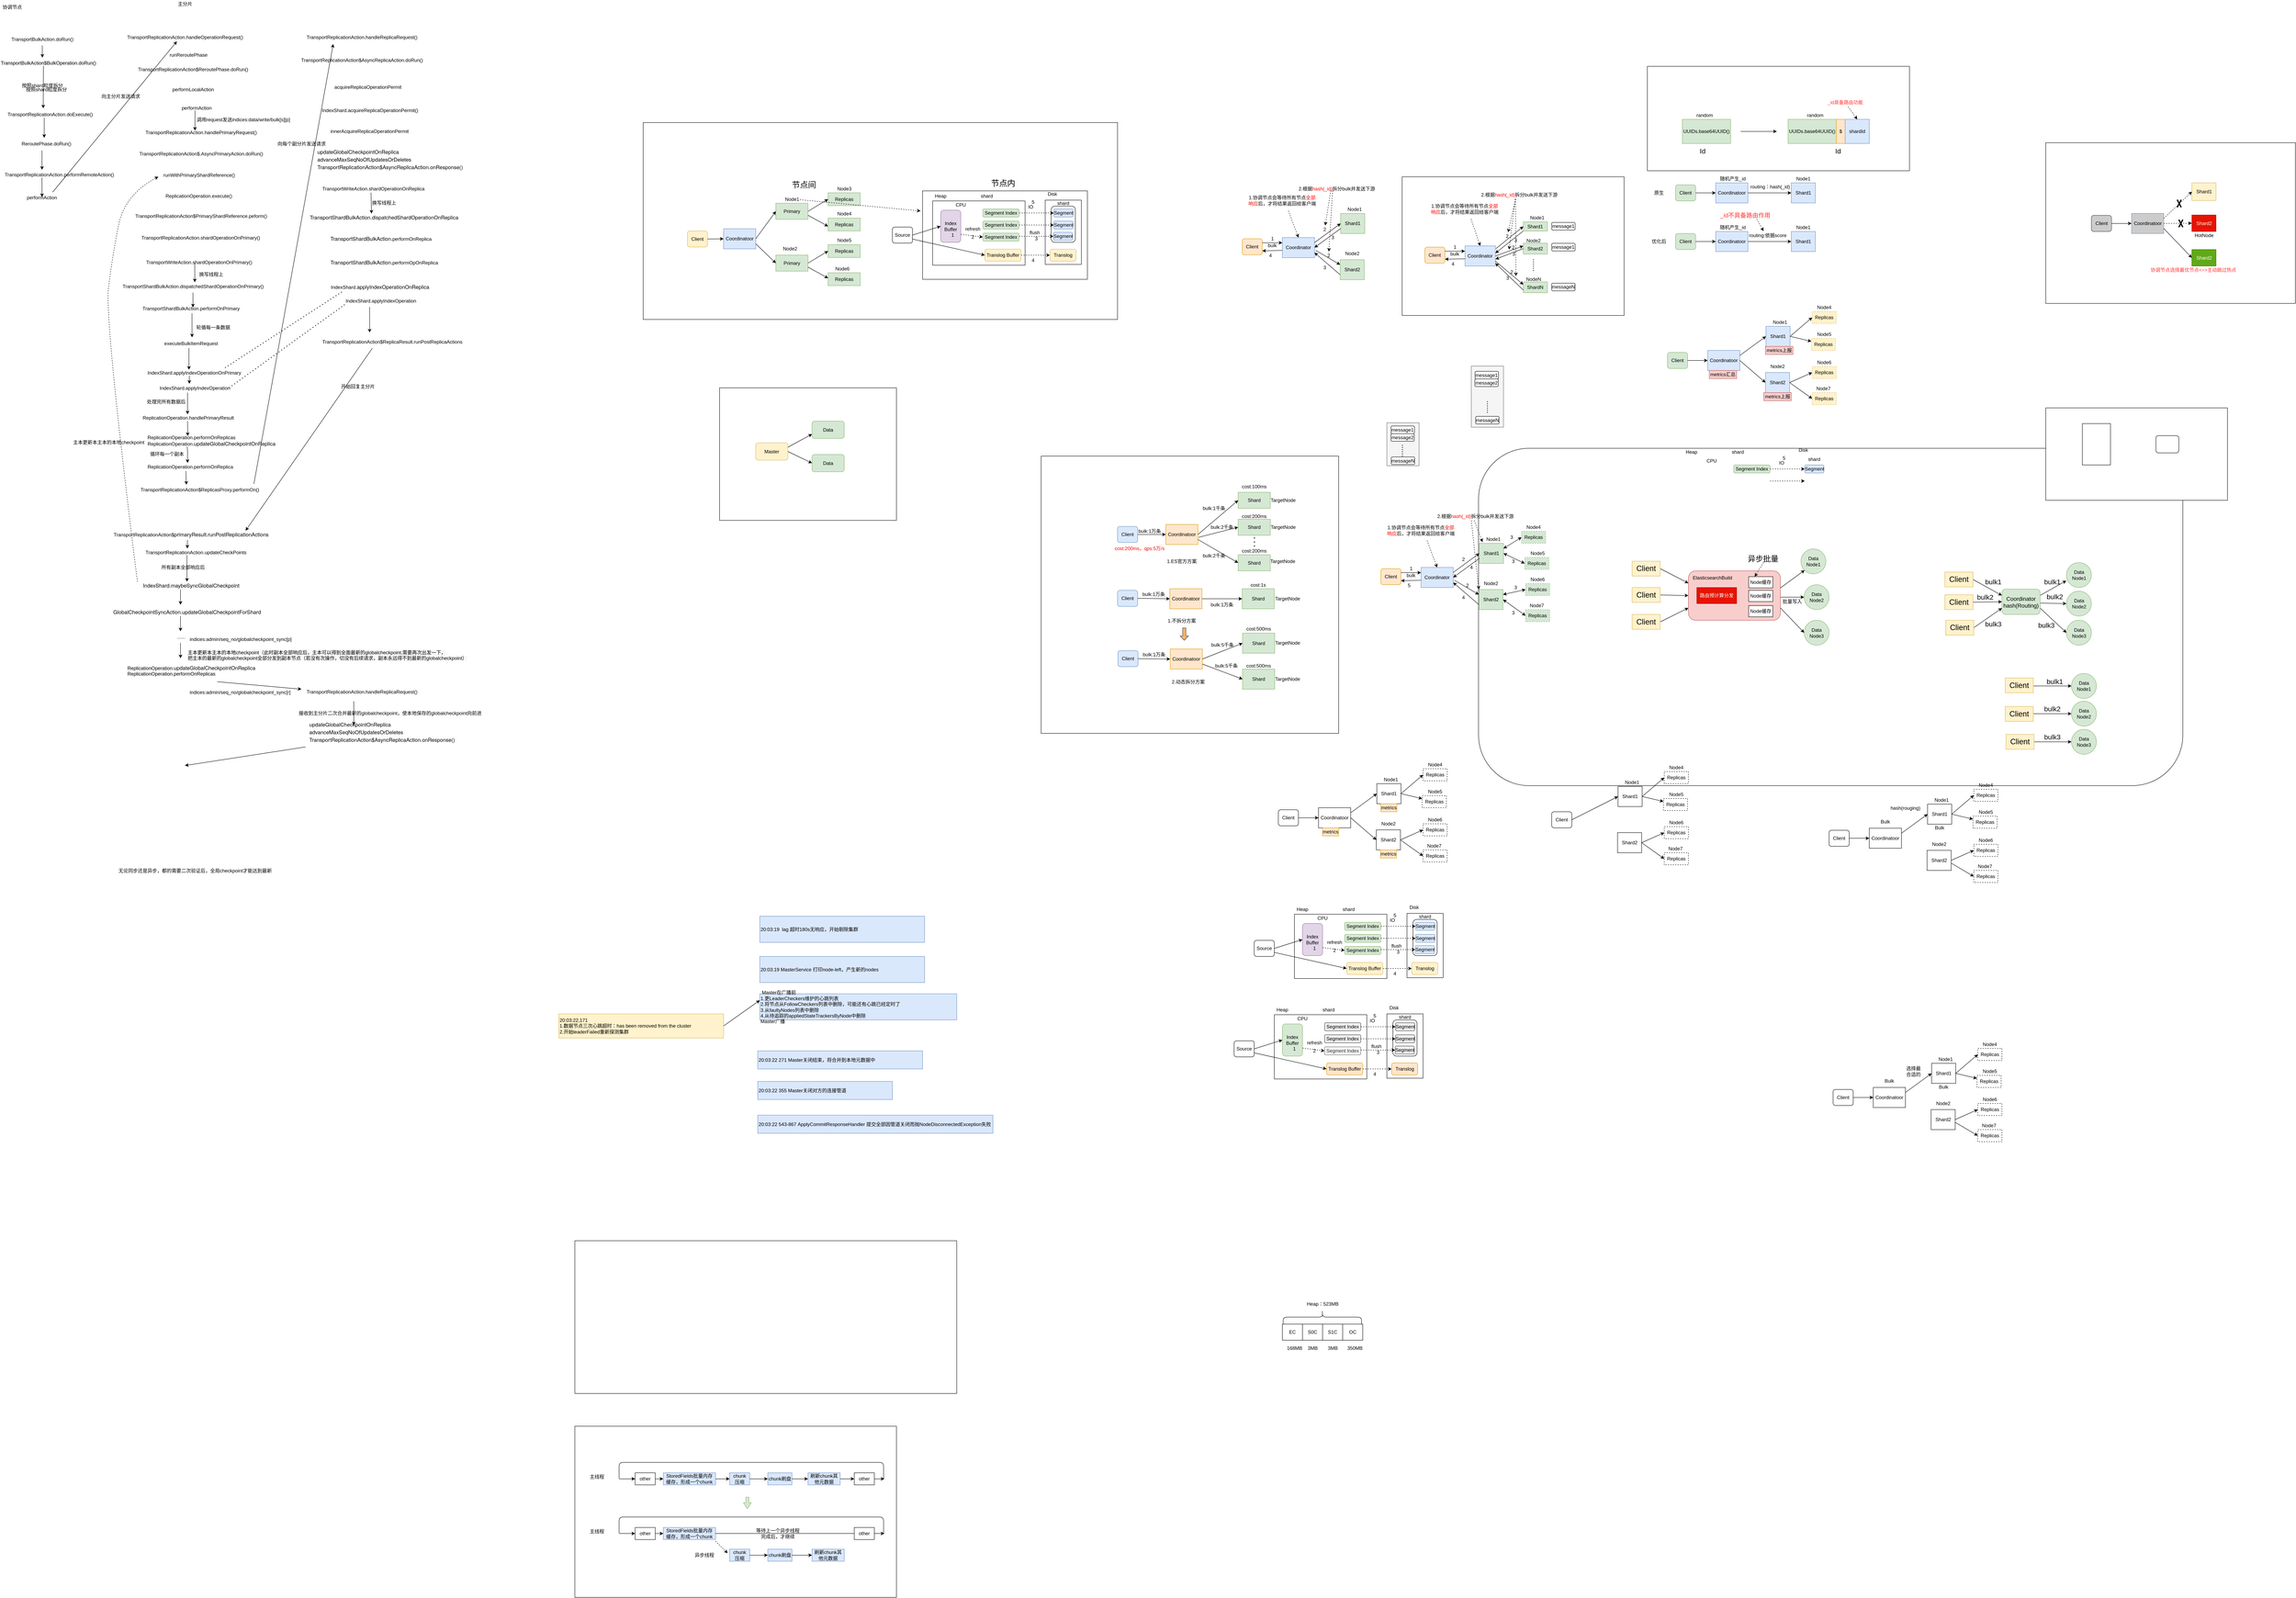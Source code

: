 <mxfile version="20.1.1" type="device"><diagram id="OEJoBk85-Bv0_NH9DT17" name="Page-1"><mxGraphModel dx="4448" dy="2876" grid="1" gridSize="10" guides="1" tooltips="1" connect="1" arrows="1" fold="1" page="1" pageScale="1" pageWidth="827" pageHeight="1169" math="0" shadow="0"><root><mxCell id="0"/><mxCell id="1" parent="0"/><mxCell id="6THa8syy_gxSHX-ebNTX-8" value="" style="rounded=0;whiteSpace=wrap;html=1;" parent="1" vertex="1"><mxGeometry x="-1270" y="-830" width="440" height="330" as="geometry"/></mxCell><mxCell id="uXhIq6q5Hpw3spNkFf91-51" value="" style="rounded=0;whiteSpace=wrap;html=1;" parent="1" vertex="1"><mxGeometry x="-1630" y="1754" width="800" height="426" as="geometry"/></mxCell><mxCell id="uXhIq6q5Hpw3spNkFf91-47" value="" style="rounded=0;whiteSpace=wrap;html=1;" parent="1" vertex="1"><mxGeometry x="-1630" y="1292.5" width="950" height="380" as="geometry"/></mxCell><mxCell id="q1AVCFfU8L6pCdhz_FyR-55" value="" style="rounded=0;whiteSpace=wrap;html=1;" parent="1" vertex="1"><mxGeometry x="428" y="-1355" width="552" height="345" as="geometry"/></mxCell><mxCell id="q1AVCFfU8L6pCdhz_FyR-7" value="" style="endArrow=classic;html=1;entryX=0;entryY=0.25;entryDx=0;entryDy=0;exitX=1;exitY=0.5;exitDx=0;exitDy=0;" parent="1" source="q1AVCFfU8L6pCdhz_FyR-1" target="q1AVCFfU8L6pCdhz_FyR-4" edge="1"><mxGeometry width="50" height="50" relative="1" as="geometry"><mxPoint x="667" y="-1160" as="sourcePoint"/><mxPoint x="644.37" y="-1008" as="targetPoint"/></mxGeometry></mxCell><mxCell id="G7ai_j_zUX1ARskMTipx-62" value="" style="rounded=0;whiteSpace=wrap;html=1;" parent="1" vertex="1"><mxGeometry x="1038" y="-1630" width="652" height="260" as="geometry"/></mxCell><mxCell id="JuSAr7sR5aEYBfQ0d-vS-17" value="" style="rounded=1;whiteSpace=wrap;html=1;fillColor=#FFFFFF;" parent="1" vertex="1"><mxGeometry x="618" y="-679.5" width="1752" height="839.5" as="geometry"/></mxCell><mxCell id="JuSAr7sR5aEYBfQ0d-vS-13" value="" style="rounded=0;whiteSpace=wrap;html=1;fillColor=#FFFFFF;" parent="1" vertex="1"><mxGeometry x="-470" y="-660" width="740" height="690" as="geometry"/></mxCell><mxCell id="HxQgGxAPhSVP71QcynLi-56" value="" style="rounded=0;whiteSpace=wrap;html=1;" parent="1" vertex="1"><mxGeometry x="-1460" y="-1490" width="1180" height="490" as="geometry"/></mxCell><mxCell id="HxQgGxAPhSVP71QcynLi-46" value="" style="rounded=0;whiteSpace=wrap;html=1;" parent="1" vertex="1"><mxGeometry x="-765" y="-1320" width="410" height="220" as="geometry"/></mxCell><mxCell id="nhb_xG5JruqT6ig86te6-309" value="" style="rounded=0;whiteSpace=wrap;html=1;" parent="1" vertex="1"><mxGeometry x="2029" y="-1440" width="621" height="400" as="geometry"/></mxCell><mxCell id="NHuiPLGiNXrmOnfskCCM-3" value="Coordinatoor" style="rounded=0;whiteSpace=wrap;html=1;" parent="1" vertex="1"><mxGeometry x="220" y="215" width="80" height="50" as="geometry"/></mxCell><mxCell id="NHuiPLGiNXrmOnfskCCM-4" value="Client" style="rounded=1;whiteSpace=wrap;html=1;" parent="1" vertex="1"><mxGeometry x="120" y="220" width="50" height="40" as="geometry"/></mxCell><mxCell id="NHuiPLGiNXrmOnfskCCM-5" value="Shard1" style="rounded=0;whiteSpace=wrap;html=1;" parent="1" vertex="1"><mxGeometry x="365" y="155" width="60" height="50" as="geometry"/></mxCell><mxCell id="NHuiPLGiNXrmOnfskCCM-6" value="Shard2" style="rounded=0;whiteSpace=wrap;html=1;" parent="1" vertex="1"><mxGeometry x="363.75" y="270" width="60" height="50" as="geometry"/></mxCell><mxCell id="NHuiPLGiNXrmOnfskCCM-8" value="" style="endArrow=classic;html=1;exitX=1;exitY=0.5;exitDx=0;exitDy=0;entryX=0;entryY=0.5;entryDx=0;entryDy=0;" parent="1" source="NHuiPLGiNXrmOnfskCCM-4" target="NHuiPLGiNXrmOnfskCCM-3" edge="1"><mxGeometry width="50" height="50" relative="1" as="geometry"><mxPoint x="130" y="110" as="sourcePoint"/><mxPoint x="180" y="60" as="targetPoint"/></mxGeometry></mxCell><mxCell id="NHuiPLGiNXrmOnfskCCM-9" value="" style="endArrow=classic;html=1;exitX=1;exitY=0.25;exitDx=0;exitDy=0;entryX=0;entryY=0.5;entryDx=0;entryDy=0;" parent="1" source="NHuiPLGiNXrmOnfskCCM-3" target="NHuiPLGiNXrmOnfskCCM-5" edge="1"><mxGeometry width="50" height="50" relative="1" as="geometry"><mxPoint x="280" y="180" as="sourcePoint"/><mxPoint x="330" y="130" as="targetPoint"/></mxGeometry></mxCell><mxCell id="NHuiPLGiNXrmOnfskCCM-10" value="" style="endArrow=classic;html=1;exitX=1;exitY=0.5;exitDx=0;exitDy=0;entryX=0;entryY=0.5;entryDx=0;entryDy=0;" parent="1" source="NHuiPLGiNXrmOnfskCCM-3" target="NHuiPLGiNXrmOnfskCCM-6" edge="1"><mxGeometry width="50" height="50" relative="1" as="geometry"><mxPoint x="230" y="440" as="sourcePoint"/><mxPoint x="280" y="390" as="targetPoint"/></mxGeometry></mxCell><mxCell id="NHuiPLGiNXrmOnfskCCM-12" value="Replicas" style="rounded=0;whiteSpace=wrap;html=1;dashed=1;" parent="1" vertex="1"><mxGeometry x="480" y="118" width="60" height="30" as="geometry"/></mxCell><mxCell id="NHuiPLGiNXrmOnfskCCM-15" value="" style="endArrow=classic;html=1;exitX=1;exitY=0.5;exitDx=0;exitDy=0;entryX=0;entryY=0.5;entryDx=0;entryDy=0;" parent="1" source="NHuiPLGiNXrmOnfskCCM-5" target="NHuiPLGiNXrmOnfskCCM-12" edge="1"><mxGeometry width="50" height="50" relative="1" as="geometry"><mxPoint x="510" y="110" as="sourcePoint"/><mxPoint x="560" y="60" as="targetPoint"/></mxGeometry></mxCell><mxCell id="NHuiPLGiNXrmOnfskCCM-16" value="" style="endArrow=classic;html=1;exitX=1;exitY=0.5;exitDx=0;exitDy=0;entryX=0;entryY=0.5;entryDx=0;entryDy=0;" parent="1" source="NHuiPLGiNXrmOnfskCCM-6" target="LyWsGvOgc8AAysqAsJQm-4" edge="1"><mxGeometry width="50" height="50" relative="1" as="geometry"><mxPoint x="440" y="165" as="sourcePoint"/><mxPoint x="480" y="275" as="targetPoint"/></mxGeometry></mxCell><mxCell id="NHuiPLGiNXrmOnfskCCM-18" value="" style="rounded=0;whiteSpace=wrap;html=1;" parent="1" vertex="1"><mxGeometry x="160" y="480" width="230" height="160" as="geometry"/></mxCell><mxCell id="NHuiPLGiNXrmOnfskCCM-22" value="" style="rounded=0;whiteSpace=wrap;html=1;" parent="1" vertex="1"><mxGeometry x="440" y="478" width="90" height="160" as="geometry"/></mxCell><mxCell id="NHuiPLGiNXrmOnfskCCM-23" value="Index Buffer" style="rounded=1;whiteSpace=wrap;html=1;fillColor=#e1d5e7;strokeColor=#9673a6;" parent="1" vertex="1"><mxGeometry x="180" y="503" width="50" height="80" as="geometry"/></mxCell><mxCell id="NHuiPLGiNXrmOnfskCCM-25" value="Segment Index" style="rounded=1;whiteSpace=wrap;html=1;fillColor=#d5e8d4;strokeColor=#82b366;" parent="1" vertex="1"><mxGeometry x="285" y="500" width="90" height="20" as="geometry"/></mxCell><mxCell id="NHuiPLGiNXrmOnfskCCM-27" value="Translog Buffer" style="rounded=1;whiteSpace=wrap;html=1;fillColor=#fff2cc;strokeColor=#d6b656;" parent="1" vertex="1"><mxGeometry x="290" y="600" width="90" height="30" as="geometry"/></mxCell><mxCell id="NHuiPLGiNXrmOnfskCCM-28" value="Translog" style="rounded=1;whiteSpace=wrap;html=1;fillColor=#fff2cc;strokeColor=#d6b656;" parent="1" vertex="1"><mxGeometry x="451.75" y="600" width="65" height="30" as="geometry"/></mxCell><mxCell id="NHuiPLGiNXrmOnfskCCM-29" value="" style="rounded=1;whiteSpace=wrap;html=1;" parent="1" vertex="1"><mxGeometry x="455" y="493" width="60" height="90" as="geometry"/></mxCell><mxCell id="NHuiPLGiNXrmOnfskCCM-30" value="Source" style="rounded=1;whiteSpace=wrap;html=1;" parent="1" vertex="1"><mxGeometry x="60" y="545" width="50" height="40" as="geometry"/></mxCell><mxCell id="NHuiPLGiNXrmOnfskCCM-31" value="shard" style="text;html=1;strokeColor=none;fillColor=none;align=center;verticalAlign=middle;whiteSpace=wrap;rounded=0;" parent="1" vertex="1"><mxGeometry x="465" y="476" width="40" height="20" as="geometry"/></mxCell><mxCell id="NHuiPLGiNXrmOnfskCCM-32" value="Disk" style="text;html=1;strokeColor=none;fillColor=none;align=center;verticalAlign=middle;whiteSpace=wrap;rounded=0;" parent="1" vertex="1"><mxGeometry x="438" y="453" width="40" height="20" as="geometry"/></mxCell><mxCell id="NHuiPLGiNXrmOnfskCCM-33" value="Heap" style="text;html=1;strokeColor=none;fillColor=none;align=center;verticalAlign=middle;whiteSpace=wrap;rounded=0;" parent="1" vertex="1"><mxGeometry x="160" y="452.5" width="40" height="30" as="geometry"/></mxCell><mxCell id="NHuiPLGiNXrmOnfskCCM-34" value="Segment Index" style="rounded=1;whiteSpace=wrap;html=1;fillColor=#d5e8d4;strokeColor=#82b366;" parent="1" vertex="1"><mxGeometry x="285" y="530" width="90" height="20" as="geometry"/></mxCell><mxCell id="NHuiPLGiNXrmOnfskCCM-35" value="Segment Index" style="rounded=1;whiteSpace=wrap;html=1;fillColor=#d5e8d4;strokeColor=#82b366;" parent="1" vertex="1"><mxGeometry x="285" y="560" width="90" height="20" as="geometry"/></mxCell><mxCell id="NHuiPLGiNXrmOnfskCCM-37" value="Segment" style="rounded=1;whiteSpace=wrap;html=1;fillColor=#dae8fc;strokeColor=#6c8ebf;" parent="1" vertex="1"><mxGeometry x="461.5" y="500" width="47.5" height="20" as="geometry"/></mxCell><mxCell id="NHuiPLGiNXrmOnfskCCM-38" value="Segment" style="rounded=1;whiteSpace=wrap;html=1;fillColor=#dae8fc;strokeColor=#6c8ebf;" parent="1" vertex="1"><mxGeometry x="461.5" y="530" width="47.5" height="20" as="geometry"/></mxCell><mxCell id="NHuiPLGiNXrmOnfskCCM-39" value="Segment" style="rounded=1;whiteSpace=wrap;html=1;fillColor=#dae8fc;strokeColor=#6c8ebf;" parent="1" vertex="1"><mxGeometry x="460.5" y="558" width="47.5" height="20" as="geometry"/></mxCell><mxCell id="NHuiPLGiNXrmOnfskCCM-20" value="" style="endArrow=classic;html=1;entryX=0;entryY=0.5;entryDx=0;entryDy=0;exitX=1;exitY=0.5;exitDx=0;exitDy=0;dashed=1;" parent="1" source="NHuiPLGiNXrmOnfskCCM-25" target="NHuiPLGiNXrmOnfskCCM-37" edge="1"><mxGeometry width="50" height="50" relative="1" as="geometry"><mxPoint x="110" y="520" as="sourcePoint"/><mxPoint x="160" y="470" as="targetPoint"/></mxGeometry></mxCell><mxCell id="NHuiPLGiNXrmOnfskCCM-41" value="" style="endArrow=classic;html=1;entryX=0;entryY=0.5;entryDx=0;entryDy=0;exitX=1;exitY=0.5;exitDx=0;exitDy=0;dashed=1;" parent="1" source="NHuiPLGiNXrmOnfskCCM-34" target="NHuiPLGiNXrmOnfskCCM-38" edge="1"><mxGeometry width="50" height="50" relative="1" as="geometry"><mxPoint x="160" y="440" as="sourcePoint"/><mxPoint x="210" y="390" as="targetPoint"/></mxGeometry></mxCell><mxCell id="NHuiPLGiNXrmOnfskCCM-42" value="" style="endArrow=classic;html=1;entryX=0;entryY=0.5;entryDx=0;entryDy=0;dashed=1;" parent="1" target="NHuiPLGiNXrmOnfskCCM-39" edge="1"><mxGeometry width="50" height="50" relative="1" as="geometry"><mxPoint x="375" y="568" as="sourcePoint"/><mxPoint x="700" y="530" as="targetPoint"/></mxGeometry></mxCell><mxCell id="NHuiPLGiNXrmOnfskCCM-43" value="" style="endArrow=classic;html=1;entryX=0;entryY=0.5;entryDx=0;entryDy=0;exitX=1;exitY=0.5;exitDx=0;exitDy=0;dashed=1;" parent="1" source="NHuiPLGiNXrmOnfskCCM-27" target="NHuiPLGiNXrmOnfskCCM-28" edge="1"><mxGeometry width="50" height="50" relative="1" as="geometry"><mxPoint x="190" y="770" as="sourcePoint"/><mxPoint x="240" y="720" as="targetPoint"/></mxGeometry></mxCell><mxCell id="NHuiPLGiNXrmOnfskCCM-44" value="" style="endArrow=classic;html=1;entryX=0;entryY=0.5;entryDx=0;entryDy=0;exitX=1;exitY=0.5;exitDx=0;exitDy=0;" parent="1" source="NHuiPLGiNXrmOnfskCCM-30" target="NHuiPLGiNXrmOnfskCCM-23" edge="1"><mxGeometry width="50" height="50" relative="1" as="geometry"><mxPoint x="90" y="460" as="sourcePoint"/><mxPoint x="140" y="410" as="targetPoint"/></mxGeometry></mxCell><mxCell id="NHuiPLGiNXrmOnfskCCM-45" value="" style="endArrow=classic;html=1;exitX=1;exitY=0.75;exitDx=0;exitDy=0;entryX=0;entryY=0.5;entryDx=0;entryDy=0;" parent="1" source="NHuiPLGiNXrmOnfskCCM-30" target="NHuiPLGiNXrmOnfskCCM-27" edge="1"><mxGeometry width="50" height="50" relative="1" as="geometry"><mxPoint x="110" y="720" as="sourcePoint"/><mxPoint x="160" y="670" as="targetPoint"/></mxGeometry></mxCell><mxCell id="NHuiPLGiNXrmOnfskCCM-46" value="" style="endArrow=classic;html=1;entryX=0;entryY=0.5;entryDx=0;entryDy=0;exitX=1;exitY=0.75;exitDx=0;exitDy=0;dashed=1;" parent="1" source="NHuiPLGiNXrmOnfskCCM-23" target="NHuiPLGiNXrmOnfskCCM-35" edge="1"><mxGeometry width="50" height="50" relative="1" as="geometry"><mxPoint x="180" y="410" as="sourcePoint"/><mxPoint x="230" y="360" as="targetPoint"/></mxGeometry></mxCell><mxCell id="NHuiPLGiNXrmOnfskCCM-48" value="Node1" style="text;html=1;strokeColor=none;fillColor=none;align=center;verticalAlign=middle;whiteSpace=wrap;rounded=0;" parent="1" vertex="1"><mxGeometry x="380" y="135" width="40" height="20" as="geometry"/></mxCell><mxCell id="NHuiPLGiNXrmOnfskCCM-49" value="Node2" style="text;html=1;strokeColor=none;fillColor=none;align=center;verticalAlign=middle;whiteSpace=wrap;rounded=0;" parent="1" vertex="1"><mxGeometry x="374" y="245" width="40" height="20" as="geometry"/></mxCell><mxCell id="NHuiPLGiNXrmOnfskCCM-51" value="Node4" style="text;html=1;strokeColor=none;fillColor=none;align=center;verticalAlign=middle;whiteSpace=wrap;rounded=0;" parent="1" vertex="1"><mxGeometry x="490" y="98" width="40" height="20" as="geometry"/></mxCell><mxCell id="NHuiPLGiNXrmOnfskCCM-53" value="Node5" style="text;html=1;strokeColor=none;fillColor=none;align=center;verticalAlign=middle;whiteSpace=wrap;rounded=0;" parent="1" vertex="1"><mxGeometry x="490" y="165" width="40" height="20" as="geometry"/></mxCell><mxCell id="NHuiPLGiNXrmOnfskCCM-55" value="IO" style="text;html=1;strokeColor=none;fillColor=none;align=center;verticalAlign=middle;whiteSpace=wrap;rounded=0;" parent="1" vertex="1"><mxGeometry x="383.75" y="485" width="40" height="20" as="geometry"/></mxCell><mxCell id="NHuiPLGiNXrmOnfskCCM-56" value="CPU" style="text;html=1;strokeColor=none;fillColor=none;align=center;verticalAlign=middle;whiteSpace=wrap;rounded=0;" parent="1" vertex="1"><mxGeometry x="210" y="480" width="40" height="20" as="geometry"/></mxCell><mxCell id="NHuiPLGiNXrmOnfskCCM-57" value="1" style="text;html=1;strokeColor=none;fillColor=none;align=center;verticalAlign=middle;whiteSpace=wrap;rounded=0;" parent="1" vertex="1"><mxGeometry x="190" y="555" width="40" height="20" as="geometry"/></mxCell><mxCell id="NHuiPLGiNXrmOnfskCCM-58" value="2" style="text;html=1;strokeColor=none;fillColor=none;align=center;verticalAlign=middle;whiteSpace=wrap;rounded=0;" parent="1" vertex="1"><mxGeometry x="240" y="560" width="40" height="20" as="geometry"/></mxCell><mxCell id="NHuiPLGiNXrmOnfskCCM-59" value="3" style="text;html=1;strokeColor=none;fillColor=none;align=center;verticalAlign=middle;whiteSpace=wrap;rounded=0;" parent="1" vertex="1"><mxGeometry x="398" y="564" width="40" height="20" as="geometry"/></mxCell><mxCell id="NHuiPLGiNXrmOnfskCCM-60" value="refresh" style="text;html=1;strokeColor=none;fillColor=none;align=center;verticalAlign=middle;whiteSpace=wrap;rounded=0;" parent="1" vertex="1"><mxGeometry x="240" y="540" width="40" height="20" as="geometry"/></mxCell><mxCell id="NHuiPLGiNXrmOnfskCCM-64" value="flush" style="text;html=1;strokeColor=none;fillColor=none;align=center;verticalAlign=middle;whiteSpace=wrap;rounded=0;" parent="1" vertex="1"><mxGeometry x="394" y="549" width="40" height="20" as="geometry"/></mxCell><mxCell id="NHuiPLGiNXrmOnfskCCM-67" value="4" style="text;html=1;strokeColor=none;fillColor=none;align=center;verticalAlign=middle;whiteSpace=wrap;rounded=0;" parent="1" vertex="1"><mxGeometry x="390" y="618" width="40" height="20" as="geometry"/></mxCell><mxCell id="NHuiPLGiNXrmOnfskCCM-68" value="5" style="text;html=1;strokeColor=none;fillColor=none;align=center;verticalAlign=middle;whiteSpace=wrap;rounded=0;" parent="1" vertex="1"><mxGeometry x="390" y="473" width="40" height="20" as="geometry"/></mxCell><mxCell id="NHuiPLGiNXrmOnfskCCM-70" value="shard" style="text;html=1;strokeColor=none;fillColor=none;align=center;verticalAlign=middle;whiteSpace=wrap;rounded=0;" parent="1" vertex="1"><mxGeometry x="270" y="450" width="50" height="35" as="geometry"/></mxCell><mxCell id="LyWsGvOgc8AAysqAsJQm-3" value="Replicas" style="rounded=0;whiteSpace=wrap;html=1;dashed=1;" parent="1" vertex="1"><mxGeometry x="478" y="185" width="60" height="30" as="geometry"/></mxCell><mxCell id="LyWsGvOgc8AAysqAsJQm-4" value="Replicas" style="rounded=0;whiteSpace=wrap;html=1;dashed=1;" parent="1" vertex="1"><mxGeometry x="480" y="255" width="60" height="30" as="geometry"/></mxCell><mxCell id="LyWsGvOgc8AAysqAsJQm-5" value="Replicas" style="rounded=0;whiteSpace=wrap;html=1;dashed=1;" parent="1" vertex="1"><mxGeometry x="480" y="320" width="60" height="30" as="geometry"/></mxCell><mxCell id="LyWsGvOgc8AAysqAsJQm-6" value="" style="endArrow=classic;html=1;exitX=1;exitY=0.5;exitDx=0;exitDy=0;entryX=0;entryY=0.5;entryDx=0;entryDy=0;" parent="1" source="NHuiPLGiNXrmOnfskCCM-6" target="LyWsGvOgc8AAysqAsJQm-5" edge="1"><mxGeometry width="50" height="50" relative="1" as="geometry"><mxPoint x="433.75" y="285" as="sourcePoint"/><mxPoint x="488" y="265" as="targetPoint"/></mxGeometry></mxCell><mxCell id="LyWsGvOgc8AAysqAsJQm-7" value="Node6" style="text;html=1;strokeColor=none;fillColor=none;align=center;verticalAlign=middle;whiteSpace=wrap;rounded=0;" parent="1" vertex="1"><mxGeometry x="490" y="235" width="40" height="20" as="geometry"/></mxCell><mxCell id="LyWsGvOgc8AAysqAsJQm-8" value="Node7" style="text;html=1;strokeColor=none;fillColor=none;align=center;verticalAlign=middle;whiteSpace=wrap;rounded=0;" parent="1" vertex="1"><mxGeometry x="488" y="300" width="40" height="20" as="geometry"/></mxCell><mxCell id="LyWsGvOgc8AAysqAsJQm-9" value="" style="endArrow=classic;html=1;exitX=1;exitY=0.5;exitDx=0;exitDy=0;entryX=0;entryY=0.25;entryDx=0;entryDy=0;" parent="1" source="NHuiPLGiNXrmOnfskCCM-5" target="LyWsGvOgc8AAysqAsJQm-3" edge="1"><mxGeometry width="50" height="50" relative="1" as="geometry"><mxPoint x="440" y="165" as="sourcePoint"/><mxPoint x="490" y="130" as="targetPoint"/></mxGeometry></mxCell><mxCell id="LyWsGvOgc8AAysqAsJQm-13" value="metrics" style="text;html=1;strokeColor=#d79b00;fillColor=#ffe6cc;align=center;verticalAlign=middle;whiteSpace=wrap;rounded=0;" parent="1" vertex="1"><mxGeometry x="230" y="265" width="40" height="20" as="geometry"/></mxCell><mxCell id="LyWsGvOgc8AAysqAsJQm-14" value="metrics" style="text;html=1;strokeColor=#d79b00;fillColor=#ffe6cc;align=center;verticalAlign=middle;whiteSpace=wrap;rounded=0;" parent="1" vertex="1"><mxGeometry x="375" y="205" width="40" height="20" as="geometry"/></mxCell><mxCell id="LyWsGvOgc8AAysqAsJQm-15" value="metrics" style="text;html=1;strokeColor=#d79b00;fillColor=#ffe6cc;align=center;verticalAlign=middle;whiteSpace=wrap;rounded=0;" parent="1" vertex="1"><mxGeometry x="374" y="320" width="40" height="20" as="geometry"/></mxCell><mxCell id="TphYFVUh6AV5UGDXUBOH-2" value="" style="rounded=0;whiteSpace=wrap;html=1;" parent="1" vertex="1"><mxGeometry x="-740" y="-1295" width="230" height="160" as="geometry"/></mxCell><mxCell id="TphYFVUh6AV5UGDXUBOH-3" value="" style="rounded=0;whiteSpace=wrap;html=1;" parent="1" vertex="1"><mxGeometry x="-460" y="-1297" width="90" height="160" as="geometry"/></mxCell><mxCell id="TphYFVUh6AV5UGDXUBOH-4" value="Index Buffer" style="rounded=1;whiteSpace=wrap;html=1;fillColor=#e1d5e7;strokeColor=#9673a6;" parent="1" vertex="1"><mxGeometry x="-720" y="-1272" width="50" height="80" as="geometry"/></mxCell><mxCell id="TphYFVUh6AV5UGDXUBOH-5" value="Segment Index" style="rounded=1;whiteSpace=wrap;html=1;fillColor=#d5e8d4;strokeColor=#82b366;" parent="1" vertex="1"><mxGeometry x="-615" y="-1275" width="90" height="20" as="geometry"/></mxCell><mxCell id="TphYFVUh6AV5UGDXUBOH-6" value="Translog Buffer" style="rounded=1;whiteSpace=wrap;html=1;fillColor=#fff2cc;strokeColor=#d6b656;" parent="1" vertex="1"><mxGeometry x="-610" y="-1175" width="90" height="30" as="geometry"/></mxCell><mxCell id="TphYFVUh6AV5UGDXUBOH-7" value="Translog" style="rounded=1;whiteSpace=wrap;html=1;fillColor=#fff2cc;strokeColor=#d6b656;" parent="1" vertex="1"><mxGeometry x="-448.25" y="-1175" width="65" height="30" as="geometry"/></mxCell><mxCell id="TphYFVUh6AV5UGDXUBOH-8" value="" style="rounded=1;whiteSpace=wrap;html=1;" parent="1" vertex="1"><mxGeometry x="-445" y="-1282" width="60" height="90" as="geometry"/></mxCell><mxCell id="TphYFVUh6AV5UGDXUBOH-9" value="Source" style="rounded=1;whiteSpace=wrap;html=1;" parent="1" vertex="1"><mxGeometry x="-840" y="-1230" width="50" height="40" as="geometry"/></mxCell><mxCell id="TphYFVUh6AV5UGDXUBOH-10" value="shard" style="text;html=1;strokeColor=none;fillColor=none;align=center;verticalAlign=middle;whiteSpace=wrap;rounded=0;" parent="1" vertex="1"><mxGeometry x="-435" y="-1299" width="40" height="20" as="geometry"/></mxCell><mxCell id="TphYFVUh6AV5UGDXUBOH-11" value="Disk" style="text;html=1;strokeColor=none;fillColor=none;align=center;verticalAlign=middle;whiteSpace=wrap;rounded=0;" parent="1" vertex="1"><mxGeometry x="-462" y="-1322" width="40" height="20" as="geometry"/></mxCell><mxCell id="TphYFVUh6AV5UGDXUBOH-12" value="Heap" style="text;html=1;strokeColor=none;fillColor=none;align=center;verticalAlign=middle;whiteSpace=wrap;rounded=0;" parent="1" vertex="1"><mxGeometry x="-740" y="-1322.5" width="40" height="30" as="geometry"/></mxCell><mxCell id="TphYFVUh6AV5UGDXUBOH-13" value="Segment Index" style="rounded=1;whiteSpace=wrap;html=1;fillColor=#d5e8d4;strokeColor=#82b366;" parent="1" vertex="1"><mxGeometry x="-615" y="-1245" width="90" height="20" as="geometry"/></mxCell><mxCell id="TphYFVUh6AV5UGDXUBOH-14" value="Segment Index" style="rounded=1;whiteSpace=wrap;html=1;fillColor=#d5e8d4;strokeColor=#82b366;" parent="1" vertex="1"><mxGeometry x="-615" y="-1215" width="90" height="20" as="geometry"/></mxCell><mxCell id="TphYFVUh6AV5UGDXUBOH-15" value="Segment" style="rounded=1;whiteSpace=wrap;html=1;fillColor=#dae8fc;strokeColor=#6c8ebf;" parent="1" vertex="1"><mxGeometry x="-438.5" y="-1275" width="47.5" height="20" as="geometry"/></mxCell><mxCell id="TphYFVUh6AV5UGDXUBOH-16" value="Segment" style="rounded=1;whiteSpace=wrap;html=1;fillColor=#dae8fc;strokeColor=#6c8ebf;" parent="1" vertex="1"><mxGeometry x="-438.5" y="-1245" width="47.5" height="20" as="geometry"/></mxCell><mxCell id="TphYFVUh6AV5UGDXUBOH-17" value="Segment" style="rounded=1;whiteSpace=wrap;html=1;fillColor=#dae8fc;strokeColor=#6c8ebf;" parent="1" vertex="1"><mxGeometry x="-439.5" y="-1217" width="47.5" height="20" as="geometry"/></mxCell><mxCell id="TphYFVUh6AV5UGDXUBOH-18" value="" style="endArrow=classic;html=1;entryX=0;entryY=0.5;entryDx=0;entryDy=0;exitX=1;exitY=0.5;exitDx=0;exitDy=0;dashed=1;" parent="1" source="TphYFVUh6AV5UGDXUBOH-5" target="TphYFVUh6AV5UGDXUBOH-15" edge="1"><mxGeometry width="50" height="50" relative="1" as="geometry"><mxPoint x="-790" y="-1255" as="sourcePoint"/><mxPoint x="-740" y="-1305" as="targetPoint"/></mxGeometry></mxCell><mxCell id="TphYFVUh6AV5UGDXUBOH-19" value="" style="endArrow=classic;html=1;entryX=0;entryY=0.5;entryDx=0;entryDy=0;exitX=1;exitY=0.5;exitDx=0;exitDy=0;dashed=1;" parent="1" source="TphYFVUh6AV5UGDXUBOH-13" target="TphYFVUh6AV5UGDXUBOH-16" edge="1"><mxGeometry width="50" height="50" relative="1" as="geometry"><mxPoint x="-740" y="-1335" as="sourcePoint"/><mxPoint x="-690" y="-1385" as="targetPoint"/></mxGeometry></mxCell><mxCell id="TphYFVUh6AV5UGDXUBOH-20" value="" style="endArrow=classic;html=1;entryX=0;entryY=0.5;entryDx=0;entryDy=0;dashed=1;" parent="1" target="TphYFVUh6AV5UGDXUBOH-17" edge="1"><mxGeometry width="50" height="50" relative="1" as="geometry"><mxPoint x="-525" y="-1207" as="sourcePoint"/><mxPoint x="-200" y="-1245" as="targetPoint"/></mxGeometry></mxCell><mxCell id="TphYFVUh6AV5UGDXUBOH-21" value="" style="endArrow=classic;html=1;entryX=0;entryY=0.5;entryDx=0;entryDy=0;exitX=1;exitY=0.5;exitDx=0;exitDy=0;dashed=1;" parent="1" source="TphYFVUh6AV5UGDXUBOH-6" target="TphYFVUh6AV5UGDXUBOH-7" edge="1"><mxGeometry width="50" height="50" relative="1" as="geometry"><mxPoint x="-710" y="-1005" as="sourcePoint"/><mxPoint x="-660" y="-1055" as="targetPoint"/></mxGeometry></mxCell><mxCell id="TphYFVUh6AV5UGDXUBOH-22" value="" style="endArrow=classic;html=1;entryX=0;entryY=0.5;entryDx=0;entryDy=0;exitX=1;exitY=0.5;exitDx=0;exitDy=0;" parent="1" source="TphYFVUh6AV5UGDXUBOH-9" target="TphYFVUh6AV5UGDXUBOH-4" edge="1"><mxGeometry width="50" height="50" relative="1" as="geometry"><mxPoint x="-810" y="-1315" as="sourcePoint"/><mxPoint x="-760" y="-1365" as="targetPoint"/></mxGeometry></mxCell><mxCell id="TphYFVUh6AV5UGDXUBOH-23" value="" style="endArrow=classic;html=1;exitX=1;exitY=0.75;exitDx=0;exitDy=0;entryX=0;entryY=0.5;entryDx=0;entryDy=0;" parent="1" source="TphYFVUh6AV5UGDXUBOH-9" target="TphYFVUh6AV5UGDXUBOH-6" edge="1"><mxGeometry width="50" height="50" relative="1" as="geometry"><mxPoint x="-790" y="-1055" as="sourcePoint"/><mxPoint x="-740" y="-1105" as="targetPoint"/></mxGeometry></mxCell><mxCell id="TphYFVUh6AV5UGDXUBOH-24" value="" style="endArrow=classic;html=1;entryX=0;entryY=0.5;entryDx=0;entryDy=0;exitX=1;exitY=0.75;exitDx=0;exitDy=0;dashed=1;" parent="1" source="TphYFVUh6AV5UGDXUBOH-4" target="TphYFVUh6AV5UGDXUBOH-14" edge="1"><mxGeometry width="50" height="50" relative="1" as="geometry"><mxPoint x="-720" y="-1365" as="sourcePoint"/><mxPoint x="-670" y="-1415" as="targetPoint"/></mxGeometry></mxCell><mxCell id="TphYFVUh6AV5UGDXUBOH-25" value="IO" style="text;html=1;strokeColor=none;fillColor=none;align=center;verticalAlign=middle;whiteSpace=wrap;rounded=0;" parent="1" vertex="1"><mxGeometry x="-516.25" y="-1290" width="40" height="20" as="geometry"/></mxCell><mxCell id="TphYFVUh6AV5UGDXUBOH-26" value="CPU" style="text;html=1;strokeColor=none;fillColor=none;align=center;verticalAlign=middle;whiteSpace=wrap;rounded=0;" parent="1" vertex="1"><mxGeometry x="-690" y="-1295" width="40" height="20" as="geometry"/></mxCell><mxCell id="TphYFVUh6AV5UGDXUBOH-27" value="1" style="text;html=1;strokeColor=none;fillColor=none;align=center;verticalAlign=middle;whiteSpace=wrap;rounded=0;" parent="1" vertex="1"><mxGeometry x="-710" y="-1220" width="40" height="20" as="geometry"/></mxCell><mxCell id="TphYFVUh6AV5UGDXUBOH-28" value="2" style="text;html=1;strokeColor=none;fillColor=none;align=center;verticalAlign=middle;whiteSpace=wrap;rounded=0;" parent="1" vertex="1"><mxGeometry x="-660" y="-1215" width="40" height="20" as="geometry"/></mxCell><mxCell id="TphYFVUh6AV5UGDXUBOH-29" value="3" style="text;html=1;strokeColor=none;fillColor=none;align=center;verticalAlign=middle;whiteSpace=wrap;rounded=0;" parent="1" vertex="1"><mxGeometry x="-502" y="-1211" width="40" height="20" as="geometry"/></mxCell><mxCell id="TphYFVUh6AV5UGDXUBOH-30" value="refresh" style="text;html=1;strokeColor=none;fillColor=none;align=center;verticalAlign=middle;whiteSpace=wrap;rounded=0;" parent="1" vertex="1"><mxGeometry x="-660" y="-1235" width="40" height="20" as="geometry"/></mxCell><mxCell id="TphYFVUh6AV5UGDXUBOH-31" value="flush" style="text;html=1;strokeColor=none;fillColor=none;align=center;verticalAlign=middle;whiteSpace=wrap;rounded=0;" parent="1" vertex="1"><mxGeometry x="-506" y="-1226" width="40" height="20" as="geometry"/></mxCell><mxCell id="TphYFVUh6AV5UGDXUBOH-32" value="4" style="text;html=1;strokeColor=none;fillColor=none;align=center;verticalAlign=middle;whiteSpace=wrap;rounded=0;" parent="1" vertex="1"><mxGeometry x="-510" y="-1157" width="40" height="20" as="geometry"/></mxCell><mxCell id="TphYFVUh6AV5UGDXUBOH-33" value="5" style="text;html=1;strokeColor=none;fillColor=none;align=center;verticalAlign=middle;whiteSpace=wrap;rounded=0;" parent="1" vertex="1"><mxGeometry x="-510" y="-1302" width="40" height="20" as="geometry"/></mxCell><mxCell id="TphYFVUh6AV5UGDXUBOH-34" value="shard" style="text;html=1;strokeColor=none;fillColor=none;align=center;verticalAlign=middle;whiteSpace=wrap;rounded=0;" parent="1" vertex="1"><mxGeometry x="-630" y="-1325" width="50" height="35" as="geometry"/></mxCell><mxCell id="wI6c_5ztV1vX2aWAGBsy-1" value="Coordinatoor" style="rounded=0;whiteSpace=wrap;html=1;" parent="1" vertex="1"><mxGeometry x="1590" y="266" width="80" height="50" as="geometry"/></mxCell><mxCell id="wI6c_5ztV1vX2aWAGBsy-2" value="Client" style="rounded=1;whiteSpace=wrap;html=1;" parent="1" vertex="1"><mxGeometry x="1490" y="271" width="50" height="40" as="geometry"/></mxCell><mxCell id="wI6c_5ztV1vX2aWAGBsy-3" value="Shard1" style="rounded=0;whiteSpace=wrap;html=1;" parent="1" vertex="1"><mxGeometry x="1735" y="206" width="60" height="50" as="geometry"/></mxCell><mxCell id="wI6c_5ztV1vX2aWAGBsy-4" value="Shard2" style="rounded=0;whiteSpace=wrap;html=1;" parent="1" vertex="1"><mxGeometry x="1733.75" y="321" width="60" height="50" as="geometry"/></mxCell><mxCell id="wI6c_5ztV1vX2aWAGBsy-5" value="" style="endArrow=classic;html=1;exitX=1;exitY=0.5;exitDx=0;exitDy=0;entryX=0;entryY=0.5;entryDx=0;entryDy=0;" parent="1" source="wI6c_5ztV1vX2aWAGBsy-2" target="wI6c_5ztV1vX2aWAGBsy-1" edge="1"><mxGeometry width="50" height="50" relative="1" as="geometry"><mxPoint x="1500" y="161" as="sourcePoint"/><mxPoint x="1550" y="111" as="targetPoint"/></mxGeometry></mxCell><mxCell id="wI6c_5ztV1vX2aWAGBsy-6" value="" style="endArrow=classic;html=1;exitX=1;exitY=0.25;exitDx=0;exitDy=0;entryX=0;entryY=0.5;entryDx=0;entryDy=0;" parent="1" source="wI6c_5ztV1vX2aWAGBsy-1" target="wI6c_5ztV1vX2aWAGBsy-3" edge="1"><mxGeometry width="50" height="50" relative="1" as="geometry"><mxPoint x="1650" y="231" as="sourcePoint"/><mxPoint x="1700" y="181" as="targetPoint"/></mxGeometry></mxCell><mxCell id="wI6c_5ztV1vX2aWAGBsy-8" value="Replicas" style="rounded=0;whiteSpace=wrap;html=1;dashed=1;" parent="1" vertex="1"><mxGeometry x="1850" y="169" width="60" height="30" as="geometry"/></mxCell><mxCell id="wI6c_5ztV1vX2aWAGBsy-9" value="" style="endArrow=classic;html=1;exitX=1;exitY=0.5;exitDx=0;exitDy=0;entryX=0;entryY=0.5;entryDx=0;entryDy=0;" parent="1" source="wI6c_5ztV1vX2aWAGBsy-3" target="wI6c_5ztV1vX2aWAGBsy-8" edge="1"><mxGeometry width="50" height="50" relative="1" as="geometry"><mxPoint x="1880" y="161" as="sourcePoint"/><mxPoint x="1930" y="111" as="targetPoint"/></mxGeometry></mxCell><mxCell id="wI6c_5ztV1vX2aWAGBsy-11" value="Node1" style="text;html=1;strokeColor=none;fillColor=none;align=center;verticalAlign=middle;whiteSpace=wrap;rounded=0;" parent="1" vertex="1"><mxGeometry x="1750" y="186" width="40" height="20" as="geometry"/></mxCell><mxCell id="wI6c_5ztV1vX2aWAGBsy-12" value="Node2" style="text;html=1;strokeColor=none;fillColor=none;align=center;verticalAlign=middle;whiteSpace=wrap;rounded=0;" parent="1" vertex="1"><mxGeometry x="1744" y="296" width="40" height="20" as="geometry"/></mxCell><mxCell id="wI6c_5ztV1vX2aWAGBsy-13" value="Node4" style="text;html=1;strokeColor=none;fillColor=none;align=center;verticalAlign=middle;whiteSpace=wrap;rounded=0;" parent="1" vertex="1"><mxGeometry x="1860" y="149" width="40" height="20" as="geometry"/></mxCell><mxCell id="wI6c_5ztV1vX2aWAGBsy-14" value="Node5" style="text;html=1;strokeColor=none;fillColor=none;align=center;verticalAlign=middle;whiteSpace=wrap;rounded=0;" parent="1" vertex="1"><mxGeometry x="1860" y="216" width="40" height="20" as="geometry"/></mxCell><mxCell id="wI6c_5ztV1vX2aWAGBsy-15" value="Replicas" style="rounded=0;whiteSpace=wrap;html=1;dashed=1;" parent="1" vertex="1"><mxGeometry x="1848" y="236" width="60" height="30" as="geometry"/></mxCell><mxCell id="wI6c_5ztV1vX2aWAGBsy-16" value="Replicas" style="rounded=0;whiteSpace=wrap;html=1;dashed=1;" parent="1" vertex="1"><mxGeometry x="1850" y="306" width="60" height="30" as="geometry"/></mxCell><mxCell id="wI6c_5ztV1vX2aWAGBsy-17" value="Replicas" style="rounded=0;whiteSpace=wrap;html=1;dashed=1;" parent="1" vertex="1"><mxGeometry x="1850" y="371" width="60" height="30" as="geometry"/></mxCell><mxCell id="wI6c_5ztV1vX2aWAGBsy-19" value="Node6" style="text;html=1;strokeColor=none;fillColor=none;align=center;verticalAlign=middle;whiteSpace=wrap;rounded=0;" parent="1" vertex="1"><mxGeometry x="1860" y="286" width="40" height="20" as="geometry"/></mxCell><mxCell id="wI6c_5ztV1vX2aWAGBsy-20" value="Node7" style="text;html=1;strokeColor=none;fillColor=none;align=center;verticalAlign=middle;whiteSpace=wrap;rounded=0;" parent="1" vertex="1"><mxGeometry x="1858" y="351" width="40" height="20" as="geometry"/></mxCell><mxCell id="wI6c_5ztV1vX2aWAGBsy-21" value="" style="endArrow=classic;html=1;exitX=1;exitY=0.5;exitDx=0;exitDy=0;entryX=0;entryY=0.25;entryDx=0;entryDy=0;" parent="1" source="wI6c_5ztV1vX2aWAGBsy-3" target="wI6c_5ztV1vX2aWAGBsy-15" edge="1"><mxGeometry width="50" height="50" relative="1" as="geometry"><mxPoint x="1810" y="216" as="sourcePoint"/><mxPoint x="1860" y="181" as="targetPoint"/></mxGeometry></mxCell><mxCell id="wI6c_5ztV1vX2aWAGBsy-26" value="Bulk" style="text;html=1;strokeColor=none;fillColor=none;align=center;verticalAlign=middle;whiteSpace=wrap;rounded=0;" parent="1" vertex="1"><mxGeometry x="1610" y="240" width="40" height="20" as="geometry"/></mxCell><mxCell id="wI6c_5ztV1vX2aWAGBsy-27" value="Bulk" style="text;html=1;strokeColor=none;fillColor=none;align=center;verticalAlign=middle;whiteSpace=wrap;rounded=0;" parent="1" vertex="1"><mxGeometry x="1745" y="255" width="40" height="20" as="geometry"/></mxCell><mxCell id="wI6c_5ztV1vX2aWAGBsy-29" value="Client" style="rounded=1;whiteSpace=wrap;html=1;" parent="1" vertex="1"><mxGeometry x="800" y="225" width="50" height="40" as="geometry"/></mxCell><mxCell id="wI6c_5ztV1vX2aWAGBsy-30" value="Shard1" style="rounded=0;whiteSpace=wrap;html=1;" parent="1" vertex="1"><mxGeometry x="965" y="162" width="60" height="50" as="geometry"/></mxCell><mxCell id="wI6c_5ztV1vX2aWAGBsy-31" value="Shard2" style="rounded=0;whiteSpace=wrap;html=1;" parent="1" vertex="1"><mxGeometry x="963.75" y="277" width="60" height="50" as="geometry"/></mxCell><mxCell id="wI6c_5ztV1vX2aWAGBsy-32" value="" style="endArrow=classic;html=1;exitX=1;exitY=0.5;exitDx=0;exitDy=0;entryX=0;entryY=0.5;entryDx=0;entryDy=0;" parent="1" source="wI6c_5ztV1vX2aWAGBsy-29" target="wI6c_5ztV1vX2aWAGBsy-30" edge="1"><mxGeometry width="50" height="50" relative="1" as="geometry"><mxPoint x="730" y="117" as="sourcePoint"/><mxPoint x="820" y="247" as="targetPoint"/></mxGeometry></mxCell><mxCell id="wI6c_5ztV1vX2aWAGBsy-35" value="Replicas" style="rounded=0;whiteSpace=wrap;html=1;dashed=1;" parent="1" vertex="1"><mxGeometry x="1080" y="125" width="60" height="30" as="geometry"/></mxCell><mxCell id="wI6c_5ztV1vX2aWAGBsy-36" value="" style="endArrow=classic;html=1;exitX=1;exitY=0.5;exitDx=0;exitDy=0;entryX=0;entryY=0.5;entryDx=0;entryDy=0;" parent="1" source="wI6c_5ztV1vX2aWAGBsy-30" target="wI6c_5ztV1vX2aWAGBsy-35" edge="1"><mxGeometry width="50" height="50" relative="1" as="geometry"><mxPoint x="1110" y="117" as="sourcePoint"/><mxPoint x="1160" y="67" as="targetPoint"/></mxGeometry></mxCell><mxCell id="wI6c_5ztV1vX2aWAGBsy-38" value="Node1" style="text;html=1;strokeColor=none;fillColor=none;align=center;verticalAlign=middle;whiteSpace=wrap;rounded=0;" parent="1" vertex="1"><mxGeometry x="980" y="142" width="40" height="20" as="geometry"/></mxCell><mxCell id="wI6c_5ztV1vX2aWAGBsy-40" value="Node4" style="text;html=1;strokeColor=none;fillColor=none;align=center;verticalAlign=middle;whiteSpace=wrap;rounded=0;" parent="1" vertex="1"><mxGeometry x="1090" y="105" width="40" height="20" as="geometry"/></mxCell><mxCell id="wI6c_5ztV1vX2aWAGBsy-41" value="Node5" style="text;html=1;strokeColor=none;fillColor=none;align=center;verticalAlign=middle;whiteSpace=wrap;rounded=0;" parent="1" vertex="1"><mxGeometry x="1090" y="172" width="40" height="20" as="geometry"/></mxCell><mxCell id="wI6c_5ztV1vX2aWAGBsy-42" value="Replicas" style="rounded=0;whiteSpace=wrap;html=1;dashed=1;" parent="1" vertex="1"><mxGeometry x="1078" y="192" width="60" height="30" as="geometry"/></mxCell><mxCell id="wI6c_5ztV1vX2aWAGBsy-43" value="Replicas" style="rounded=0;whiteSpace=wrap;html=1;dashed=1;" parent="1" vertex="1"><mxGeometry x="1080" y="262" width="60" height="30" as="geometry"/></mxCell><mxCell id="wI6c_5ztV1vX2aWAGBsy-44" value="Replicas" style="rounded=0;whiteSpace=wrap;html=1;dashed=1;" parent="1" vertex="1"><mxGeometry x="1080" y="327" width="60" height="30" as="geometry"/></mxCell><mxCell id="wI6c_5ztV1vX2aWAGBsy-45" value="" style="endArrow=classic;html=1;exitX=1;exitY=0.5;exitDx=0;exitDy=0;entryX=0;entryY=0.5;entryDx=0;entryDy=0;" parent="1" source="wI6c_5ztV1vX2aWAGBsy-31" target="wI6c_5ztV1vX2aWAGBsy-44" edge="1"><mxGeometry width="50" height="50" relative="1" as="geometry"><mxPoint x="1033.75" y="292" as="sourcePoint"/><mxPoint x="1088" y="272" as="targetPoint"/></mxGeometry></mxCell><mxCell id="wI6c_5ztV1vX2aWAGBsy-46" value="Node6" style="text;html=1;strokeColor=none;fillColor=none;align=center;verticalAlign=middle;whiteSpace=wrap;rounded=0;" parent="1" vertex="1"><mxGeometry x="1090" y="242" width="40" height="20" as="geometry"/></mxCell><mxCell id="wI6c_5ztV1vX2aWAGBsy-47" value="Node7" style="text;html=1;strokeColor=none;fillColor=none;align=center;verticalAlign=middle;whiteSpace=wrap;rounded=0;" parent="1" vertex="1"><mxGeometry x="1088" y="307" width="40" height="20" as="geometry"/></mxCell><mxCell id="wI6c_5ztV1vX2aWAGBsy-48" value="" style="endArrow=classic;html=1;exitX=1;exitY=0.5;exitDx=0;exitDy=0;entryX=0;entryY=0.25;entryDx=0;entryDy=0;" parent="1" source="wI6c_5ztV1vX2aWAGBsy-30" target="wI6c_5ztV1vX2aWAGBsy-42" edge="1"><mxGeometry width="50" height="50" relative="1" as="geometry"><mxPoint x="1040" y="172" as="sourcePoint"/><mxPoint x="1090" y="137" as="targetPoint"/></mxGeometry></mxCell><mxCell id="w4W5ri4YsjkY8mUWw2a7-1" value="" style="endArrow=classic;html=1;exitX=1;exitY=0.5;exitDx=0;exitDy=0;entryX=0;entryY=0.5;entryDx=0;entryDy=0;" parent="1" source="wI6c_5ztV1vX2aWAGBsy-4" target="wI6c_5ztV1vX2aWAGBsy-16" edge="1"><mxGeometry width="50" height="50" relative="1" as="geometry"><mxPoint x="1033.75" y="312" as="sourcePoint"/><mxPoint x="1090" y="352" as="targetPoint"/></mxGeometry></mxCell><mxCell id="w4W5ri4YsjkY8mUWw2a7-2" value="" style="endArrow=classic;html=1;exitX=1;exitY=0.5;exitDx=0;exitDy=0;entryX=0;entryY=0.5;entryDx=0;entryDy=0;" parent="1" source="wI6c_5ztV1vX2aWAGBsy-31" target="wI6c_5ztV1vX2aWAGBsy-43" edge="1"><mxGeometry width="50" height="50" relative="1" as="geometry"><mxPoint x="1803.75" y="356" as="sourcePoint"/><mxPoint x="1860" y="331" as="targetPoint"/></mxGeometry></mxCell><mxCell id="w4W5ri4YsjkY8mUWw2a7-3" value="" style="endArrow=classic;html=1;exitX=1.004;exitY=0.64;exitDx=0;exitDy=0;entryX=0;entryY=0.5;entryDx=0;entryDy=0;exitPerimeter=0;" parent="1" source="wI6c_5ztV1vX2aWAGBsy-4" target="wI6c_5ztV1vX2aWAGBsy-17" edge="1"><mxGeometry width="50" height="50" relative="1" as="geometry"><mxPoint x="1033.75" y="312" as="sourcePoint"/><mxPoint x="1090" y="352" as="targetPoint"/></mxGeometry></mxCell><mxCell id="fDSkPDaANAWb1FOK067U-2" value="UUIDs.base64UUID()" style="whiteSpace=wrap;html=1;fillColor=#d5e8d4;strokeColor=#82b366;" parent="1" vertex="1"><mxGeometry x="1125" y="-1498" width="120" height="60" as="geometry"/></mxCell><mxCell id="fDSkPDaANAWb1FOK067U-3" value="" style="endArrow=classic;html=1;" parent="1" edge="1"><mxGeometry width="50" height="50" relative="1" as="geometry"><mxPoint x="1270" y="-1468" as="sourcePoint"/><mxPoint x="1360" y="-1468" as="targetPoint"/></mxGeometry></mxCell><mxCell id="fDSkPDaANAWb1FOK067U-4" value="UUIDs.base64UUID()" style="whiteSpace=wrap;html=1;fillColor=#d5e8d4;strokeColor=#82b366;" parent="1" vertex="1"><mxGeometry x="1388" y="-1498" width="120" height="60" as="geometry"/></mxCell><mxCell id="fDSkPDaANAWb1FOK067U-5" value="&lt;font style=&quot;font-size: 17px&quot;&gt;Id&lt;/font&gt;" style="text;html=1;align=center;verticalAlign=middle;resizable=0;points=[];autosize=1;" parent="1" vertex="1"><mxGeometry x="1160" y="-1428" width="30" height="20" as="geometry"/></mxCell><mxCell id="fDSkPDaANAWb1FOK067U-6" value="$" style="whiteSpace=wrap;html=1;fillColor=#ffe6cc;strokeColor=#d79b00;" parent="1" vertex="1"><mxGeometry x="1508" y="-1498" width="22" height="60" as="geometry"/></mxCell><mxCell id="-qETLGSuCF8ZMQ9WSVl0-24" value="Coordinatoor" style="rounded=0;whiteSpace=wrap;html=1;" parent="1" vertex="1"><mxGeometry x="1600" y="911" width="80" height="50" as="geometry"/></mxCell><mxCell id="-qETLGSuCF8ZMQ9WSVl0-25" value="Client" style="rounded=1;whiteSpace=wrap;html=1;" parent="1" vertex="1"><mxGeometry x="1500" y="916" width="50" height="40" as="geometry"/></mxCell><mxCell id="-qETLGSuCF8ZMQ9WSVl0-26" value="Shard1" style="rounded=0;whiteSpace=wrap;html=1;" parent="1" vertex="1"><mxGeometry x="1745" y="851" width="60" height="50" as="geometry"/></mxCell><mxCell id="-qETLGSuCF8ZMQ9WSVl0-27" value="Shard2" style="rounded=0;whiteSpace=wrap;html=1;" parent="1" vertex="1"><mxGeometry x="1743.75" y="966" width="60" height="50" as="geometry"/></mxCell><mxCell id="-qETLGSuCF8ZMQ9WSVl0-28" value="" style="endArrow=classic;html=1;exitX=1;exitY=0.5;exitDx=0;exitDy=0;entryX=0;entryY=0.5;entryDx=0;entryDy=0;" parent="1" source="-qETLGSuCF8ZMQ9WSVl0-25" target="-qETLGSuCF8ZMQ9WSVl0-24" edge="1"><mxGeometry width="50" height="50" relative="1" as="geometry"><mxPoint x="1510" y="806" as="sourcePoint"/><mxPoint x="1560" y="756" as="targetPoint"/></mxGeometry></mxCell><mxCell id="-qETLGSuCF8ZMQ9WSVl0-29" value="" style="endArrow=classic;html=1;exitX=1;exitY=0.25;exitDx=0;exitDy=0;entryX=0;entryY=0.5;entryDx=0;entryDy=0;" parent="1" source="-qETLGSuCF8ZMQ9WSVl0-24" target="-qETLGSuCF8ZMQ9WSVl0-26" edge="1"><mxGeometry width="50" height="50" relative="1" as="geometry"><mxPoint x="1660" y="876" as="sourcePoint"/><mxPoint x="1710" y="826" as="targetPoint"/></mxGeometry></mxCell><mxCell id="-qETLGSuCF8ZMQ9WSVl0-30" value="Replicas" style="rounded=0;whiteSpace=wrap;html=1;dashed=1;" parent="1" vertex="1"><mxGeometry x="1860" y="814" width="60" height="30" as="geometry"/></mxCell><mxCell id="-qETLGSuCF8ZMQ9WSVl0-31" value="" style="endArrow=classic;html=1;exitX=1;exitY=0.5;exitDx=0;exitDy=0;entryX=0;entryY=0.5;entryDx=0;entryDy=0;" parent="1" source="-qETLGSuCF8ZMQ9WSVl0-26" target="-qETLGSuCF8ZMQ9WSVl0-30" edge="1"><mxGeometry width="50" height="50" relative="1" as="geometry"><mxPoint x="1890" y="806" as="sourcePoint"/><mxPoint x="1940" y="756" as="targetPoint"/></mxGeometry></mxCell><mxCell id="-qETLGSuCF8ZMQ9WSVl0-32" value="Node1" style="text;html=1;strokeColor=none;fillColor=none;align=center;verticalAlign=middle;whiteSpace=wrap;rounded=0;" parent="1" vertex="1"><mxGeometry x="1760" y="831" width="40" height="20" as="geometry"/></mxCell><mxCell id="-qETLGSuCF8ZMQ9WSVl0-33" value="Node2" style="text;html=1;strokeColor=none;fillColor=none;align=center;verticalAlign=middle;whiteSpace=wrap;rounded=0;" parent="1" vertex="1"><mxGeometry x="1754" y="941" width="40" height="20" as="geometry"/></mxCell><mxCell id="-qETLGSuCF8ZMQ9WSVl0-34" value="Node4" style="text;html=1;strokeColor=none;fillColor=none;align=center;verticalAlign=middle;whiteSpace=wrap;rounded=0;" parent="1" vertex="1"><mxGeometry x="1870" y="794" width="40" height="20" as="geometry"/></mxCell><mxCell id="-qETLGSuCF8ZMQ9WSVl0-35" value="Node5" style="text;html=1;strokeColor=none;fillColor=none;align=center;verticalAlign=middle;whiteSpace=wrap;rounded=0;" parent="1" vertex="1"><mxGeometry x="1870" y="861" width="40" height="20" as="geometry"/></mxCell><mxCell id="-qETLGSuCF8ZMQ9WSVl0-36" value="Replicas" style="rounded=0;whiteSpace=wrap;html=1;dashed=1;" parent="1" vertex="1"><mxGeometry x="1858" y="881" width="60" height="30" as="geometry"/></mxCell><mxCell id="-qETLGSuCF8ZMQ9WSVl0-37" value="Replicas" style="rounded=0;whiteSpace=wrap;html=1;dashed=1;" parent="1" vertex="1"><mxGeometry x="1860" y="951" width="60" height="30" as="geometry"/></mxCell><mxCell id="-qETLGSuCF8ZMQ9WSVl0-38" value="Replicas" style="rounded=0;whiteSpace=wrap;html=1;dashed=1;" parent="1" vertex="1"><mxGeometry x="1860" y="1016" width="60" height="30" as="geometry"/></mxCell><mxCell id="-qETLGSuCF8ZMQ9WSVl0-39" value="Node6" style="text;html=1;strokeColor=none;fillColor=none;align=center;verticalAlign=middle;whiteSpace=wrap;rounded=0;" parent="1" vertex="1"><mxGeometry x="1870" y="931" width="40" height="20" as="geometry"/></mxCell><mxCell id="-qETLGSuCF8ZMQ9WSVl0-40" value="Node7" style="text;html=1;strokeColor=none;fillColor=none;align=center;verticalAlign=middle;whiteSpace=wrap;rounded=0;" parent="1" vertex="1"><mxGeometry x="1868" y="996" width="40" height="20" as="geometry"/></mxCell><mxCell id="-qETLGSuCF8ZMQ9WSVl0-41" value="" style="endArrow=classic;html=1;exitX=1;exitY=0.5;exitDx=0;exitDy=0;entryX=0;entryY=0.25;entryDx=0;entryDy=0;" parent="1" source="-qETLGSuCF8ZMQ9WSVl0-26" target="-qETLGSuCF8ZMQ9WSVl0-36" edge="1"><mxGeometry width="50" height="50" relative="1" as="geometry"><mxPoint x="1820" y="861" as="sourcePoint"/><mxPoint x="1870" y="826" as="targetPoint"/></mxGeometry></mxCell><mxCell id="-qETLGSuCF8ZMQ9WSVl0-42" value="Bulk" style="text;html=1;strokeColor=none;fillColor=none;align=center;verticalAlign=middle;whiteSpace=wrap;rounded=0;" parent="1" vertex="1"><mxGeometry x="1620" y="885" width="40" height="20" as="geometry"/></mxCell><mxCell id="-qETLGSuCF8ZMQ9WSVl0-43" value="Bulk" style="text;html=1;strokeColor=none;fillColor=none;align=center;verticalAlign=middle;whiteSpace=wrap;rounded=0;" parent="1" vertex="1"><mxGeometry x="1755" y="900" width="40" height="20" as="geometry"/></mxCell><mxCell id="-qETLGSuCF8ZMQ9WSVl0-44" value="" style="endArrow=classic;html=1;exitX=1;exitY=0.5;exitDx=0;exitDy=0;entryX=0;entryY=0.5;entryDx=0;entryDy=0;" parent="1" source="-qETLGSuCF8ZMQ9WSVl0-27" target="-qETLGSuCF8ZMQ9WSVl0-37" edge="1"><mxGeometry width="50" height="50" relative="1" as="geometry"><mxPoint x="1043.75" y="957" as="sourcePoint"/><mxPoint x="1100" y="997" as="targetPoint"/></mxGeometry></mxCell><mxCell id="-qETLGSuCF8ZMQ9WSVl0-45" value="" style="endArrow=classic;html=1;exitX=1.004;exitY=0.64;exitDx=0;exitDy=0;entryX=0;entryY=0.5;entryDx=0;entryDy=0;exitPerimeter=0;" parent="1" source="-qETLGSuCF8ZMQ9WSVl0-27" target="-qETLGSuCF8ZMQ9WSVl0-38" edge="1"><mxGeometry width="50" height="50" relative="1" as="geometry"><mxPoint x="1043.75" y="957" as="sourcePoint"/><mxPoint x="1100" y="997" as="targetPoint"/></mxGeometry></mxCell><mxCell id="-qETLGSuCF8ZMQ9WSVl0-46" value="hash(rouging)" style="text;html=1;strokeColor=none;fillColor=none;align=center;verticalAlign=middle;whiteSpace=wrap;rounded=0;" parent="1" vertex="1"><mxGeometry x="1660" y="206" width="40" height="20" as="geometry"/></mxCell><mxCell id="-qETLGSuCF8ZMQ9WSVl0-47" value="选择最合适的" style="text;html=1;strokeColor=none;fillColor=none;align=center;verticalAlign=middle;whiteSpace=wrap;rounded=0;" parent="1" vertex="1"><mxGeometry x="1680" y="861" width="40" height="20" as="geometry"/></mxCell><mxCell id="lkR2t0bO2rH9J9FhOAON-1" value="EC" style="rounded=0;whiteSpace=wrap;html=1;" parent="1" vertex="1"><mxGeometry x="130" y="1500" width="50" height="40" as="geometry"/></mxCell><mxCell id="lkR2t0bO2rH9J9FhOAON-2" value="S0C" style="rounded=0;whiteSpace=wrap;html=1;" parent="1" vertex="1"><mxGeometry x="180" y="1500" width="50" height="40" as="geometry"/></mxCell><mxCell id="lkR2t0bO2rH9J9FhOAON-3" value="S1C" style="rounded=0;whiteSpace=wrap;html=1;" parent="1" vertex="1"><mxGeometry x="230" y="1500" width="50" height="40" as="geometry"/></mxCell><mxCell id="lkR2t0bO2rH9J9FhOAON-4" value="OC" style="rounded=0;whiteSpace=wrap;html=1;" parent="1" vertex="1"><mxGeometry x="280" y="1500" width="50" height="40" as="geometry"/></mxCell><mxCell id="lkR2t0bO2rH9J9FhOAON-6" value="" style="shape=curlyBracket;whiteSpace=wrap;html=1;rounded=1;rotation=90;" parent="1" vertex="1"><mxGeometry x="212" y="1385" width="35" height="195" as="geometry"/></mxCell><mxCell id="lkR2t0bO2rH9J9FhOAON-7" value="Heap：523MB" style="text;html=1;align=center;verticalAlign=middle;resizable=0;points=[];autosize=1;" parent="1" vertex="1"><mxGeometry x="185" y="1440" width="90" height="20" as="geometry"/></mxCell><mxCell id="lkR2t0bO2rH9J9FhOAON-8" value="3MB" style="text;html=1;align=center;verticalAlign=middle;resizable=0;points=[];autosize=1;" parent="1" vertex="1"><mxGeometry x="235" y="1550" width="40" height="20" as="geometry"/></mxCell><mxCell id="lkR2t0bO2rH9J9FhOAON-9" value="3MB" style="text;html=1;align=center;verticalAlign=middle;resizable=0;points=[];autosize=1;" parent="1" vertex="1"><mxGeometry x="185" y="1550" width="40" height="20" as="geometry"/></mxCell><mxCell id="lkR2t0bO2rH9J9FhOAON-10" value="350MB" style="text;html=1;align=center;verticalAlign=middle;resizable=0;points=[];autosize=1;" parent="1" vertex="1"><mxGeometry x="285" y="1550" width="50" height="20" as="geometry"/></mxCell><mxCell id="lkR2t0bO2rH9J9FhOAON-11" value="168MB" style="text;html=1;align=center;verticalAlign=middle;resizable=0;points=[];autosize=1;" parent="1" vertex="1"><mxGeometry x="135" y="1550" width="50" height="20" as="geometry"/></mxCell><mxCell id="XJjvuxgWdLtXqAYcyCit-2" value="Coordinator" style="rounded=0;whiteSpace=wrap;html=1;fillColor=#dae8fc;strokeColor=#6c8ebf;" parent="1" vertex="1"><mxGeometry x="475" y="-383" width="80" height="50" as="geometry"/></mxCell><mxCell id="XJjvuxgWdLtXqAYcyCit-3" value="Client" style="rounded=1;whiteSpace=wrap;html=1;fillColor=#ffe6cc;strokeColor=#d79b00;" parent="1" vertex="1"><mxGeometry x="375" y="-380" width="50" height="40" as="geometry"/></mxCell><mxCell id="XJjvuxgWdLtXqAYcyCit-4" value="Shard1" style="rounded=0;whiteSpace=wrap;html=1;fillColor=#d5e8d4;strokeColor=#82b366;" parent="1" vertex="1"><mxGeometry x="620" y="-443" width="60" height="50" as="geometry"/></mxCell><mxCell id="XJjvuxgWdLtXqAYcyCit-5" value="Shard2" style="rounded=0;whiteSpace=wrap;html=1;fillColor=#d5e8d4;strokeColor=#82b366;" parent="1" vertex="1"><mxGeometry x="618.75" y="-328" width="60" height="50" as="geometry"/></mxCell><mxCell id="XJjvuxgWdLtXqAYcyCit-6" value="" style="endArrow=classic;html=1;exitX=1;exitY=0.25;exitDx=0;exitDy=0;entryX=0;entryY=0.26;entryDx=0;entryDy=0;entryPerimeter=0;" parent="1" source="XJjvuxgWdLtXqAYcyCit-3" target="XJjvuxgWdLtXqAYcyCit-2" edge="1"><mxGeometry width="50" height="50" relative="1" as="geometry"><mxPoint x="385" y="-488" as="sourcePoint"/><mxPoint x="435" y="-538" as="targetPoint"/></mxGeometry></mxCell><mxCell id="XJjvuxgWdLtXqAYcyCit-7" value="" style="endArrow=classic;html=1;exitX=1;exitY=0.25;exitDx=0;exitDy=0;entryX=0;entryY=0.5;entryDx=0;entryDy=0;" parent="1" source="XJjvuxgWdLtXqAYcyCit-2" target="XJjvuxgWdLtXqAYcyCit-4" edge="1"><mxGeometry width="50" height="50" relative="1" as="geometry"><mxPoint x="535" y="-418" as="sourcePoint"/><mxPoint x="585" y="-468" as="targetPoint"/></mxGeometry></mxCell><mxCell id="XJjvuxgWdLtXqAYcyCit-8" value="" style="endArrow=classic;html=1;exitX=1.038;exitY=0.64;exitDx=0;exitDy=0;entryX=0;entryY=0.25;entryDx=0;entryDy=0;exitPerimeter=0;" parent="1" source="XJjvuxgWdLtXqAYcyCit-2" target="XJjvuxgWdLtXqAYcyCit-5" edge="1"><mxGeometry width="50" height="50" relative="1" as="geometry"><mxPoint x="485" y="-158" as="sourcePoint"/><mxPoint x="535" y="-208" as="targetPoint"/></mxGeometry></mxCell><mxCell id="XJjvuxgWdLtXqAYcyCit-9" value="Replicas" style="rounded=0;whiteSpace=wrap;html=1;dashed=1;fillColor=#d5e8d4;strokeColor=#82b366;" parent="1" vertex="1"><mxGeometry x="725" y="-473" width="60" height="30" as="geometry"/></mxCell><mxCell id="XJjvuxgWdLtXqAYcyCit-12" value="Node1" style="text;html=1;strokeColor=none;fillColor=none;align=center;verticalAlign=middle;whiteSpace=wrap;rounded=0;" parent="1" vertex="1"><mxGeometry x="635" y="-463" width="40" height="20" as="geometry"/></mxCell><mxCell id="XJjvuxgWdLtXqAYcyCit-13" value="Node2" style="text;html=1;strokeColor=none;fillColor=none;align=center;verticalAlign=middle;whiteSpace=wrap;rounded=0;" parent="1" vertex="1"><mxGeometry x="629" y="-353" width="40" height="20" as="geometry"/></mxCell><mxCell id="XJjvuxgWdLtXqAYcyCit-14" value="Node4" style="text;html=1;strokeColor=none;fillColor=none;align=center;verticalAlign=middle;whiteSpace=wrap;rounded=0;" parent="1" vertex="1"><mxGeometry x="735" y="-493" width="40" height="20" as="geometry"/></mxCell><mxCell id="XJjvuxgWdLtXqAYcyCit-15" value="Node5" style="text;html=1;strokeColor=none;fillColor=none;align=center;verticalAlign=middle;whiteSpace=wrap;rounded=0;" parent="1" vertex="1"><mxGeometry x="745" y="-428" width="40" height="20" as="geometry"/></mxCell><mxCell id="XJjvuxgWdLtXqAYcyCit-16" value="Replicas" style="rounded=0;whiteSpace=wrap;html=1;dashed=1;fillColor=#d5e8d4;strokeColor=#82b366;" parent="1" vertex="1"><mxGeometry x="733" y="-408" width="60" height="30" as="geometry"/></mxCell><mxCell id="XJjvuxgWdLtXqAYcyCit-17" value="Replicas" style="rounded=0;whiteSpace=wrap;html=1;dashed=1;fillColor=#d5e8d4;strokeColor=#82b366;" parent="1" vertex="1"><mxGeometry x="735" y="-343" width="60" height="30" as="geometry"/></mxCell><mxCell id="XJjvuxgWdLtXqAYcyCit-18" value="Replicas" style="rounded=0;whiteSpace=wrap;html=1;dashed=1;fillColor=#d5e8d4;strokeColor=#82b366;" parent="1" vertex="1"><mxGeometry x="735" y="-278" width="60" height="30" as="geometry"/></mxCell><mxCell id="XJjvuxgWdLtXqAYcyCit-20" value="Node6" style="text;html=1;strokeColor=none;fillColor=none;align=center;verticalAlign=middle;whiteSpace=wrap;rounded=0;" parent="1" vertex="1"><mxGeometry x="745" y="-363" width="40" height="20" as="geometry"/></mxCell><mxCell id="XJjvuxgWdLtXqAYcyCit-21" value="Node7" style="text;html=1;strokeColor=none;fillColor=none;align=center;verticalAlign=middle;whiteSpace=wrap;rounded=0;" parent="1" vertex="1"><mxGeometry x="743" y="-298" width="40" height="20" as="geometry"/></mxCell><mxCell id="XJjvuxgWdLtXqAYcyCit-26" value="" style="endArrow=classic;html=1;exitX=0;exitY=0.75;exitDx=0;exitDy=0;entryX=1;entryY=0.5;entryDx=0;entryDy=0;" parent="1" source="XJjvuxgWdLtXqAYcyCit-4" target="XJjvuxgWdLtXqAYcyCit-2" edge="1"><mxGeometry width="50" height="50" relative="1" as="geometry"><mxPoint x="565" y="-360.5" as="sourcePoint"/><mxPoint x="565" y="-310" as="targetPoint"/></mxGeometry></mxCell><mxCell id="XJjvuxgWdLtXqAYcyCit-27" value="" style="endArrow=classic;html=1;exitX=0;exitY=0.75;exitDx=0;exitDy=0;entryX=1;entryY=0.75;entryDx=0;entryDy=0;" parent="1" source="XJjvuxgWdLtXqAYcyCit-5" target="XJjvuxgWdLtXqAYcyCit-2" edge="1"><mxGeometry width="50" height="50" relative="1" as="geometry"><mxPoint x="630" y="-395.5" as="sourcePoint"/><mxPoint x="565" y="-348" as="targetPoint"/></mxGeometry></mxCell><mxCell id="XJjvuxgWdLtXqAYcyCit-28" value="" style="endArrow=classic;startArrow=classic;html=1;entryX=0;entryY=0.5;entryDx=0;entryDy=0;exitX=1;exitY=0.25;exitDx=0;exitDy=0;" parent="1" source="XJjvuxgWdLtXqAYcyCit-5" target="XJjvuxgWdLtXqAYcyCit-17" edge="1"><mxGeometry width="50" height="50" relative="1" as="geometry"><mxPoint x="540" y="-100" as="sourcePoint"/><mxPoint x="590" y="-150" as="targetPoint"/></mxGeometry></mxCell><mxCell id="XJjvuxgWdLtXqAYcyCit-29" value="" style="endArrow=classic;startArrow=classic;html=1;entryX=0;entryY=0.5;entryDx=0;entryDy=0;" parent="1" target="XJjvuxgWdLtXqAYcyCit-18" edge="1"><mxGeometry width="50" height="50" relative="1" as="geometry"><mxPoint x="679" y="-303" as="sourcePoint"/><mxPoint x="745" y="-318" as="targetPoint"/></mxGeometry></mxCell><mxCell id="XJjvuxgWdLtXqAYcyCit-32" value="" style="endArrow=classic;startArrow=classic;html=1;entryX=0;entryY=0.5;entryDx=0;entryDy=0;" parent="1" target="XJjvuxgWdLtXqAYcyCit-9" edge="1"><mxGeometry width="50" height="50" relative="1" as="geometry"><mxPoint x="680" y="-430" as="sourcePoint"/><mxPoint x="745" y="-318" as="targetPoint"/></mxGeometry></mxCell><mxCell id="XJjvuxgWdLtXqAYcyCit-33" value="" style="endArrow=classic;startArrow=classic;html=1;entryX=0;entryY=0.5;entryDx=0;entryDy=0;exitX=1;exitY=0.5;exitDx=0;exitDy=0;" parent="1" source="XJjvuxgWdLtXqAYcyCit-4" target="XJjvuxgWdLtXqAYcyCit-16" edge="1"><mxGeometry width="50" height="50" relative="1" as="geometry"><mxPoint x="690" y="-420" as="sourcePoint"/><mxPoint x="735" y="-448" as="targetPoint"/></mxGeometry></mxCell><mxCell id="XJjvuxgWdLtXqAYcyCit-34" value="" style="endArrow=classic;html=1;exitX=0;exitY=0.64;exitDx=0;exitDy=0;entryX=1;entryY=0.75;entryDx=0;entryDy=0;exitPerimeter=0;" parent="1" source="XJjvuxgWdLtXqAYcyCit-2" target="XJjvuxgWdLtXqAYcyCit-3" edge="1"><mxGeometry width="50" height="50" relative="1" as="geometry"><mxPoint x="340" y="-190" as="sourcePoint"/><mxPoint x="390" y="-240" as="targetPoint"/></mxGeometry></mxCell><mxCell id="XJjvuxgWdLtXqAYcyCit-35" value="1" style="text;html=1;align=center;verticalAlign=middle;resizable=0;points=[];autosize=1;" parent="1" vertex="1"><mxGeometry x="440" y="-390" width="20" height="20" as="geometry"/></mxCell><mxCell id="XJjvuxgWdLtXqAYcyCit-36" value="2" style="text;html=1;align=center;verticalAlign=middle;resizable=0;points=[];autosize=1;" parent="1" vertex="1"><mxGeometry x="570" y="-413" width="20" height="20" as="geometry"/></mxCell><mxCell id="XJjvuxgWdLtXqAYcyCit-37" value="3" style="text;html=1;align=center;verticalAlign=middle;resizable=0;points=[];autosize=1;" parent="1" vertex="1"><mxGeometry x="690" y="-468" width="20" height="20" as="geometry"/></mxCell><mxCell id="XJjvuxgWdLtXqAYcyCit-38" value="2" style="text;html=1;align=center;verticalAlign=middle;resizable=0;points=[];autosize=1;" parent="1" vertex="1"><mxGeometry x="580" y="-348" width="20" height="20" as="geometry"/></mxCell><mxCell id="XJjvuxgWdLtXqAYcyCit-39" value="3" style="text;html=1;align=center;verticalAlign=middle;resizable=0;points=[];autosize=1;" parent="1" vertex="1"><mxGeometry x="694" y="-408" width="20" height="20" as="geometry"/></mxCell><mxCell id="XJjvuxgWdLtXqAYcyCit-40" value="3" style="text;html=1;align=center;verticalAlign=middle;resizable=0;points=[];autosize=1;" parent="1" vertex="1"><mxGeometry x="700" y="-343" width="20" height="20" as="geometry"/></mxCell><mxCell id="XJjvuxgWdLtXqAYcyCit-41" value="3" style="text;html=1;align=center;verticalAlign=middle;resizable=0;points=[];autosize=1;" parent="1" vertex="1"><mxGeometry x="694" y="-280" width="20" height="20" as="geometry"/></mxCell><mxCell id="XJjvuxgWdLtXqAYcyCit-42" value="4" style="text;html=1;align=center;verticalAlign=middle;resizable=0;points=[];autosize=1;" parent="1" vertex="1"><mxGeometry x="590" y="-393" width="20" height="20" as="geometry"/></mxCell><mxCell id="XJjvuxgWdLtXqAYcyCit-43" value="4" style="text;html=1;align=center;verticalAlign=middle;resizable=0;points=[];autosize=1;" parent="1" vertex="1"><mxGeometry x="570" y="-318" width="20" height="20" as="geometry"/></mxCell><mxCell id="XJjvuxgWdLtXqAYcyCit-44" value="5" style="text;html=1;align=center;verticalAlign=middle;resizable=0;points=[];autosize=1;" parent="1" vertex="1"><mxGeometry x="435" y="-348" width="20" height="20" as="geometry"/></mxCell><mxCell id="XJjvuxgWdLtXqAYcyCit-51" value="" style="endArrow=classic;html=1;entryX=0.5;entryY=0;entryDx=0;entryDy=0;dashed=1;" parent="1" target="XJjvuxgWdLtXqAYcyCit-2" edge="1"><mxGeometry width="50" height="50" relative="1" as="geometry"><mxPoint x="490" y="-450" as="sourcePoint"/><mxPoint x="480" y="-540" as="targetPoint"/></mxGeometry></mxCell><mxCell id="XJjvuxgWdLtXqAYcyCit-52" value="1.协调节点会等待所有节点&lt;font color=&quot;#ff0000&quot;&gt;全部&lt;br&gt;响应&lt;/font&gt;后，才将结果返回给客户端" style="text;html=1;align=center;verticalAlign=middle;resizable=0;points=[];autosize=1;" parent="1" vertex="1"><mxGeometry x="383.75" y="-490" width="180" height="30" as="geometry"/></mxCell><mxCell id="XJjvuxgWdLtXqAYcyCit-58" value="" style="rounded=1;whiteSpace=wrap;html=1;fillColor=#f8cecc;strokeColor=#b85450;" parent="1" vertex="1"><mxGeometry x="1140" y="-374.5" width="229" height="123" as="geometry"/></mxCell><mxCell id="XJjvuxgWdLtXqAYcyCit-59" value="路由预计算分发" style="rounded=0;whiteSpace=wrap;html=1;fillColor=#e51400;strokeColor=#B20000;fontColor=#ffffff;" parent="1" vertex="1"><mxGeometry x="1161" y="-333" width="99" height="40" as="geometry"/></mxCell><mxCell id="XJjvuxgWdLtXqAYcyCit-60" value="Node缓存" style="rounded=0;whiteSpace=wrap;html=1;" parent="1" vertex="1"><mxGeometry x="1290" y="-360" width="60" height="28" as="geometry"/></mxCell><mxCell id="XJjvuxgWdLtXqAYcyCit-63" value="Node缓存" style="rounded=0;whiteSpace=wrap;html=1;" parent="1" vertex="1"><mxGeometry x="1290" y="-326" width="60" height="28" as="geometry"/></mxCell><mxCell id="XJjvuxgWdLtXqAYcyCit-64" value="Node缓存" style="rounded=0;whiteSpace=wrap;html=1;" parent="1" vertex="1"><mxGeometry x="1290" y="-288" width="60" height="28" as="geometry"/></mxCell><mxCell id="XJjvuxgWdLtXqAYcyCit-66" value="Data&lt;br&gt;Node1" style="ellipse;whiteSpace=wrap;html=1;aspect=fixed;fillColor=#d5e8d4;strokeColor=#82b366;" parent="1" vertex="1"><mxGeometry x="1420" y="-429" width="62" height="62" as="geometry"/></mxCell><mxCell id="XJjvuxgWdLtXqAYcyCit-67" value="Data&lt;br&gt;Node2" style="ellipse;whiteSpace=wrap;html=1;aspect=fixed;fillColor=#d5e8d4;strokeColor=#82b366;" parent="1" vertex="1"><mxGeometry x="1428" y="-340" width="62" height="62" as="geometry"/></mxCell><mxCell id="XJjvuxgWdLtXqAYcyCit-68" value="Data&lt;br&gt;Node3" style="ellipse;whiteSpace=wrap;html=1;aspect=fixed;fillColor=#d5e8d4;strokeColor=#82b366;" parent="1" vertex="1"><mxGeometry x="1428" y="-251.5" width="62" height="62" as="geometry"/></mxCell><mxCell id="XJjvuxgWdLtXqAYcyCit-69" value="ElasticsearchBuild" style="text;html=1;strokeColor=none;fillColor=none;align=center;verticalAlign=middle;whiteSpace=wrap;rounded=0;" parent="1" vertex="1"><mxGeometry x="1180" y="-367" width="40" height="20" as="geometry"/></mxCell><mxCell id="XJjvuxgWdLtXqAYcyCit-71" value="" style="endArrow=classic;html=1;entryX=0;entryY=0.25;entryDx=0;entryDy=0;exitX=1;exitY=0.5;exitDx=0;exitDy=0;" parent="1" source="WgQDsytOVVWtXFlYR0J0-1" target="XJjvuxgWdLtXqAYcyCit-58" edge="1"><mxGeometry width="50" height="50" relative="1" as="geometry"><mxPoint x="1047.0" y="-391" as="sourcePoint"/><mxPoint x="1070" y="-480" as="targetPoint"/></mxGeometry></mxCell><mxCell id="XJjvuxgWdLtXqAYcyCit-72" value="" style="endArrow=classic;html=1;exitX=1;exitY=0.5;exitDx=0;exitDy=0;entryX=0;entryY=0.5;entryDx=0;entryDy=0;" parent="1" source="WgQDsytOVVWtXFlYR0J0-2" target="XJjvuxgWdLtXqAYcyCit-58" edge="1"><mxGeometry width="50" height="50" relative="1" as="geometry"><mxPoint x="1047.0" y="-312" as="sourcePoint"/><mxPoint x="1130" y="-320" as="targetPoint"/></mxGeometry></mxCell><mxCell id="XJjvuxgWdLtXqAYcyCit-73" value="" style="endArrow=classic;html=1;exitX=1;exitY=0.5;exitDx=0;exitDy=0;entryX=0;entryY=0.75;entryDx=0;entryDy=0;" parent="1" source="WgQDsytOVVWtXFlYR0J0-3" target="XJjvuxgWdLtXqAYcyCit-58" edge="1"><mxGeometry width="50" height="50" relative="1" as="geometry"><mxPoint x="1046.008" y="-236.006" as="sourcePoint"/><mxPoint x="1120" y="-280" as="targetPoint"/></mxGeometry></mxCell><mxCell id="XJjvuxgWdLtXqAYcyCit-74" value="" style="endArrow=classic;html=1;exitX=1;exitY=0.75;exitDx=0;exitDy=0;entryX=0;entryY=0.5;entryDx=0;entryDy=0;" parent="1" source="XJjvuxgWdLtXqAYcyCit-58" target="XJjvuxgWdLtXqAYcyCit-68" edge="1"><mxGeometry width="50" height="50" relative="1" as="geometry"><mxPoint x="1057.992" y="-234.996" as="sourcePoint"/><mxPoint x="1150" y="-272.25" as="targetPoint"/></mxGeometry></mxCell><mxCell id="XJjvuxgWdLtXqAYcyCit-75" value="" style="endArrow=classic;html=1;entryX=0;entryY=0.5;entryDx=0;entryDy=0;" parent="1" target="XJjvuxgWdLtXqAYcyCit-67" edge="1"><mxGeometry width="50" height="50" relative="1" as="geometry"><mxPoint x="1369" y="-309" as="sourcePoint"/><mxPoint x="1438" y="-210.5" as="targetPoint"/></mxGeometry></mxCell><mxCell id="XJjvuxgWdLtXqAYcyCit-76" value="" style="endArrow=classic;html=1;entryX=0;entryY=1;entryDx=0;entryDy=0;exitX=1;exitY=0.346;exitDx=0;exitDy=0;exitPerimeter=0;" parent="1" source="XJjvuxgWdLtXqAYcyCit-58" target="XJjvuxgWdLtXqAYcyCit-66" edge="1"><mxGeometry width="50" height="50" relative="1" as="geometry"><mxPoint x="1379" y="-299" as="sourcePoint"/><mxPoint x="1438" y="-299" as="targetPoint"/></mxGeometry></mxCell><mxCell id="XJjvuxgWdLtXqAYcyCit-77" value="批量写入" style="text;html=1;strokeColor=none;fillColor=none;align=center;verticalAlign=middle;whiteSpace=wrap;rounded=0;" parent="1" vertex="1"><mxGeometry x="1373" y="-308" width="51" height="20" as="geometry"/></mxCell><mxCell id="XJjvuxgWdLtXqAYcyCit-88" value="Data&lt;br&gt;Node1" style="ellipse;whiteSpace=wrap;html=1;aspect=fixed;fillColor=#d5e8d4;strokeColor=#82b366;" parent="1" vertex="1"><mxGeometry x="2080.5" y="-395" width="62" height="62" as="geometry"/></mxCell><mxCell id="XJjvuxgWdLtXqAYcyCit-89" value="Data&lt;br&gt;Node2" style="ellipse;whiteSpace=wrap;html=1;aspect=fixed;fillColor=#d5e8d4;strokeColor=#82b366;" parent="1" vertex="1"><mxGeometry x="2080.5" y="-324" width="62" height="62" as="geometry"/></mxCell><mxCell id="XJjvuxgWdLtXqAYcyCit-90" value="Data&lt;br&gt;Node3" style="ellipse;whiteSpace=wrap;html=1;aspect=fixed;fillColor=#d5e8d4;strokeColor=#82b366;" parent="1" vertex="1"><mxGeometry x="2080.5" y="-251.5" width="62" height="62" as="geometry"/></mxCell><mxCell id="XJjvuxgWdLtXqAYcyCit-93" value="" style="endArrow=classic;html=1;entryX=0;entryY=0.25;entryDx=0;entryDy=0;exitX=1;exitY=0.5;exitDx=0;exitDy=0;" parent="1" source="WgQDsytOVVWtXFlYR0J0-4" target="XJjvuxgWdLtXqAYcyCit-99" edge="1"><mxGeometry width="50" height="50" relative="1" as="geometry"><mxPoint x="1845" y="-326" as="sourcePoint"/><mxPoint x="1877.5" y="-283" as="targetPoint"/></mxGeometry></mxCell><mxCell id="XJjvuxgWdLtXqAYcyCit-94" value="" style="endArrow=classic;html=1;entryX=0;entryY=0.5;entryDx=0;entryDy=0;exitX=1;exitY=0.5;exitDx=0;exitDy=0;" parent="1" source="WgQDsytOVVWtXFlYR0J0-5" target="XJjvuxgWdLtXqAYcyCit-99" edge="1"><mxGeometry width="50" height="50" relative="1" as="geometry"><mxPoint x="1845" y="-297" as="sourcePoint"/><mxPoint x="1877.5" y="-252.25" as="targetPoint"/></mxGeometry></mxCell><mxCell id="XJjvuxgWdLtXqAYcyCit-95" value="" style="endArrow=classic;html=1;exitX=1;exitY=0.75;exitDx=0;exitDy=0;entryX=0;entryY=0.5;entryDx=0;entryDy=0;" parent="1" source="XJjvuxgWdLtXqAYcyCit-99" target="XJjvuxgWdLtXqAYcyCit-90" edge="1"><mxGeometry width="50" height="50" relative="1" as="geometry"><mxPoint x="2021.5" y="-266.25" as="sourcePoint"/><mxPoint x="1802.5" y="-256.25" as="targetPoint"/></mxGeometry></mxCell><mxCell id="XJjvuxgWdLtXqAYcyCit-96" value="" style="endArrow=classic;html=1;entryX=0;entryY=0.5;entryDx=0;entryDy=0;exitX=0.999;exitY=0.553;exitDx=0;exitDy=0;exitPerimeter=0;" parent="1" source="XJjvuxgWdLtXqAYcyCit-99" target="XJjvuxgWdLtXqAYcyCit-89" edge="1"><mxGeometry width="50" height="50" relative="1" as="geometry"><mxPoint x="2021.5" y="-293" as="sourcePoint"/><mxPoint x="2090.5" y="-194.5" as="targetPoint"/></mxGeometry></mxCell><mxCell id="XJjvuxgWdLtXqAYcyCit-97" value="" style="endArrow=classic;html=1;entryX=-0.008;entryY=0.726;entryDx=0;entryDy=0;exitX=1;exitY=0.25;exitDx=0;exitDy=0;entryPerimeter=0;" parent="1" source="XJjvuxgWdLtXqAYcyCit-99" target="XJjvuxgWdLtXqAYcyCit-88" edge="1"><mxGeometry width="50" height="50" relative="1" as="geometry"><mxPoint x="2021.5" y="-315.942" as="sourcePoint"/><mxPoint x="2090.5" y="-283" as="targetPoint"/></mxGeometry></mxCell><mxCell id="XJjvuxgWdLtXqAYcyCit-99" value="&lt;font style=&quot;font-size: 14px&quot;&gt;Coordinator&lt;br&gt;hash(Routing)&lt;br&gt;&lt;/font&gt;" style="rounded=1;whiteSpace=wrap;html=1;fillColor=#d5e8d4;strokeColor=#82b366;" parent="1" vertex="1"><mxGeometry x="1920" y="-329" width="95" height="63" as="geometry"/></mxCell><mxCell id="XJjvuxgWdLtXqAYcyCit-103" value="" style="endArrow=classic;html=1;entryX=0;entryY=0.75;entryDx=0;entryDy=0;exitX=1;exitY=0.5;exitDx=0;exitDy=0;" parent="1" source="WgQDsytOVVWtXFlYR0J0-6" target="XJjvuxgWdLtXqAYcyCit-99" edge="1"><mxGeometry width="50" height="50" relative="1" as="geometry"><mxPoint x="1850" y="-256" as="sourcePoint"/><mxPoint x="1945" y="-287.5" as="targetPoint"/></mxGeometry></mxCell><mxCell id="XJjvuxgWdLtXqAYcyCit-114" value="Data&lt;br&gt;Node1" style="ellipse;whiteSpace=wrap;html=1;aspect=fixed;fillColor=#d5e8d4;strokeColor=#82b366;" parent="1" vertex="1"><mxGeometry x="2093" y="-119" width="62" height="62" as="geometry"/></mxCell><mxCell id="XJjvuxgWdLtXqAYcyCit-117" value="" style="endArrow=classic;html=1;entryX=0;entryY=0.5;entryDx=0;entryDy=0;" parent="1" target="XJjvuxgWdLtXqAYcyCit-114" edge="1"><mxGeometry width="50" height="50" relative="1" as="geometry"><mxPoint x="1992" y="-88" as="sourcePoint"/><mxPoint x="1945" y="-22.25" as="targetPoint"/></mxGeometry></mxCell><mxCell id="XJjvuxgWdLtXqAYcyCit-131" value="Data&lt;br&gt;Node2" style="ellipse;whiteSpace=wrap;html=1;aspect=fixed;fillColor=#d5e8d4;strokeColor=#82b366;" parent="1" vertex="1"><mxGeometry x="2093" y="-50" width="62" height="62" as="geometry"/></mxCell><mxCell id="XJjvuxgWdLtXqAYcyCit-132" value="" style="endArrow=classic;html=1;entryX=0;entryY=0.5;entryDx=0;entryDy=0;" parent="1" target="XJjvuxgWdLtXqAYcyCit-131" edge="1"><mxGeometry width="50" height="50" relative="1" as="geometry"><mxPoint x="1990" y="-19" as="sourcePoint"/><mxPoint x="1945" y="56.75" as="targetPoint"/></mxGeometry></mxCell><mxCell id="XJjvuxgWdLtXqAYcyCit-134" value="Data&lt;br&gt;Node3" style="ellipse;whiteSpace=wrap;html=1;aspect=fixed;fillColor=#d5e8d4;strokeColor=#82b366;" parent="1" vertex="1"><mxGeometry x="2093" y="20" width="62" height="62" as="geometry"/></mxCell><mxCell id="XJjvuxgWdLtXqAYcyCit-135" value="" style="endArrow=classic;html=1;entryX=0;entryY=0.5;entryDx=0;entryDy=0;" parent="1" target="XJjvuxgWdLtXqAYcyCit-134" edge="1"><mxGeometry width="50" height="50" relative="1" as="geometry"><mxPoint x="1990" y="51" as="sourcePoint"/><mxPoint x="1945" y="132.75" as="targetPoint"/></mxGeometry></mxCell><mxCell id="XJjvuxgWdLtXqAYcyCit-138" value="Coordinatoor" style="rounded=0;whiteSpace=wrap;html=1;fillColor=#dae8fc;strokeColor=#6c8ebf;" parent="1" vertex="1"><mxGeometry x="1188" y="-923" width="80" height="50" as="geometry"/></mxCell><mxCell id="XJjvuxgWdLtXqAYcyCit-139" value="Client" style="rounded=1;whiteSpace=wrap;html=1;fillColor=#d5e8d4;strokeColor=#82b366;" parent="1" vertex="1"><mxGeometry x="1088" y="-918" width="50" height="40" as="geometry"/></mxCell><mxCell id="XJjvuxgWdLtXqAYcyCit-140" value="Shard1" style="rounded=0;whiteSpace=wrap;html=1;fillColor=#dae8fc;strokeColor=#6c8ebf;" parent="1" vertex="1"><mxGeometry x="1333" y="-983" width="60" height="50" as="geometry"/></mxCell><mxCell id="XJjvuxgWdLtXqAYcyCit-141" value="Shard2" style="rounded=0;whiteSpace=wrap;html=1;fillColor=#dae8fc;strokeColor=#6c8ebf;" parent="1" vertex="1"><mxGeometry x="1331.75" y="-868" width="60" height="50" as="geometry"/></mxCell><mxCell id="XJjvuxgWdLtXqAYcyCit-142" value="" style="endArrow=classic;html=1;exitX=1;exitY=0.5;exitDx=0;exitDy=0;entryX=0;entryY=0.5;entryDx=0;entryDy=0;" parent="1" source="XJjvuxgWdLtXqAYcyCit-139" target="XJjvuxgWdLtXqAYcyCit-138" edge="1"><mxGeometry width="50" height="50" relative="1" as="geometry"><mxPoint x="1098" y="-1028" as="sourcePoint"/><mxPoint x="1148" y="-1078" as="targetPoint"/></mxGeometry></mxCell><mxCell id="XJjvuxgWdLtXqAYcyCit-143" value="" style="endArrow=classic;html=1;exitX=1;exitY=0.25;exitDx=0;exitDy=0;entryX=0;entryY=0.5;entryDx=0;entryDy=0;" parent="1" source="XJjvuxgWdLtXqAYcyCit-138" target="XJjvuxgWdLtXqAYcyCit-140" edge="1"><mxGeometry width="50" height="50" relative="1" as="geometry"><mxPoint x="1248" y="-958" as="sourcePoint"/><mxPoint x="1298" y="-1008" as="targetPoint"/></mxGeometry></mxCell><mxCell id="XJjvuxgWdLtXqAYcyCit-144" value="" style="endArrow=classic;html=1;exitX=1;exitY=0.5;exitDx=0;exitDy=0;entryX=0;entryY=0.5;entryDx=0;entryDy=0;" parent="1" source="XJjvuxgWdLtXqAYcyCit-138" target="XJjvuxgWdLtXqAYcyCit-141" edge="1"><mxGeometry width="50" height="50" relative="1" as="geometry"><mxPoint x="1198" y="-698" as="sourcePoint"/><mxPoint x="1248" y="-748" as="targetPoint"/></mxGeometry></mxCell><mxCell id="XJjvuxgWdLtXqAYcyCit-145" value="Replicas" style="rounded=0;whiteSpace=wrap;html=1;dashed=1;fillColor=#fff2cc;strokeColor=#d6b656;" parent="1" vertex="1"><mxGeometry x="1448" y="-1020" width="60" height="30" as="geometry"/></mxCell><mxCell id="XJjvuxgWdLtXqAYcyCit-146" value="" style="endArrow=classic;html=1;exitX=1;exitY=0.5;exitDx=0;exitDy=0;entryX=0;entryY=0.5;entryDx=0;entryDy=0;" parent="1" source="XJjvuxgWdLtXqAYcyCit-140" target="XJjvuxgWdLtXqAYcyCit-145" edge="1"><mxGeometry width="50" height="50" relative="1" as="geometry"><mxPoint x="1478" y="-1028" as="sourcePoint"/><mxPoint x="1528" y="-1078" as="targetPoint"/></mxGeometry></mxCell><mxCell id="XJjvuxgWdLtXqAYcyCit-147" value="" style="endArrow=classic;html=1;exitX=1;exitY=0.5;exitDx=0;exitDy=0;entryX=0;entryY=0.5;entryDx=0;entryDy=0;" parent="1" source="XJjvuxgWdLtXqAYcyCit-141" target="XJjvuxgWdLtXqAYcyCit-164" edge="1"><mxGeometry width="50" height="50" relative="1" as="geometry"><mxPoint x="1408" y="-973" as="sourcePoint"/><mxPoint x="1448" y="-863" as="targetPoint"/></mxGeometry></mxCell><mxCell id="XJjvuxgWdLtXqAYcyCit-148" value="Segment Index" style="rounded=1;whiteSpace=wrap;html=1;fillColor=#d5e8d4;strokeColor=#82b366;" parent="1" vertex="1"><mxGeometry x="1253" y="-638" width="90" height="20" as="geometry"/></mxCell><mxCell id="XJjvuxgWdLtXqAYcyCit-149" value="shard" style="text;html=1;strokeColor=none;fillColor=none;align=center;verticalAlign=middle;whiteSpace=wrap;rounded=0;" parent="1" vertex="1"><mxGeometry x="1433" y="-662" width="40" height="20" as="geometry"/></mxCell><mxCell id="XJjvuxgWdLtXqAYcyCit-150" value="Disk" style="text;html=1;strokeColor=none;fillColor=none;align=center;verticalAlign=middle;whiteSpace=wrap;rounded=0;" parent="1" vertex="1"><mxGeometry x="1406" y="-685" width="40" height="20" as="geometry"/></mxCell><mxCell id="XJjvuxgWdLtXqAYcyCit-151" value="Heap" style="text;html=1;strokeColor=none;fillColor=none;align=center;verticalAlign=middle;whiteSpace=wrap;rounded=0;" parent="1" vertex="1"><mxGeometry x="1128" y="-685.5" width="40" height="30" as="geometry"/></mxCell><mxCell id="XJjvuxgWdLtXqAYcyCit-152" value="Segment" style="rounded=1;whiteSpace=wrap;html=1;fillColor=#dae8fc;strokeColor=#6c8ebf;" parent="1" vertex="1"><mxGeometry x="1429.5" y="-638" width="47.5" height="20" as="geometry"/></mxCell><mxCell id="XJjvuxgWdLtXqAYcyCit-153" value="" style="endArrow=classic;html=1;entryX=0;entryY=0.5;entryDx=0;entryDy=0;exitX=1;exitY=0.5;exitDx=0;exitDy=0;dashed=1;" parent="1" source="XJjvuxgWdLtXqAYcyCit-148" target="XJjvuxgWdLtXqAYcyCit-152" edge="1"><mxGeometry width="50" height="50" relative="1" as="geometry"><mxPoint x="1078" y="-618" as="sourcePoint"/><mxPoint x="1128" y="-668" as="targetPoint"/></mxGeometry></mxCell><mxCell id="XJjvuxgWdLtXqAYcyCit-154" value="" style="endArrow=classic;html=1;entryX=0;entryY=0.5;entryDx=0;entryDy=0;exitX=1;exitY=0.5;exitDx=0;exitDy=0;dashed=1;" parent="1" edge="1"><mxGeometry width="50" height="50" relative="1" as="geometry"><mxPoint x="1343" y="-598" as="sourcePoint"/><mxPoint x="1429.5" y="-598" as="targetPoint"/></mxGeometry></mxCell><mxCell id="XJjvuxgWdLtXqAYcyCit-155" value="Node1" style="text;html=1;strokeColor=none;fillColor=none;align=center;verticalAlign=middle;whiteSpace=wrap;rounded=0;" parent="1" vertex="1"><mxGeometry x="1348" y="-1003" width="40" height="20" as="geometry"/></mxCell><mxCell id="XJjvuxgWdLtXqAYcyCit-156" value="Node2" style="text;html=1;strokeColor=none;fillColor=none;align=center;verticalAlign=middle;whiteSpace=wrap;rounded=0;" parent="1" vertex="1"><mxGeometry x="1342" y="-893" width="40" height="20" as="geometry"/></mxCell><mxCell id="XJjvuxgWdLtXqAYcyCit-157" value="Node4" style="text;html=1;strokeColor=none;fillColor=none;align=center;verticalAlign=middle;whiteSpace=wrap;rounded=0;" parent="1" vertex="1"><mxGeometry x="1458" y="-1040" width="40" height="20" as="geometry"/></mxCell><mxCell id="XJjvuxgWdLtXqAYcyCit-158" value="Node5" style="text;html=1;strokeColor=none;fillColor=none;align=center;verticalAlign=middle;whiteSpace=wrap;rounded=0;" parent="1" vertex="1"><mxGeometry x="1458" y="-973" width="40" height="20" as="geometry"/></mxCell><mxCell id="XJjvuxgWdLtXqAYcyCit-159" value="IO" style="text;html=1;strokeColor=none;fillColor=none;align=center;verticalAlign=middle;whiteSpace=wrap;rounded=0;" parent="1" vertex="1"><mxGeometry x="1351.75" y="-653" width="40" height="20" as="geometry"/></mxCell><mxCell id="XJjvuxgWdLtXqAYcyCit-160" value="CPU" style="text;html=1;strokeColor=none;fillColor=none;align=center;verticalAlign=middle;whiteSpace=wrap;rounded=0;" parent="1" vertex="1"><mxGeometry x="1178" y="-658" width="40" height="20" as="geometry"/></mxCell><mxCell id="XJjvuxgWdLtXqAYcyCit-161" value="5" style="text;html=1;strokeColor=none;fillColor=none;align=center;verticalAlign=middle;whiteSpace=wrap;rounded=0;" parent="1" vertex="1"><mxGeometry x="1358" y="-665" width="40" height="20" as="geometry"/></mxCell><mxCell id="XJjvuxgWdLtXqAYcyCit-162" value="shard" style="text;html=1;strokeColor=none;fillColor=none;align=center;verticalAlign=middle;whiteSpace=wrap;rounded=0;" parent="1" vertex="1"><mxGeometry x="1238" y="-688" width="50" height="35" as="geometry"/></mxCell><mxCell id="XJjvuxgWdLtXqAYcyCit-163" value="Replicas" style="rounded=0;whiteSpace=wrap;html=1;dashed=1;fillColor=#fff2cc;strokeColor=#d6b656;" parent="1" vertex="1"><mxGeometry x="1446" y="-953" width="60" height="30" as="geometry"/></mxCell><mxCell id="XJjvuxgWdLtXqAYcyCit-164" value="Replicas" style="rounded=0;whiteSpace=wrap;html=1;dashed=1;fillColor=#fff2cc;strokeColor=#d6b656;" parent="1" vertex="1"><mxGeometry x="1448" y="-883" width="60" height="30" as="geometry"/></mxCell><mxCell id="XJjvuxgWdLtXqAYcyCit-165" value="Replicas" style="rounded=0;whiteSpace=wrap;html=1;dashed=1;fillColor=#fff2cc;strokeColor=#d6b656;" parent="1" vertex="1"><mxGeometry x="1448" y="-818" width="60" height="30" as="geometry"/></mxCell><mxCell id="XJjvuxgWdLtXqAYcyCit-166" value="" style="endArrow=classic;html=1;exitX=1;exitY=0.5;exitDx=0;exitDy=0;entryX=0;entryY=0.5;entryDx=0;entryDy=0;" parent="1" source="XJjvuxgWdLtXqAYcyCit-141" target="XJjvuxgWdLtXqAYcyCit-165" edge="1"><mxGeometry width="50" height="50" relative="1" as="geometry"><mxPoint x="1401.75" y="-853" as="sourcePoint"/><mxPoint x="1456" y="-873" as="targetPoint"/></mxGeometry></mxCell><mxCell id="XJjvuxgWdLtXqAYcyCit-167" value="Node6" style="text;html=1;strokeColor=none;fillColor=none;align=center;verticalAlign=middle;whiteSpace=wrap;rounded=0;" parent="1" vertex="1"><mxGeometry x="1458" y="-903" width="40" height="20" as="geometry"/></mxCell><mxCell id="XJjvuxgWdLtXqAYcyCit-168" value="Node7" style="text;html=1;strokeColor=none;fillColor=none;align=center;verticalAlign=middle;whiteSpace=wrap;rounded=0;" parent="1" vertex="1"><mxGeometry x="1456" y="-838" width="40" height="20" as="geometry"/></mxCell><mxCell id="XJjvuxgWdLtXqAYcyCit-169" value="" style="endArrow=classic;html=1;exitX=1;exitY=0.5;exitDx=0;exitDy=0;entryX=0;entryY=0.25;entryDx=0;entryDy=0;" parent="1" source="XJjvuxgWdLtXqAYcyCit-140" target="XJjvuxgWdLtXqAYcyCit-163" edge="1"><mxGeometry width="50" height="50" relative="1" as="geometry"><mxPoint x="1408" y="-973" as="sourcePoint"/><mxPoint x="1458" y="-1008" as="targetPoint"/></mxGeometry></mxCell><mxCell id="XJjvuxgWdLtXqAYcyCit-170" value="metrics汇总" style="text;html=1;strokeColor=#b85450;fillColor=#f8cecc;align=center;verticalAlign=middle;whiteSpace=wrap;rounded=0;" parent="1" vertex="1"><mxGeometry x="1192" y="-873" width="68" height="20" as="geometry"/></mxCell><mxCell id="XJjvuxgWdLtXqAYcyCit-171" value="metrics上报" style="text;html=1;strokeColor=#b85450;fillColor=#f8cecc;align=center;verticalAlign=middle;whiteSpace=wrap;rounded=0;" parent="1" vertex="1"><mxGeometry x="1331.75" y="-933" width="68.25" height="20" as="geometry"/></mxCell><mxCell id="XJjvuxgWdLtXqAYcyCit-173" value="metrics上报" style="text;html=1;strokeColor=#b85450;fillColor=#f8cecc;align=center;verticalAlign=middle;whiteSpace=wrap;rounded=0;" parent="1" vertex="1"><mxGeometry x="1327.63" y="-818" width="68.25" height="20" as="geometry"/></mxCell><mxCell id="nhb_xG5JruqT6ig86te6-1" value="Coordinatoor" style="rounded=0;whiteSpace=wrap;html=1;fillColor=#dae8fc;strokeColor=#6c8ebf;" parent="1" vertex="1"><mxGeometry x="1208" y="-1340" width="80" height="50" as="geometry"/></mxCell><mxCell id="nhb_xG5JruqT6ig86te6-2" value="Client" style="rounded=1;whiteSpace=wrap;html=1;fillColor=#d5e8d4;strokeColor=#82b366;" parent="1" vertex="1"><mxGeometry x="1108" y="-1335" width="50" height="40" as="geometry"/></mxCell><mxCell id="nhb_xG5JruqT6ig86te6-3" value="" style="endArrow=classic;html=1;exitX=1;exitY=0.5;exitDx=0;exitDy=0;entryX=0;entryY=0.5;entryDx=0;entryDy=0;" parent="1" source="nhb_xG5JruqT6ig86te6-2" target="nhb_xG5JruqT6ig86te6-1" edge="1"><mxGeometry width="50" height="50" relative="1" as="geometry"><mxPoint x="1118" y="-1445" as="sourcePoint"/><mxPoint x="1168" y="-1495" as="targetPoint"/></mxGeometry></mxCell><mxCell id="nhb_xG5JruqT6ig86te6-5" value="随机产生_id" style="text;html=1;align=center;verticalAlign=middle;resizable=0;points=[];autosize=1;" parent="1" vertex="1"><mxGeometry x="1210" y="-1360" width="80" height="20" as="geometry"/></mxCell><mxCell id="nhb_xG5JruqT6ig86te6-6" value="Shard1" style="rounded=0;whiteSpace=wrap;html=1;fillColor=#dae8fc;strokeColor=#6c8ebf;" parent="1" vertex="1"><mxGeometry x="1396" y="-1340" width="60" height="50" as="geometry"/></mxCell><mxCell id="nhb_xG5JruqT6ig86te6-7" value="Node1" style="text;html=1;strokeColor=none;fillColor=none;align=center;verticalAlign=middle;whiteSpace=wrap;rounded=0;" parent="1" vertex="1"><mxGeometry x="1406" y="-1360" width="40" height="20" as="geometry"/></mxCell><mxCell id="nhb_xG5JruqT6ig86te6-8" value="" style="endArrow=classic;html=1;exitX=1;exitY=0.5;exitDx=0;exitDy=0;entryX=0;entryY=0.5;entryDx=0;entryDy=0;" parent="1" source="nhb_xG5JruqT6ig86te6-1" target="nhb_xG5JruqT6ig86te6-6" edge="1"><mxGeometry width="50" height="50" relative="1" as="geometry"><mxPoint x="1340" y="-1110" as="sourcePoint"/><mxPoint x="1390" y="-1160" as="targetPoint"/></mxGeometry></mxCell><mxCell id="nhb_xG5JruqT6ig86te6-9" value="routing：hash(_id)" style="text;html=1;align=center;verticalAlign=middle;resizable=0;points=[];autosize=1;" parent="1" vertex="1"><mxGeometry x="1288" y="-1340" width="110" height="20" as="geometry"/></mxCell><mxCell id="nhb_xG5JruqT6ig86te6-10" value="Coordinatoor" style="rounded=0;whiteSpace=wrap;html=1;fillColor=#dae8fc;strokeColor=#6c8ebf;" parent="1" vertex="1"><mxGeometry x="1208" y="-1219" width="80" height="50" as="geometry"/></mxCell><mxCell id="nhb_xG5JruqT6ig86te6-11" value="Client" style="rounded=1;whiteSpace=wrap;html=1;fillColor=#d5e8d4;strokeColor=#82b366;" parent="1" vertex="1"><mxGeometry x="1108" y="-1214" width="50" height="40" as="geometry"/></mxCell><mxCell id="nhb_xG5JruqT6ig86te6-12" value="" style="endArrow=classic;html=1;exitX=1;exitY=0.5;exitDx=0;exitDy=0;entryX=0;entryY=0.5;entryDx=0;entryDy=0;" parent="1" source="nhb_xG5JruqT6ig86te6-11" target="nhb_xG5JruqT6ig86te6-10" edge="1"><mxGeometry width="50" height="50" relative="1" as="geometry"><mxPoint x="1118" y="-1324" as="sourcePoint"/><mxPoint x="1168" y="-1374" as="targetPoint"/></mxGeometry></mxCell><mxCell id="nhb_xG5JruqT6ig86te6-13" value="随机产生_id" style="text;html=1;align=center;verticalAlign=middle;resizable=0;points=[];autosize=1;" parent="1" vertex="1"><mxGeometry x="1210" y="-1239" width="80" height="20" as="geometry"/></mxCell><mxCell id="nhb_xG5JruqT6ig86te6-14" value="Shard1" style="rounded=0;whiteSpace=wrap;html=1;fillColor=#dae8fc;strokeColor=#6c8ebf;" parent="1" vertex="1"><mxGeometry x="1396" y="-1219" width="60" height="50" as="geometry"/></mxCell><mxCell id="nhb_xG5JruqT6ig86te6-15" value="Node1" style="text;html=1;strokeColor=none;fillColor=none;align=center;verticalAlign=middle;whiteSpace=wrap;rounded=0;" parent="1" vertex="1"><mxGeometry x="1406" y="-1239" width="40" height="20" as="geometry"/></mxCell><mxCell id="nhb_xG5JruqT6ig86te6-16" value="" style="endArrow=classic;html=1;exitX=1;exitY=0.5;exitDx=0;exitDy=0;entryX=0;entryY=0.5;entryDx=0;entryDy=0;" parent="1" source="nhb_xG5JruqT6ig86te6-10" target="nhb_xG5JruqT6ig86te6-14" edge="1"><mxGeometry width="50" height="50" relative="1" as="geometry"><mxPoint x="1340" y="-989" as="sourcePoint"/><mxPoint x="1390" y="-1039" as="targetPoint"/></mxGeometry></mxCell><mxCell id="nhb_xG5JruqT6ig86te6-17" value="routing:依据score" style="text;html=1;align=center;verticalAlign=middle;resizable=0;points=[];autosize=1;" parent="1" vertex="1"><mxGeometry x="1281.75" y="-1219" width="110" height="20" as="geometry"/></mxCell><mxCell id="nhb_xG5JruqT6ig86te6-18" value="原生" style="text;html=1;strokeColor=none;fillColor=none;align=center;verticalAlign=middle;whiteSpace=wrap;rounded=0;" parent="1" vertex="1"><mxGeometry x="1047" y="-1325" width="40" height="20" as="geometry"/></mxCell><mxCell id="nhb_xG5JruqT6ig86te6-19" value="优化后" style="text;html=1;strokeColor=none;fillColor=none;align=center;verticalAlign=middle;whiteSpace=wrap;rounded=0;" parent="1" vertex="1"><mxGeometry x="1047" y="-1204" width="40" height="20" as="geometry"/></mxCell><mxCell id="nhb_xG5JruqT6ig86te6-21" value="" style="endArrow=classic;html=1;entryX=0.411;entryY=-0.05;entryDx=0;entryDy=0;entryPerimeter=0;dashed=1;" parent="1" target="nhb_xG5JruqT6ig86te6-17" edge="1"><mxGeometry width="50" height="50" relative="1" as="geometry"><mxPoint x="1310" y="-1250" as="sourcePoint"/><mxPoint x="930" y="-1340" as="targetPoint"/></mxGeometry></mxCell><mxCell id="nhb_xG5JruqT6ig86te6-22" value="&lt;font style=&quot;font-size: 15px&quot; color=&quot;#ff3333&quot;&gt;_id不具备路由作用&lt;/font&gt;" style="text;html=1;align=center;verticalAlign=middle;resizable=0;points=[];autosize=1;" parent="1" vertex="1"><mxGeometry x="1211" y="-1270" width="140" height="20" as="geometry"/></mxCell><mxCell id="nhb_xG5JruqT6ig86te6-24" value="shardId" style="whiteSpace=wrap;html=1;fillColor=#dae8fc;strokeColor=#6c8ebf;" parent="1" vertex="1"><mxGeometry x="1530" y="-1498" width="60" height="60" as="geometry"/></mxCell><mxCell id="nhb_xG5JruqT6ig86te6-25" value="random" style="text;html=1;align=center;verticalAlign=middle;resizable=0;points=[];autosize=1;" parent="1" vertex="1"><mxGeometry x="1150" y="-1518" width="60" height="20" as="geometry"/></mxCell><mxCell id="nhb_xG5JruqT6ig86te6-26" value="random" style="text;html=1;align=center;verticalAlign=middle;resizable=0;points=[];autosize=1;" parent="1" vertex="1"><mxGeometry x="1425" y="-1518" width="60" height="20" as="geometry"/></mxCell><mxCell id="nhb_xG5JruqT6ig86te6-27" value="&lt;font style=&quot;font-size: 17px&quot;&gt;Id&lt;/font&gt;" style="text;html=1;align=center;verticalAlign=middle;resizable=0;points=[];autosize=1;" parent="1" vertex="1"><mxGeometry x="1496.75" y="-1428" width="30" height="20" as="geometry"/></mxCell><mxCell id="nhb_xG5JruqT6ig86te6-33" value="&lt;font color=&quot;#ff3333&quot;&gt;_id具备路由功能&lt;/font&gt;" style="text;html=1;align=center;verticalAlign=middle;resizable=0;points=[];autosize=1;" parent="1" vertex="1"><mxGeometry x="1480" y="-1550" width="100" height="20" as="geometry"/></mxCell><mxCell id="nhb_xG5JruqT6ig86te6-34" value="Coordinatoor" style="rounded=0;whiteSpace=wrap;html=1;fillColor=#ffe6cc;strokeColor=#d79b00;" parent="1" vertex="1"><mxGeometry x="-149" y="-180" width="80" height="50" as="geometry"/></mxCell><mxCell id="nhb_xG5JruqT6ig86te6-35" value="Client" style="rounded=1;whiteSpace=wrap;html=1;fillColor=#dae8fc;strokeColor=#6c8ebf;" parent="1" vertex="1"><mxGeometry x="-279" y="-176" width="50" height="40" as="geometry"/></mxCell><mxCell id="nhb_xG5JruqT6ig86te6-36" value="Shard" style="rounded=0;whiteSpace=wrap;html=1;fillColor=#d5e8d4;strokeColor=#82b366;" parent="1" vertex="1"><mxGeometry x="31" y="-219.5" width="80" height="50" as="geometry"/></mxCell><mxCell id="nhb_xG5JruqT6ig86te6-38" value="" style="endArrow=classic;html=1;exitX=1;exitY=0.5;exitDx=0;exitDy=0;entryX=0;entryY=0.5;entryDx=0;entryDy=0;" parent="1" source="nhb_xG5JruqT6ig86te6-35" target="nhb_xG5JruqT6ig86te6-34" edge="1"><mxGeometry width="50" height="50" relative="1" as="geometry"><mxPoint x="-239" y="-285" as="sourcePoint"/><mxPoint x="-189" y="-335" as="targetPoint"/></mxGeometry></mxCell><mxCell id="nhb_xG5JruqT6ig86te6-39" value="" style="endArrow=classic;html=1;exitX=1;exitY=0.5;exitDx=0;exitDy=0;entryX=0;entryY=0.5;entryDx=0;entryDy=0;" parent="1" source="nhb_xG5JruqT6ig86te6-34" target="nhb_xG5JruqT6ig86te6-36" edge="1"><mxGeometry width="50" height="50" relative="1" as="geometry"><mxPoint x="-89" y="-215" as="sourcePoint"/><mxPoint x="-39" y="-265" as="targetPoint"/></mxGeometry></mxCell><mxCell id="nhb_xG5JruqT6ig86te6-59" value="Coordinatoor" style="rounded=0;whiteSpace=wrap;html=1;fillColor=#ffe6cc;strokeColor=#d79b00;" parent="1" vertex="1"><mxGeometry x="-160" y="-490" width="80" height="50" as="geometry"/></mxCell><mxCell id="nhb_xG5JruqT6ig86te6-60" value="Client" style="rounded=1;whiteSpace=wrap;html=1;fillColor=#dae8fc;strokeColor=#6c8ebf;" parent="1" vertex="1"><mxGeometry x="-280" y="-485" width="50" height="40" as="geometry"/></mxCell><mxCell id="nhb_xG5JruqT6ig86te6-61" value="Shard" style="rounded=0;whiteSpace=wrap;html=1;fillColor=#d5e8d4;strokeColor=#82b366;" parent="1" vertex="1"><mxGeometry x="20" y="-570" width="80" height="40" as="geometry"/></mxCell><mxCell id="nhb_xG5JruqT6ig86te6-62" value="" style="endArrow=classic;html=1;exitX=1;exitY=0.5;exitDx=0;exitDy=0;entryX=0;entryY=0.5;entryDx=0;entryDy=0;" parent="1" source="nhb_xG5JruqT6ig86te6-60" target="nhb_xG5JruqT6ig86te6-59" edge="1"><mxGeometry width="50" height="50" relative="1" as="geometry"><mxPoint x="-250" y="-595" as="sourcePoint"/><mxPoint x="-200" y="-645" as="targetPoint"/></mxGeometry></mxCell><mxCell id="nhb_xG5JruqT6ig86te6-63" value="" style="endArrow=classic;html=1;exitX=1;exitY=0.5;exitDx=0;exitDy=0;entryX=0;entryY=0.5;entryDx=0;entryDy=0;" parent="1" source="nhb_xG5JruqT6ig86te6-59" target="nhb_xG5JruqT6ig86te6-61" edge="1"><mxGeometry width="50" height="50" relative="1" as="geometry"><mxPoint x="-100" y="-525" as="sourcePoint"/><mxPoint x="-50" y="-575" as="targetPoint"/></mxGeometry></mxCell><mxCell id="nhb_xG5JruqT6ig86te6-65" value="bulk:1千条" style="text;html=1;strokeColor=none;fillColor=none;align=center;verticalAlign=middle;whiteSpace=wrap;rounded=0;" parent="1" vertex="1"><mxGeometry x="-80" y="-540" width="80" height="20" as="geometry"/></mxCell><mxCell id="nhb_xG5JruqT6ig86te6-69" style="edgeStyle=orthogonalEdgeStyle;rounded=0;orthogonalLoop=1;jettySize=auto;html=1;exitX=0.5;exitY=1;exitDx=0;exitDy=0;dashed=1;" parent="1" edge="1"><mxGeometry relative="1" as="geometry"><mxPoint x="60" y="-370" as="sourcePoint"/><mxPoint x="60" y="-370" as="targetPoint"/></mxGeometry></mxCell><mxCell id="nhb_xG5JruqT6ig86te6-71" value="Shard" style="rounded=0;whiteSpace=wrap;html=1;fillColor=#d5e8d4;strokeColor=#82b366;" parent="1" vertex="1"><mxGeometry x="20" y="-414.5" width="80" height="40" as="geometry"/></mxCell><mxCell id="nhb_xG5JruqT6ig86te6-72" value="Shard" style="rounded=0;whiteSpace=wrap;html=1;fillColor=#d5e8d4;strokeColor=#82b366;" parent="1" vertex="1"><mxGeometry x="20" y="-503" width="80" height="40" as="geometry"/></mxCell><mxCell id="nhb_xG5JruqT6ig86te6-73" value="bulk:1万条" style="text;html=1;strokeColor=none;fillColor=none;align=center;verticalAlign=middle;whiteSpace=wrap;rounded=0;" parent="1" vertex="1"><mxGeometry x="-229" y="-176" width="80" height="20" as="geometry"/></mxCell><mxCell id="nhb_xG5JruqT6ig86te6-74" value="bulk:1万条" style="text;html=1;strokeColor=none;fillColor=none;align=center;verticalAlign=middle;whiteSpace=wrap;rounded=0;" parent="1" vertex="1"><mxGeometry x="-240" y="-483" width="80" height="20" as="geometry"/></mxCell><mxCell id="nhb_xG5JruqT6ig86te6-75" value="bulk:2千条" style="text;html=1;strokeColor=none;fillColor=none;align=center;verticalAlign=middle;whiteSpace=wrap;rounded=0;" parent="1" vertex="1"><mxGeometry x="-60" y="-493" width="80" height="20" as="geometry"/></mxCell><mxCell id="nhb_xG5JruqT6ig86te6-76" value="" style="endArrow=classic;html=1;exitX=1.025;exitY=0.64;exitDx=0;exitDy=0;entryX=0;entryY=0.5;entryDx=0;entryDy=0;exitPerimeter=0;" parent="1" source="nhb_xG5JruqT6ig86te6-59" target="nhb_xG5JruqT6ig86te6-72" edge="1"><mxGeometry width="50" height="50" relative="1" as="geometry"><mxPoint x="-70" y="-455" as="sourcePoint"/><mxPoint x="30" y="-540" as="targetPoint"/></mxGeometry></mxCell><mxCell id="nhb_xG5JruqT6ig86te6-77" value="&lt;font style=&quot;font-size: 24px&quot;&gt;.&lt;/font&gt;" style="text;html=1;align=center;verticalAlign=middle;resizable=0;points=[];autosize=1;" parent="1" vertex="1"><mxGeometry x="50" y="-473" width="20" height="20" as="geometry"/></mxCell><mxCell id="nhb_xG5JruqT6ig86te6-79" value="&lt;font style=&quot;font-size: 24px&quot;&gt;.&lt;/font&gt;" style="text;html=1;align=center;verticalAlign=middle;resizable=0;points=[];autosize=1;" parent="1" vertex="1"><mxGeometry x="50" y="-463" width="20" height="20" as="geometry"/></mxCell><mxCell id="nhb_xG5JruqT6ig86te6-80" value="&lt;font style=&quot;font-size: 24px&quot;&gt;.&lt;/font&gt;" style="text;html=1;align=center;verticalAlign=middle;resizable=0;points=[];autosize=1;" parent="1" vertex="1"><mxGeometry x="50" y="-453" width="20" height="20" as="geometry"/></mxCell><mxCell id="nhb_xG5JruqT6ig86te6-81" value="bulk:2千条" style="text;html=1;strokeColor=none;fillColor=none;align=center;verticalAlign=middle;whiteSpace=wrap;rounded=0;" parent="1" vertex="1"><mxGeometry x="-80" y="-422" width="80" height="20" as="geometry"/></mxCell><mxCell id="nhb_xG5JruqT6ig86te6-83" value="" style="endArrow=classic;html=1;exitX=1;exitY=0.75;exitDx=0;exitDy=0;entryX=0;entryY=0.5;entryDx=0;entryDy=0;" parent="1" source="nhb_xG5JruqT6ig86te6-59" target="nhb_xG5JruqT6ig86te6-71" edge="1"><mxGeometry width="50" height="50" relative="1" as="geometry"><mxPoint x="-70" y="-455" as="sourcePoint"/><mxPoint x="30" y="-540" as="targetPoint"/></mxGeometry></mxCell><mxCell id="nhb_xG5JruqT6ig86te6-84" value="Coordinatoor" style="rounded=0;whiteSpace=wrap;html=1;fillColor=#ffe6cc;strokeColor=#d79b00;" parent="1" vertex="1"><mxGeometry x="-150" y="-330" width="80" height="50" as="geometry"/></mxCell><mxCell id="nhb_xG5JruqT6ig86te6-85" value="Client" style="rounded=1;whiteSpace=wrap;html=1;fillColor=#dae8fc;strokeColor=#6c8ebf;" parent="1" vertex="1"><mxGeometry x="-280" y="-326" width="50" height="40" as="geometry"/></mxCell><mxCell id="nhb_xG5JruqT6ig86te6-86" value="Shard" style="rounded=0;whiteSpace=wrap;html=1;fillColor=#d5e8d4;strokeColor=#82b366;" parent="1" vertex="1"><mxGeometry x="30" y="-330" width="80" height="50" as="geometry"/></mxCell><mxCell id="nhb_xG5JruqT6ig86te6-87" value="" style="endArrow=classic;html=1;exitX=1;exitY=0.5;exitDx=0;exitDy=0;entryX=0;entryY=0.5;entryDx=0;entryDy=0;" parent="1" source="nhb_xG5JruqT6ig86te6-85" target="nhb_xG5JruqT6ig86te6-84" edge="1"><mxGeometry width="50" height="50" relative="1" as="geometry"><mxPoint x="-240" y="-435" as="sourcePoint"/><mxPoint x="-190" y="-485" as="targetPoint"/></mxGeometry></mxCell><mxCell id="nhb_xG5JruqT6ig86te6-88" value="" style="endArrow=classic;html=1;exitX=1;exitY=0.5;exitDx=0;exitDy=0;entryX=0;entryY=0.5;entryDx=0;entryDy=0;" parent="1" source="nhb_xG5JruqT6ig86te6-84" target="nhb_xG5JruqT6ig86te6-86" edge="1"><mxGeometry width="50" height="50" relative="1" as="geometry"><mxPoint x="-90" y="-365" as="sourcePoint"/><mxPoint x="-40" y="-415" as="targetPoint"/></mxGeometry></mxCell><mxCell id="nhb_xG5JruqT6ig86te6-89" value="TargetNode" style="text;html=1;strokeColor=none;fillColor=none;align=center;verticalAlign=middle;whiteSpace=wrap;rounded=0;" parent="1" vertex="1"><mxGeometry x="123" y="-315" width="40" height="20" as="geometry"/></mxCell><mxCell id="nhb_xG5JruqT6ig86te6-90" value="bulk:1万条" style="text;html=1;strokeColor=none;fillColor=none;align=center;verticalAlign=middle;whiteSpace=wrap;rounded=0;" parent="1" vertex="1"><mxGeometry x="-60" y="-300" width="80" height="20" as="geometry"/></mxCell><mxCell id="nhb_xG5JruqT6ig86te6-91" value="bulk:1万条" style="text;html=1;strokeColor=none;fillColor=none;align=center;verticalAlign=middle;whiteSpace=wrap;rounded=0;" parent="1" vertex="1"><mxGeometry x="-230" y="-326" width="80" height="20" as="geometry"/></mxCell><mxCell id="nhb_xG5JruqT6ig86te6-100" value="Shard" style="rounded=0;whiteSpace=wrap;html=1;fillColor=#d5e8d4;strokeColor=#82b366;" parent="1" vertex="1"><mxGeometry x="31" y="-130" width="80" height="50" as="geometry"/></mxCell><mxCell id="nhb_xG5JruqT6ig86te6-101" value="" style="endArrow=classic;html=1;exitX=1;exitY=0.75;exitDx=0;exitDy=0;entryX=0;entryY=0.5;entryDx=0;entryDy=0;" parent="1" source="nhb_xG5JruqT6ig86te6-34" target="nhb_xG5JruqT6ig86te6-100" edge="1"><mxGeometry width="50" height="50" relative="1" as="geometry"><mxPoint x="-59" y="-145" as="sourcePoint"/><mxPoint x="41" y="-184.5" as="targetPoint"/></mxGeometry></mxCell><mxCell id="nhb_xG5JruqT6ig86te6-102" value="bulk:5千条" style="text;html=1;strokeColor=none;fillColor=none;align=center;verticalAlign=middle;whiteSpace=wrap;rounded=0;" parent="1" vertex="1"><mxGeometry x="-59" y="-200" width="80" height="20" as="geometry"/></mxCell><mxCell id="nhb_xG5JruqT6ig86te6-103" value="bulk:5千条" style="text;html=1;strokeColor=none;fillColor=none;align=center;verticalAlign=middle;whiteSpace=wrap;rounded=0;" parent="1" vertex="1"><mxGeometry x="-49" y="-148.5" width="80" height="20" as="geometry"/></mxCell><mxCell id="nhb_xG5JruqT6ig86te6-104" value="cost:100ms" style="text;html=1;strokeColor=none;fillColor=none;align=center;verticalAlign=middle;whiteSpace=wrap;rounded=0;" parent="1" vertex="1"><mxGeometry x="40" y="-594" width="40" height="20" as="geometry"/></mxCell><mxCell id="nhb_xG5JruqT6ig86te6-109" value="&lt;font color=&quot;#ff0000&quot;&gt;cost:200ms，qps:5万/s&lt;/font&gt;" style="text;html=1;strokeColor=none;fillColor=none;align=center;verticalAlign=middle;whiteSpace=wrap;rounded=0;" parent="1" vertex="1"><mxGeometry x="-290" y="-440" width="130" height="20" as="geometry"/></mxCell><mxCell id="nhb_xG5JruqT6ig86te6-113" value="cost:200ms" style="text;html=1;strokeColor=none;fillColor=none;align=center;verticalAlign=middle;whiteSpace=wrap;rounded=0;" parent="1" vertex="1"><mxGeometry x="40" y="-520" width="40" height="20" as="geometry"/></mxCell><mxCell id="nhb_xG5JruqT6ig86te6-114" value="cost:200ms" style="text;html=1;strokeColor=none;fillColor=none;align=center;verticalAlign=middle;whiteSpace=wrap;rounded=0;" parent="1" vertex="1"><mxGeometry x="40" y="-434.5" width="40" height="20" as="geometry"/></mxCell><mxCell id="nhb_xG5JruqT6ig86te6-116" value="TargetNode" style="text;html=1;strokeColor=none;fillColor=none;align=center;verticalAlign=middle;whiteSpace=wrap;rounded=0;" parent="1" vertex="1"><mxGeometry x="111" y="-408" width="40" height="20" as="geometry"/></mxCell><mxCell id="nhb_xG5JruqT6ig86te6-117" value="TargetNode" style="text;html=1;strokeColor=none;fillColor=none;align=center;verticalAlign=middle;whiteSpace=wrap;rounded=0;" parent="1" vertex="1"><mxGeometry x="112" y="-493" width="40" height="20" as="geometry"/></mxCell><mxCell id="nhb_xG5JruqT6ig86te6-119" value="TargetNode" style="text;html=1;strokeColor=none;fillColor=none;align=center;verticalAlign=middle;whiteSpace=wrap;rounded=0;" parent="1" vertex="1"><mxGeometry x="112" y="-560" width="40" height="20" as="geometry"/></mxCell><mxCell id="nhb_xG5JruqT6ig86te6-120" value="TargetNode" style="text;html=1;strokeColor=none;fillColor=none;align=center;verticalAlign=middle;whiteSpace=wrap;rounded=0;" parent="1" vertex="1"><mxGeometry x="123" y="-205.5" width="40" height="20" as="geometry"/></mxCell><mxCell id="nhb_xG5JruqT6ig86te6-121" value="TargetNode" style="text;html=1;strokeColor=none;fillColor=none;align=center;verticalAlign=middle;whiteSpace=wrap;rounded=0;" parent="1" vertex="1"><mxGeometry x="123" y="-115" width="40" height="20" as="geometry"/></mxCell><mxCell id="nhb_xG5JruqT6ig86te6-122" value="cost:1s" style="text;html=1;strokeColor=none;fillColor=none;align=center;verticalAlign=middle;whiteSpace=wrap;rounded=0;" parent="1" vertex="1"><mxGeometry x="50" y="-349" width="40" height="20" as="geometry"/></mxCell><mxCell id="nhb_xG5JruqT6ig86te6-123" value="cost:500ms" style="text;html=1;strokeColor=none;fillColor=none;align=center;verticalAlign=middle;whiteSpace=wrap;rounded=0;" parent="1" vertex="1"><mxGeometry x="51" y="-240" width="40" height="20" as="geometry"/></mxCell><mxCell id="nhb_xG5JruqT6ig86te6-125" value="cost:500ms" style="text;html=1;strokeColor=none;fillColor=none;align=center;verticalAlign=middle;whiteSpace=wrap;rounded=0;" parent="1" vertex="1"><mxGeometry x="51" y="-148.5" width="40" height="20" as="geometry"/></mxCell><mxCell id="nhb_xG5JruqT6ig86te6-132" value="1.ES官方方案" style="text;html=1;strokeColor=none;fillColor=none;align=center;verticalAlign=middle;whiteSpace=wrap;rounded=0;" parent="1" vertex="1"><mxGeometry x="-160" y="-408" width="80" height="20" as="geometry"/></mxCell><mxCell id="nhb_xG5JruqT6ig86te6-133" value="1.不拆分方案" style="text;html=1;strokeColor=none;fillColor=none;align=center;verticalAlign=middle;whiteSpace=wrap;rounded=0;" parent="1" vertex="1"><mxGeometry x="-160" y="-260" width="80" height="20" as="geometry"/></mxCell><mxCell id="nhb_xG5JruqT6ig86te6-134" value="2.动态拆分方案" style="text;html=1;strokeColor=none;fillColor=none;align=center;verticalAlign=middle;whiteSpace=wrap;rounded=0;" parent="1" vertex="1"><mxGeometry x="-159" y="-108" width="110" height="20" as="geometry"/></mxCell><mxCell id="nhb_xG5JruqT6ig86te6-272" value="Coordinatoor" style="rounded=0;whiteSpace=wrap;html=1;strokeColor=#6c8ebf;fillColor=#cccccc;" parent="1" vertex="1"><mxGeometry x="2242.5" y="-1264" width="80" height="50" as="geometry"/></mxCell><mxCell id="nhb_xG5JruqT6ig86te6-273" value="Client" style="rounded=1;whiteSpace=wrap;html=1;strokeColor=#36393d;fillColor=#cccccc;" parent="1" vertex="1"><mxGeometry x="2142.5" y="-1259" width="50" height="40" as="geometry"/></mxCell><mxCell id="nhb_xG5JruqT6ig86te6-274" value="Shard1" style="rounded=0;whiteSpace=wrap;html=1;fillColor=#fff2cc;strokeColor=#d6b656;" parent="1" vertex="1"><mxGeometry x="2392.5" y="-1340" width="60" height="44" as="geometry"/></mxCell><mxCell id="nhb_xG5JruqT6ig86te6-275" value="Shard2" style="rounded=0;whiteSpace=wrap;html=1;fillColor=#e51400;strokeColor=#B20000;fontColor=#ffffff;" parent="1" vertex="1"><mxGeometry x="2392.5" y="-1260" width="60" height="41" as="geometry"/></mxCell><mxCell id="nhb_xG5JruqT6ig86te6-276" value="" style="endArrow=classic;html=1;exitX=1;exitY=0.5;exitDx=0;exitDy=0;entryX=0;entryY=0.5;entryDx=0;entryDy=0;" parent="1" source="nhb_xG5JruqT6ig86te6-273" target="nhb_xG5JruqT6ig86te6-272" edge="1"><mxGeometry width="50" height="50" relative="1" as="geometry"><mxPoint x="2152.5" y="-1369" as="sourcePoint"/><mxPoint x="2202.5" y="-1419" as="targetPoint"/></mxGeometry></mxCell><mxCell id="nhb_xG5JruqT6ig86te6-278" value="" style="endArrow=classic;html=1;exitX=1;exitY=0.5;exitDx=0;exitDy=0;entryX=0;entryY=0.5;entryDx=0;entryDy=0;dashed=1;" parent="1" source="nhb_xG5JruqT6ig86te6-272" target="nhb_xG5JruqT6ig86te6-275" edge="1"><mxGeometry width="50" height="50" relative="1" as="geometry"><mxPoint x="2252.5" y="-1039" as="sourcePoint"/><mxPoint x="2302.5" y="-1089" as="targetPoint"/></mxGeometry></mxCell><mxCell id="nhb_xG5JruqT6ig86te6-283" value="HotNode" style="text;html=1;strokeColor=none;fillColor=none;align=center;verticalAlign=middle;whiteSpace=wrap;rounded=0;" parent="1" vertex="1"><mxGeometry x="2402.5" y="-1219" width="40" height="20" as="geometry"/></mxCell><mxCell id="nhb_xG5JruqT6ig86te6-297" value="Shard2" style="rounded=0;whiteSpace=wrap;html=1;fillColor=#60a917;strokeColor=#2D7600;fontColor=#ffffff;" parent="1" vertex="1"><mxGeometry x="2392.5" y="-1174" width="60" height="41" as="geometry"/></mxCell><mxCell id="nhb_xG5JruqT6ig86te6-298" value="" style="endArrow=classic;html=1;exitX=1;exitY=0.75;exitDx=0;exitDy=0;entryX=0;entryY=0.5;entryDx=0;entryDy=0;" parent="1" source="nhb_xG5JruqT6ig86te6-272" target="nhb_xG5JruqT6ig86te6-297" edge="1"><mxGeometry width="50" height="50" relative="1" as="geometry"><mxPoint x="2332.5" y="-1229" as="sourcePoint"/><mxPoint x="2402.5" y="-1229.5" as="targetPoint"/></mxGeometry></mxCell><mxCell id="nhb_xG5JruqT6ig86te6-303" value="&lt;font color=&quot;#ff3333&quot;&gt;协调节点选择最优节点&amp;lt;=&amp;gt;主动跳过热点&lt;/font&gt;" style="text;html=1;strokeColor=none;fillColor=none;align=center;verticalAlign=middle;whiteSpace=wrap;rounded=0;" parent="1" vertex="1"><mxGeometry x="2250" y="-1133" width="292.5" height="20" as="geometry"/></mxCell><mxCell id="nhb_xG5JruqT6ig86te6-304" value="" style="shape=umlDestroy;whiteSpace=wrap;html=1;strokeWidth=3;" parent="1" vertex="1"><mxGeometry x="2360" y="-1248.5" width="10" height="19" as="geometry"/></mxCell><mxCell id="nhb_xG5JruqT6ig86te6-312" value="" style="rounded=0;whiteSpace=wrap;html=1;" parent="1" vertex="1"><mxGeometry x="2029" y="-780" width="452" height="230" as="geometry"/></mxCell><mxCell id="nhb_xG5JruqT6ig86te6-313" value="" style="rounded=1;whiteSpace=wrap;html=1;" parent="1" vertex="1"><mxGeometry x="2303" y="-711" width="57" height="43" as="geometry"/></mxCell><mxCell id="nhb_xG5JruqT6ig86te6-314" value="" style="rounded=0;whiteSpace=wrap;html=1;" parent="1" vertex="1"><mxGeometry x="2120" y="-741" width="70" height="103" as="geometry"/></mxCell><mxCell id="nhb_xG5JruqT6ig86te6-357" value="" style="rounded=0;whiteSpace=wrap;html=1;" parent="1" vertex="1"><mxGeometry x="110" y="730" width="230" height="160" as="geometry"/></mxCell><mxCell id="nhb_xG5JruqT6ig86te6-358" value="" style="rounded=0;whiteSpace=wrap;html=1;" parent="1" vertex="1"><mxGeometry x="390" y="728" width="90" height="160" as="geometry"/></mxCell><mxCell id="nhb_xG5JruqT6ig86te6-359" value="Index Buffer" style="rounded=1;whiteSpace=wrap;html=1;fillColor=#d5e8d4;strokeColor=#82b366;" parent="1" vertex="1"><mxGeometry x="130" y="753" width="50" height="80" as="geometry"/></mxCell><mxCell id="nhb_xG5JruqT6ig86te6-360" value="Segment Index" style="rounded=1;whiteSpace=wrap;html=1;fillColor=#eeeeee;strokeColor=#36393d;" parent="1" vertex="1"><mxGeometry x="235" y="750" width="90" height="20" as="geometry"/></mxCell><mxCell id="nhb_xG5JruqT6ig86te6-361" value="Translog Buffer" style="rounded=1;whiteSpace=wrap;html=1;fillColor=#ffe6cc;strokeColor=#d79b00;" parent="1" vertex="1"><mxGeometry x="240" y="850" width="90" height="30" as="geometry"/></mxCell><mxCell id="nhb_xG5JruqT6ig86te6-362" value="Translog" style="rounded=1;whiteSpace=wrap;html=1;fillColor=#ffe6cc;strokeColor=#d79b00;" parent="1" vertex="1"><mxGeometry x="401.75" y="850" width="65" height="30" as="geometry"/></mxCell><mxCell id="nhb_xG5JruqT6ig86te6-363" value="" style="rounded=1;whiteSpace=wrap;html=1;" parent="1" vertex="1"><mxGeometry x="405" y="743" width="60" height="90" as="geometry"/></mxCell><mxCell id="nhb_xG5JruqT6ig86te6-364" value="Source" style="rounded=1;whiteSpace=wrap;html=1;" parent="1" vertex="1"><mxGeometry x="10" y="795" width="50" height="40" as="geometry"/></mxCell><mxCell id="nhb_xG5JruqT6ig86te6-365" value="shard" style="text;html=1;strokeColor=none;fillColor=none;align=center;verticalAlign=middle;whiteSpace=wrap;rounded=0;" parent="1" vertex="1"><mxGeometry x="415" y="726" width="40" height="20" as="geometry"/></mxCell><mxCell id="nhb_xG5JruqT6ig86te6-366" value="Disk" style="text;html=1;strokeColor=none;fillColor=none;align=center;verticalAlign=middle;whiteSpace=wrap;rounded=0;" parent="1" vertex="1"><mxGeometry x="388" y="703" width="40" height="20" as="geometry"/></mxCell><mxCell id="nhb_xG5JruqT6ig86te6-367" value="Heap" style="text;html=1;strokeColor=none;fillColor=none;align=center;verticalAlign=middle;whiteSpace=wrap;rounded=0;" parent="1" vertex="1"><mxGeometry x="110" y="702.5" width="40" height="30" as="geometry"/></mxCell><mxCell id="nhb_xG5JruqT6ig86te6-368" value="Segment Index" style="rounded=1;whiteSpace=wrap;html=1;fillColor=#eeeeee;strokeColor=#36393d;" parent="1" vertex="1"><mxGeometry x="235" y="780" width="90" height="20" as="geometry"/></mxCell><mxCell id="nhb_xG5JruqT6ig86te6-369" value="Segment Index" style="rounded=1;whiteSpace=wrap;html=1;fillColor=#f5f5f5;strokeColor=#666666;fontColor=#333333;" parent="1" vertex="1"><mxGeometry x="235" y="810" width="90" height="20" as="geometry"/></mxCell><mxCell id="nhb_xG5JruqT6ig86te6-370" value="Segment" style="rounded=1;whiteSpace=wrap;html=1;fillColor=#eeeeee;strokeColor=#36393d;" parent="1" vertex="1"><mxGeometry x="411.5" y="750" width="47.5" height="20" as="geometry"/></mxCell><mxCell id="nhb_xG5JruqT6ig86te6-371" value="Segment" style="rounded=1;whiteSpace=wrap;html=1;fillColor=#eeeeee;strokeColor=#36393d;" parent="1" vertex="1"><mxGeometry x="411.5" y="780" width="47.5" height="20" as="geometry"/></mxCell><mxCell id="nhb_xG5JruqT6ig86te6-372" value="Segment" style="rounded=1;whiteSpace=wrap;html=1;fillColor=#eeeeee;strokeColor=#36393d;" parent="1" vertex="1"><mxGeometry x="410.5" y="808" width="47.5" height="20" as="geometry"/></mxCell><mxCell id="nhb_xG5JruqT6ig86te6-373" value="" style="endArrow=classic;html=1;entryX=0;entryY=0.5;entryDx=0;entryDy=0;exitX=1;exitY=0.5;exitDx=0;exitDy=0;dashed=1;" parent="1" source="nhb_xG5JruqT6ig86te6-360" target="nhb_xG5JruqT6ig86te6-370" edge="1"><mxGeometry width="50" height="50" relative="1" as="geometry"><mxPoint x="60" y="770" as="sourcePoint"/><mxPoint x="110" y="720" as="targetPoint"/></mxGeometry></mxCell><mxCell id="nhb_xG5JruqT6ig86te6-374" value="" style="endArrow=classic;html=1;entryX=0;entryY=0.5;entryDx=0;entryDy=0;exitX=1;exitY=0.5;exitDx=0;exitDy=0;dashed=1;" parent="1" source="nhb_xG5JruqT6ig86te6-368" target="nhb_xG5JruqT6ig86te6-371" edge="1"><mxGeometry width="50" height="50" relative="1" as="geometry"><mxPoint x="110" y="690" as="sourcePoint"/><mxPoint x="160" y="640" as="targetPoint"/></mxGeometry></mxCell><mxCell id="nhb_xG5JruqT6ig86te6-375" value="" style="endArrow=classic;html=1;entryX=0;entryY=0.5;entryDx=0;entryDy=0;dashed=1;" parent="1" target="nhb_xG5JruqT6ig86te6-372" edge="1"><mxGeometry width="50" height="50" relative="1" as="geometry"><mxPoint x="325" y="818.0" as="sourcePoint"/><mxPoint x="650" y="780" as="targetPoint"/></mxGeometry></mxCell><mxCell id="nhb_xG5JruqT6ig86te6-376" value="" style="endArrow=classic;html=1;entryX=0;entryY=0.5;entryDx=0;entryDy=0;exitX=1;exitY=0.5;exitDx=0;exitDy=0;dashed=1;" parent="1" source="nhb_xG5JruqT6ig86te6-361" target="nhb_xG5JruqT6ig86te6-362" edge="1"><mxGeometry width="50" height="50" relative="1" as="geometry"><mxPoint x="140" y="1020" as="sourcePoint"/><mxPoint x="190" y="970" as="targetPoint"/></mxGeometry></mxCell><mxCell id="nhb_xG5JruqT6ig86te6-377" value="" style="endArrow=classic;html=1;entryX=0;entryY=0.5;entryDx=0;entryDy=0;exitX=1;exitY=0.5;exitDx=0;exitDy=0;" parent="1" source="nhb_xG5JruqT6ig86te6-364" target="nhb_xG5JruqT6ig86te6-359" edge="1"><mxGeometry width="50" height="50" relative="1" as="geometry"><mxPoint x="40" y="710" as="sourcePoint"/><mxPoint x="90" y="660" as="targetPoint"/></mxGeometry></mxCell><mxCell id="nhb_xG5JruqT6ig86te6-378" value="" style="endArrow=classic;html=1;exitX=1;exitY=0.75;exitDx=0;exitDy=0;entryX=0;entryY=0.5;entryDx=0;entryDy=0;" parent="1" source="nhb_xG5JruqT6ig86te6-364" target="nhb_xG5JruqT6ig86te6-361" edge="1"><mxGeometry width="50" height="50" relative="1" as="geometry"><mxPoint x="60" y="970" as="sourcePoint"/><mxPoint x="110" y="920" as="targetPoint"/></mxGeometry></mxCell><mxCell id="nhb_xG5JruqT6ig86te6-379" value="" style="endArrow=classic;html=1;entryX=0;entryY=0.5;entryDx=0;entryDy=0;exitX=1;exitY=0.75;exitDx=0;exitDy=0;dashed=1;" parent="1" source="nhb_xG5JruqT6ig86te6-359" target="nhb_xG5JruqT6ig86te6-369" edge="1"><mxGeometry width="50" height="50" relative="1" as="geometry"><mxPoint x="130" y="660" as="sourcePoint"/><mxPoint x="180" y="610" as="targetPoint"/></mxGeometry></mxCell><mxCell id="nhb_xG5JruqT6ig86te6-380" value="IO" style="text;html=1;strokeColor=none;fillColor=none;align=center;verticalAlign=middle;whiteSpace=wrap;rounded=0;" parent="1" vertex="1"><mxGeometry x="333.75" y="735" width="40" height="20" as="geometry"/></mxCell><mxCell id="nhb_xG5JruqT6ig86te6-381" value="CPU" style="text;html=1;strokeColor=none;fillColor=none;align=center;verticalAlign=middle;whiteSpace=wrap;rounded=0;" parent="1" vertex="1"><mxGeometry x="160" y="730" width="40" height="20" as="geometry"/></mxCell><mxCell id="nhb_xG5JruqT6ig86te6-382" value="1" style="text;html=1;strokeColor=none;fillColor=none;align=center;verticalAlign=middle;whiteSpace=wrap;rounded=0;" parent="1" vertex="1"><mxGeometry x="140" y="805" width="40" height="20" as="geometry"/></mxCell><mxCell id="nhb_xG5JruqT6ig86te6-383" value="2" style="text;html=1;strokeColor=none;fillColor=none;align=center;verticalAlign=middle;whiteSpace=wrap;rounded=0;" parent="1" vertex="1"><mxGeometry x="190" y="810" width="40" height="20" as="geometry"/></mxCell><mxCell id="nhb_xG5JruqT6ig86te6-384" value="3" style="text;html=1;strokeColor=none;fillColor=none;align=center;verticalAlign=middle;whiteSpace=wrap;rounded=0;" parent="1" vertex="1"><mxGeometry x="348" y="814" width="40" height="20" as="geometry"/></mxCell><mxCell id="nhb_xG5JruqT6ig86te6-385" value="refresh" style="text;html=1;strokeColor=none;fillColor=none;align=center;verticalAlign=middle;whiteSpace=wrap;rounded=0;" parent="1" vertex="1"><mxGeometry x="190" y="790" width="40" height="20" as="geometry"/></mxCell><mxCell id="nhb_xG5JruqT6ig86te6-386" value="flush" style="text;html=1;strokeColor=none;fillColor=none;align=center;verticalAlign=middle;whiteSpace=wrap;rounded=0;" parent="1" vertex="1"><mxGeometry x="344" y="799" width="40" height="20" as="geometry"/></mxCell><mxCell id="nhb_xG5JruqT6ig86te6-387" value="4" style="text;html=1;strokeColor=none;fillColor=none;align=center;verticalAlign=middle;whiteSpace=wrap;rounded=0;" parent="1" vertex="1"><mxGeometry x="340" y="868" width="40" height="20" as="geometry"/></mxCell><mxCell id="nhb_xG5JruqT6ig86te6-388" value="5" style="text;html=1;strokeColor=none;fillColor=none;align=center;verticalAlign=middle;whiteSpace=wrap;rounded=0;" parent="1" vertex="1"><mxGeometry x="340" y="723" width="40" height="20" as="geometry"/></mxCell><mxCell id="nhb_xG5JruqT6ig86te6-389" value="shard" style="text;html=1;strokeColor=none;fillColor=none;align=center;verticalAlign=middle;whiteSpace=wrap;rounded=0;" parent="1" vertex="1"><mxGeometry x="220" y="700" width="50" height="35" as="geometry"/></mxCell><mxCell id="HxQgGxAPhSVP71QcynLi-1" value="Coordinatoor" style="rounded=0;whiteSpace=wrap;html=1;fillColor=#dae8fc;strokeColor=#6c8ebf;" parent="1" vertex="1"><mxGeometry x="-1260" y="-1225.75" width="80" height="50" as="geometry"/></mxCell><mxCell id="HxQgGxAPhSVP71QcynLi-2" value="Client" style="rounded=1;whiteSpace=wrap;html=1;fillColor=#fff2cc;strokeColor=#d6b656;" parent="1" vertex="1"><mxGeometry x="-1350" y="-1220.25" width="50" height="40" as="geometry"/></mxCell><mxCell id="HxQgGxAPhSVP71QcynLi-3" value="Primary" style="rounded=0;whiteSpace=wrap;html=1;fillColor=#d5e8d4;strokeColor=#82b366;" parent="1" vertex="1"><mxGeometry x="-1130" y="-1289.25" width="80" height="40" as="geometry"/></mxCell><mxCell id="HxQgGxAPhSVP71QcynLi-4" value="" style="endArrow=classic;html=1;exitX=1;exitY=0.5;exitDx=0;exitDy=0;entryX=0;entryY=0.5;entryDx=0;entryDy=0;" parent="1" source="HxQgGxAPhSVP71QcynLi-2" target="HxQgGxAPhSVP71QcynLi-1" edge="1"><mxGeometry width="50" height="50" relative="1" as="geometry"><mxPoint x="-1350" y="-1330.75" as="sourcePoint"/><mxPoint x="-1300" y="-1380.75" as="targetPoint"/></mxGeometry></mxCell><mxCell id="HxQgGxAPhSVP71QcynLi-5" value="" style="endArrow=classic;html=1;exitX=1;exitY=0.5;exitDx=0;exitDy=0;entryX=0;entryY=0.5;entryDx=0;entryDy=0;" parent="1" source="HxQgGxAPhSVP71QcynLi-1" target="HxQgGxAPhSVP71QcynLi-3" edge="1"><mxGeometry width="50" height="50" relative="1" as="geometry"><mxPoint x="-1200" y="-1260.75" as="sourcePoint"/><mxPoint x="-1150" y="-1310.75" as="targetPoint"/></mxGeometry></mxCell><mxCell id="HxQgGxAPhSVP71QcynLi-7" style="edgeStyle=orthogonalEdgeStyle;rounded=0;orthogonalLoop=1;jettySize=auto;html=1;exitX=0.5;exitY=1;exitDx=0;exitDy=0;dashed=1;" parent="1" edge="1"><mxGeometry relative="1" as="geometry"><mxPoint x="-1040" y="-1105.75" as="sourcePoint"/><mxPoint x="-1040" y="-1105.75" as="targetPoint"/></mxGeometry></mxCell><mxCell id="HxQgGxAPhSVP71QcynLi-8" value="Primary" style="rounded=0;whiteSpace=wrap;html=1;fillColor=#d5e8d4;strokeColor=#82b366;" parent="1" vertex="1"><mxGeometry x="-1130" y="-1160.25" width="80" height="40" as="geometry"/></mxCell><mxCell id="HxQgGxAPhSVP71QcynLi-17" value="" style="endArrow=classic;html=1;exitX=1;exitY=0.75;exitDx=0;exitDy=0;entryX=0;entryY=0.5;entryDx=0;entryDy=0;" parent="1" source="HxQgGxAPhSVP71QcynLi-1" target="HxQgGxAPhSVP71QcynLi-8" edge="1"><mxGeometry width="50" height="50" relative="1" as="geometry"><mxPoint x="-1170" y="-1190.75" as="sourcePoint"/><mxPoint x="-1070" y="-1275.75" as="targetPoint"/></mxGeometry></mxCell><mxCell id="HxQgGxAPhSVP71QcynLi-27" value="Replicas" style="rounded=0;whiteSpace=wrap;html=1;fillColor=#d5e8d4;strokeColor=#82b366;" parent="1" vertex="1"><mxGeometry x="-1000" y="-1315.25" width="80" height="32" as="geometry"/></mxCell><mxCell id="HxQgGxAPhSVP71QcynLi-31" value="" style="endArrow=classic;html=1;exitX=1;exitY=0.5;exitDx=0;exitDy=0;entryX=0;entryY=0.5;entryDx=0;entryDy=0;" parent="1" source="HxQgGxAPhSVP71QcynLi-3" target="HxQgGxAPhSVP71QcynLi-27" edge="1"><mxGeometry width="50" height="50" relative="1" as="geometry"><mxPoint x="-1170" y="-1190.75" as="sourcePoint"/><mxPoint x="-1120" y="-1259.25" as="targetPoint"/></mxGeometry></mxCell><mxCell id="HxQgGxAPhSVP71QcynLi-32" value="" style="endArrow=classic;html=1;exitX=1;exitY=0.75;exitDx=0;exitDy=0;entryX=0;entryY=0.5;entryDx=0;entryDy=0;" parent="1" source="HxQgGxAPhSVP71QcynLi-3" edge="1"><mxGeometry width="50" height="50" relative="1" as="geometry"><mxPoint x="-1040" y="-1259.25" as="sourcePoint"/><mxPoint x="-1000" y="-1231.75" as="targetPoint"/></mxGeometry></mxCell><mxCell id="HxQgGxAPhSVP71QcynLi-33" value="" style="endArrow=classic;html=1;exitX=1;exitY=0.5;exitDx=0;exitDy=0;entryX=0;entryY=0.5;entryDx=0;entryDy=0;" parent="1" source="HxQgGxAPhSVP71QcynLi-8" edge="1"><mxGeometry width="50" height="50" relative="1" as="geometry"><mxPoint x="-1040" y="-1249.25" as="sourcePoint"/><mxPoint x="-1000" y="-1170.25" as="targetPoint"/></mxGeometry></mxCell><mxCell id="HxQgGxAPhSVP71QcynLi-34" value="" style="endArrow=classic;html=1;exitX=1;exitY=0.75;exitDx=0;exitDy=0;entryX=0;entryY=0.5;entryDx=0;entryDy=0;" parent="1" source="HxQgGxAPhSVP71QcynLi-8" edge="1"><mxGeometry width="50" height="50" relative="1" as="geometry"><mxPoint x="-1040" y="-1130.25" as="sourcePoint"/><mxPoint x="-1000" y="-1102.75" as="targetPoint"/></mxGeometry></mxCell><mxCell id="HxQgGxAPhSVP71QcynLi-35" value="Replicas" style="rounded=0;whiteSpace=wrap;html=1;fillColor=#d5e8d4;strokeColor=#82b366;" parent="1" vertex="1"><mxGeometry x="-1000" y="-1252.25" width="80" height="32" as="geometry"/></mxCell><mxCell id="HxQgGxAPhSVP71QcynLi-36" value="Replicas" style="rounded=0;whiteSpace=wrap;html=1;fillColor=#d5e8d4;strokeColor=#82b366;" parent="1" vertex="1"><mxGeometry x="-1000" y="-1186.25" width="80" height="32" as="geometry"/></mxCell><mxCell id="HxQgGxAPhSVP71QcynLi-37" value="Replicas" style="rounded=0;whiteSpace=wrap;html=1;fillColor=#d5e8d4;strokeColor=#82b366;" parent="1" vertex="1"><mxGeometry x="-1000" y="-1116.25" width="80" height="32" as="geometry"/></mxCell><mxCell id="HxQgGxAPhSVP71QcynLi-39" value="Node1" style="text;html=1;align=center;verticalAlign=middle;resizable=0;points=[];autosize=1;" parent="1" vertex="1"><mxGeometry x="-1115" y="-1309.25" width="50" height="20" as="geometry"/></mxCell><mxCell id="HxQgGxAPhSVP71QcynLi-40" value="Node2" style="text;html=1;align=center;verticalAlign=middle;resizable=0;points=[];autosize=1;" parent="1" vertex="1"><mxGeometry x="-1120" y="-1186.25" width="50" height="20" as="geometry"/></mxCell><mxCell id="HxQgGxAPhSVP71QcynLi-41" value="Node3" style="text;html=1;align=center;verticalAlign=middle;resizable=0;points=[];autosize=1;" parent="1" vertex="1"><mxGeometry x="-985" y="-1335.25" width="50" height="20" as="geometry"/></mxCell><mxCell id="HxQgGxAPhSVP71QcynLi-42" value="Node4" style="text;html=1;align=center;verticalAlign=middle;resizable=0;points=[];autosize=1;" parent="1" vertex="1"><mxGeometry x="-985" y="-1273.25" width="50" height="20" as="geometry"/></mxCell><mxCell id="HxQgGxAPhSVP71QcynLi-43" value="Node5" style="text;html=1;align=center;verticalAlign=middle;resizable=0;points=[];autosize=1;" parent="1" vertex="1"><mxGeometry x="-985" y="-1207.25" width="50" height="20" as="geometry"/></mxCell><mxCell id="HxQgGxAPhSVP71QcynLi-44" value="Node6" style="text;html=1;align=center;verticalAlign=middle;resizable=0;points=[];autosize=1;" parent="1" vertex="1"><mxGeometry x="-990" y="-1136.25" width="50" height="20" as="geometry"/></mxCell><mxCell id="HxQgGxAPhSVP71QcynLi-49" value="" style="endArrow=classic;html=1;dashed=1;" parent="1" edge="1"><mxGeometry width="50" height="50" relative="1" as="geometry"><mxPoint x="-1070" y="-1298" as="sourcePoint"/><mxPoint x="-770" y="-1270" as="targetPoint"/></mxGeometry></mxCell><mxCell id="HxQgGxAPhSVP71QcynLi-52" value="&lt;font style=&quot;font-size: 20px&quot;&gt;节点间&lt;/font&gt;" style="text;html=1;strokeColor=none;fillColor=none;align=center;verticalAlign=middle;whiteSpace=wrap;rounded=0;" parent="1" vertex="1"><mxGeometry x="-1110" y="-1345.75" width="100" height="20" as="geometry"/></mxCell><mxCell id="HxQgGxAPhSVP71QcynLi-53" value="&lt;font style=&quot;font-size: 20px&quot;&gt;节点内&lt;/font&gt;" style="text;html=1;strokeColor=none;fillColor=none;align=center;verticalAlign=middle;whiteSpace=wrap;rounded=0;" parent="1" vertex="1"><mxGeometry x="-645.5" y="-1350" width="161" height="20" as="geometry"/></mxCell><mxCell id="JuSAr7sR5aEYBfQ0d-vS-1" value="2.根据&lt;font color=&quot;#ff0000&quot;&gt;hash(_id)&lt;/font&gt;拆分bulk并发送下游" style="text;html=1;align=center;verticalAlign=middle;resizable=0;points=[];autosize=1;" parent="1" vertex="1"><mxGeometry x="505" y="-520" width="210" height="20" as="geometry"/></mxCell><mxCell id="JuSAr7sR5aEYBfQ0d-vS-3" value="" style="endArrow=classic;html=1;entryX=0.133;entryY=-0.06;entryDx=0;entryDy=0;dashed=1;entryPerimeter=0;" parent="1" target="XJjvuxgWdLtXqAYcyCit-4" edge="1"><mxGeometry width="50" height="50" relative="1" as="geometry"><mxPoint x="607" y="-500" as="sourcePoint"/><mxPoint x="525" y="-373" as="targetPoint"/></mxGeometry></mxCell><mxCell id="JuSAr7sR5aEYBfQ0d-vS-4" value="" style="endArrow=classic;html=1;entryX=0;entryY=0;entryDx=0;entryDy=0;dashed=1;" parent="1" target="XJjvuxgWdLtXqAYcyCit-5" edge="1"><mxGeometry width="50" height="50" relative="1" as="geometry"><mxPoint x="600" y="-500" as="sourcePoint"/><mxPoint x="637.98" y="-436" as="targetPoint"/></mxGeometry></mxCell><mxCell id="JuSAr7sR5aEYBfQ0d-vS-6" value="bulk" style="text;html=1;strokeColor=none;fillColor=none;align=center;verticalAlign=middle;whiteSpace=wrap;rounded=0;" parent="1" vertex="1"><mxGeometry x="429" y="-373" width="42" height="20" as="geometry"/></mxCell><mxCell id="JuSAr7sR5aEYBfQ0d-vS-7" value="" style="endArrow=classic;html=1;exitX=1;exitY=0.25;exitDx=0;exitDy=0;entryX=0;entryY=0.5;entryDx=0;entryDy=0;dashed=1;" parent="1" source="nhb_xG5JruqT6ig86te6-272" target="nhb_xG5JruqT6ig86te6-274" edge="1"><mxGeometry width="50" height="50" relative="1" as="geometry"><mxPoint x="2332.5" y="-1229" as="sourcePoint"/><mxPoint x="2402.5" y="-1229.5" as="targetPoint"/></mxGeometry></mxCell><mxCell id="JuSAr7sR5aEYBfQ0d-vS-8" value="" style="shape=umlDestroy;whiteSpace=wrap;html=1;strokeWidth=3;" parent="1" vertex="1"><mxGeometry x="2356" y="-1298" width="10" height="19" as="geometry"/></mxCell><mxCell id="JuSAr7sR5aEYBfQ0d-vS-12" value="" style="shape=flexArrow;endArrow=classic;html=1;width=8;endSize=3.33;endWidth=12;strokeColor=#36393d;fillColor=#FFB366;" parent="1" edge="1"><mxGeometry width="50" height="50" relative="1" as="geometry"><mxPoint x="-114" y="-233" as="sourcePoint"/><mxPoint x="-114" y="-201" as="targetPoint"/></mxGeometry></mxCell><mxCell id="JuSAr7sR5aEYBfQ0d-vS-15" value="" style="endArrow=classic;html=1;entryX=0.25;entryY=0;entryDx=0;entryDy=0;dashed=1;" parent="1" target="XJjvuxgWdLtXqAYcyCit-60" edge="1"><mxGeometry width="50" height="50" relative="1" as="geometry"><mxPoint x="1330" y="-400" as="sourcePoint"/><mxPoint x="637.98" y="-436" as="targetPoint"/></mxGeometry></mxCell><mxCell id="JuSAr7sR5aEYBfQ0d-vS-16" value="&lt;font style=&quot;font-size: 19px&quot;&gt;异步批量&lt;/font&gt;" style="text;html=1;strokeColor=none;fillColor=none;align=center;verticalAlign=middle;whiteSpace=wrap;rounded=0;" parent="1" vertex="1"><mxGeometry x="1256" y="-414.5" width="140" height="20" as="geometry"/></mxCell><mxCell id="G7ai_j_zUX1ARskMTipx-1" value="Coordinator" style="rounded=0;whiteSpace=wrap;html=1;fillColor=#dae8fc;strokeColor=#6c8ebf;" parent="1" vertex="1"><mxGeometry x="130" y="-1203.83" width="80" height="50" as="geometry"/></mxCell><mxCell id="G7ai_j_zUX1ARskMTipx-2" value="Client" style="rounded=1;whiteSpace=wrap;html=1;fillColor=#ffe6cc;strokeColor=#d79b00;" parent="1" vertex="1"><mxGeometry x="30" y="-1200.83" width="50" height="40" as="geometry"/></mxCell><mxCell id="G7ai_j_zUX1ARskMTipx-3" value="Shard1" style="rounded=0;whiteSpace=wrap;html=1;fillColor=#d5e8d4;strokeColor=#82b366;" parent="1" vertex="1"><mxGeometry x="275" y="-1263.83" width="60" height="50" as="geometry"/></mxCell><mxCell id="G7ai_j_zUX1ARskMTipx-4" value="Shard2" style="rounded=0;whiteSpace=wrap;html=1;fillColor=#d5e8d4;strokeColor=#82b366;" parent="1" vertex="1"><mxGeometry x="273.75" y="-1148.83" width="60" height="50" as="geometry"/></mxCell><mxCell id="G7ai_j_zUX1ARskMTipx-5" value="" style="endArrow=classic;html=1;exitX=1;exitY=0.25;exitDx=0;exitDy=0;entryX=0;entryY=0.26;entryDx=0;entryDy=0;entryPerimeter=0;" parent="1" source="G7ai_j_zUX1ARskMTipx-2" target="G7ai_j_zUX1ARskMTipx-1" edge="1"><mxGeometry width="50" height="50" relative="1" as="geometry"><mxPoint x="40" y="-1308.83" as="sourcePoint"/><mxPoint x="90" y="-1358.83" as="targetPoint"/></mxGeometry></mxCell><mxCell id="G7ai_j_zUX1ARskMTipx-6" value="" style="endArrow=classic;html=1;exitX=1;exitY=0.25;exitDx=0;exitDy=0;entryX=0;entryY=0.5;entryDx=0;entryDy=0;" parent="1" source="G7ai_j_zUX1ARskMTipx-1" target="G7ai_j_zUX1ARskMTipx-3" edge="1"><mxGeometry width="50" height="50" relative="1" as="geometry"><mxPoint x="190" y="-1238.83" as="sourcePoint"/><mxPoint x="240" y="-1288.83" as="targetPoint"/></mxGeometry></mxCell><mxCell id="G7ai_j_zUX1ARskMTipx-7" value="" style="endArrow=classic;html=1;exitX=1.038;exitY=0.64;exitDx=0;exitDy=0;entryX=0;entryY=0.25;entryDx=0;entryDy=0;exitPerimeter=0;" parent="1" source="G7ai_j_zUX1ARskMTipx-1" target="G7ai_j_zUX1ARskMTipx-4" edge="1"><mxGeometry width="50" height="50" relative="1" as="geometry"><mxPoint x="140" y="-978.83" as="sourcePoint"/><mxPoint x="190" y="-1028.83" as="targetPoint"/></mxGeometry></mxCell><mxCell id="G7ai_j_zUX1ARskMTipx-9" value="Node1" style="text;html=1;strokeColor=none;fillColor=none;align=center;verticalAlign=middle;whiteSpace=wrap;rounded=0;" parent="1" vertex="1"><mxGeometry x="290" y="-1283.83" width="40" height="20" as="geometry"/></mxCell><mxCell id="G7ai_j_zUX1ARskMTipx-10" value="Node2" style="text;html=1;strokeColor=none;fillColor=none;align=center;verticalAlign=middle;whiteSpace=wrap;rounded=0;" parent="1" vertex="1"><mxGeometry x="284" y="-1173.83" width="40" height="20" as="geometry"/></mxCell><mxCell id="G7ai_j_zUX1ARskMTipx-18" value="" style="endArrow=classic;html=1;exitX=0;exitY=0.75;exitDx=0;exitDy=0;entryX=1;entryY=0.5;entryDx=0;entryDy=0;" parent="1" source="G7ai_j_zUX1ARskMTipx-3" target="G7ai_j_zUX1ARskMTipx-1" edge="1"><mxGeometry width="50" height="50" relative="1" as="geometry"><mxPoint x="220" y="-1181.33" as="sourcePoint"/><mxPoint x="220" y="-1130.83" as="targetPoint"/></mxGeometry></mxCell><mxCell id="G7ai_j_zUX1ARskMTipx-19" value="" style="endArrow=classic;html=1;exitX=0;exitY=0.75;exitDx=0;exitDy=0;entryX=1;entryY=0.75;entryDx=0;entryDy=0;" parent="1" source="G7ai_j_zUX1ARskMTipx-4" target="G7ai_j_zUX1ARskMTipx-1" edge="1"><mxGeometry width="50" height="50" relative="1" as="geometry"><mxPoint x="285" y="-1216.33" as="sourcePoint"/><mxPoint x="220" y="-1168.83" as="targetPoint"/></mxGeometry></mxCell><mxCell id="G7ai_j_zUX1ARskMTipx-24" value="" style="endArrow=classic;html=1;exitX=0;exitY=0.64;exitDx=0;exitDy=0;entryX=1;entryY=0.75;entryDx=0;entryDy=0;exitPerimeter=0;" parent="1" source="G7ai_j_zUX1ARskMTipx-1" target="G7ai_j_zUX1ARskMTipx-2" edge="1"><mxGeometry width="50" height="50" relative="1" as="geometry"><mxPoint x="-5" y="-1010.83" as="sourcePoint"/><mxPoint x="45" y="-1060.83" as="targetPoint"/></mxGeometry></mxCell><mxCell id="G7ai_j_zUX1ARskMTipx-25" value="1" style="text;html=1;align=center;verticalAlign=middle;resizable=0;points=[];autosize=1;" parent="1" vertex="1"><mxGeometry x="95" y="-1210.83" width="20" height="20" as="geometry"/></mxCell><mxCell id="G7ai_j_zUX1ARskMTipx-26" value="2" style="text;html=1;align=center;verticalAlign=middle;resizable=0;points=[];autosize=1;" parent="1" vertex="1"><mxGeometry x="225" y="-1233.83" width="20" height="20" as="geometry"/></mxCell><mxCell id="G7ai_j_zUX1ARskMTipx-28" value="2" style="text;html=1;align=center;verticalAlign=middle;resizable=0;points=[];autosize=1;" parent="1" vertex="1"><mxGeometry x="235" y="-1168.83" width="20" height="20" as="geometry"/></mxCell><mxCell id="G7ai_j_zUX1ARskMTipx-32" value="3" style="text;html=1;align=center;verticalAlign=middle;resizable=0;points=[];autosize=1;" parent="1" vertex="1"><mxGeometry x="245" y="-1213.83" width="20" height="20" as="geometry"/></mxCell><mxCell id="G7ai_j_zUX1ARskMTipx-33" value="3" style="text;html=1;align=center;verticalAlign=middle;resizable=0;points=[];autosize=1;" parent="1" vertex="1"><mxGeometry x="225" y="-1138.83" width="20" height="20" as="geometry"/></mxCell><mxCell id="G7ai_j_zUX1ARskMTipx-34" value="4" style="text;html=1;align=center;verticalAlign=middle;resizable=0;points=[];autosize=1;" parent="1" vertex="1"><mxGeometry x="90" y="-1168.83" width="20" height="20" as="geometry"/></mxCell><mxCell id="G7ai_j_zUX1ARskMTipx-35" value="" style="endArrow=classic;html=1;entryX=0.5;entryY=0;entryDx=0;entryDy=0;dashed=1;" parent="1" target="G7ai_j_zUX1ARskMTipx-1" edge="1"><mxGeometry width="50" height="50" relative="1" as="geometry"><mxPoint x="145" y="-1270.83" as="sourcePoint"/><mxPoint x="135" y="-1360.83" as="targetPoint"/></mxGeometry></mxCell><mxCell id="G7ai_j_zUX1ARskMTipx-36" value="1.协调节点会等待所有节点&lt;font color=&quot;#ff0000&quot;&gt;全部&lt;br&gt;响应&lt;/font&gt;后，才将结果返回给客户端" style="text;html=1;align=center;verticalAlign=middle;resizable=0;points=[];autosize=1;" parent="1" vertex="1"><mxGeometry x="38.75" y="-1310.83" width="180" height="30" as="geometry"/></mxCell><mxCell id="G7ai_j_zUX1ARskMTipx-37" value="2.根据&lt;font color=&quot;#ff0000&quot;&gt;hash(_id)&lt;/font&gt;拆分bulk并发送下游" style="text;html=1;align=center;verticalAlign=middle;resizable=0;points=[];autosize=1;" parent="1" vertex="1"><mxGeometry x="160" y="-1335" width="210" height="20" as="geometry"/></mxCell><mxCell id="G7ai_j_zUX1ARskMTipx-38" value="" style="endArrow=classic;html=1;dashed=1;exitX=0.431;exitY=0.983;exitDx=0;exitDy=0;exitPerimeter=0;" parent="1" target="G7ai_j_zUX1ARskMTipx-26" edge="1"><mxGeometry width="50" height="50" relative="1" as="geometry"><mxPoint x="250.51" y="-1321.17" as="sourcePoint"/><mxPoint x="180" y="-1193.83" as="targetPoint"/></mxGeometry></mxCell><mxCell id="G7ai_j_zUX1ARskMTipx-39" value="" style="endArrow=classic;html=1;dashed=1;" parent="1" target="G7ai_j_zUX1ARskMTipx-28" edge="1"><mxGeometry width="50" height="50" relative="1" as="geometry"><mxPoint x="255" y="-1320.83" as="sourcePoint"/><mxPoint x="292.98" y="-1256.83" as="targetPoint"/></mxGeometry></mxCell><mxCell id="G7ai_j_zUX1ARskMTipx-40" value="bulk" style="text;html=1;strokeColor=none;fillColor=none;align=center;verticalAlign=middle;whiteSpace=wrap;rounded=0;" parent="1" vertex="1"><mxGeometry x="84" y="-1193.83" width="42" height="20" as="geometry"/></mxCell><mxCell id="G7ai_j_zUX1ARskMTipx-41" value="" style="rounded=0;whiteSpace=wrap;html=1;fillColor=#f5f5f5;strokeColor=#666666;fontColor=#333333;" parent="1" vertex="1"><mxGeometry x="390" y="-743" width="80" height="107" as="geometry"/></mxCell><mxCell id="G7ai_j_zUX1ARskMTipx-45" value="message1" style="rounded=1;whiteSpace=wrap;html=1;" parent="1" vertex="1"><mxGeometry x="400.38" y="-735" width="58.25" height="19" as="geometry"/></mxCell><mxCell id="G7ai_j_zUX1ARskMTipx-46" value="message2" style="rounded=1;whiteSpace=wrap;html=1;" parent="1" vertex="1"><mxGeometry x="399.88" y="-716" width="58.25" height="19" as="geometry"/></mxCell><mxCell id="G7ai_j_zUX1ARskMTipx-49" value="&lt;font style=&quot;font-size: 19px&quot;&gt;......&lt;/font&gt;" style="text;html=1;strokeColor=none;fillColor=none;align=center;verticalAlign=middle;whiteSpace=wrap;rounded=0;rotation=90;" parent="1" vertex="1"><mxGeometry x="414.63" y="-684" width="38" height="20" as="geometry"/></mxCell><mxCell id="G7ai_j_zUX1ARskMTipx-50" value="messageN" style="rounded=1;whiteSpace=wrap;html=1;" parent="1" vertex="1"><mxGeometry x="400.88" y="-658" width="58.25" height="19" as="geometry"/></mxCell><mxCell id="G7ai_j_zUX1ARskMTipx-52" value="" style="rounded=0;whiteSpace=wrap;html=1;fillColor=#f5f5f5;strokeColor=#666666;fontColor=#333333;" parent="1" vertex="1"><mxGeometry x="600" y="-884" width="80" height="152" as="geometry"/></mxCell><mxCell id="G7ai_j_zUX1ARskMTipx-53" value="message1" style="rounded=1;whiteSpace=wrap;html=1;" parent="1" vertex="1"><mxGeometry x="609.37" y="-871" width="58.25" height="19" as="geometry"/></mxCell><mxCell id="G7ai_j_zUX1ARskMTipx-54" value="message2" style="rounded=1;whiteSpace=wrap;html=1;" parent="1" vertex="1"><mxGeometry x="608.87" y="-852" width="58.25" height="19" as="geometry"/></mxCell><mxCell id="G7ai_j_zUX1ARskMTipx-56" value="&lt;font style=&quot;font-size: 19px&quot;&gt;......&lt;/font&gt;" style="text;html=1;strokeColor=none;fillColor=none;align=center;verticalAlign=middle;whiteSpace=wrap;rounded=0;rotation=90;" parent="1" vertex="1"><mxGeometry x="626.62" y="-792.5" width="38" height="20" as="geometry"/></mxCell><mxCell id="G7ai_j_zUX1ARskMTipx-57" value="messageN" style="rounded=1;whiteSpace=wrap;html=1;" parent="1" vertex="1"><mxGeometry x="610.87" y="-759" width="58.25" height="19" as="geometry"/></mxCell><mxCell id="G7ai_j_zUX1ARskMTipx-63" value="" style="endArrow=classic;html=1;entryX=0.5;entryY=0;entryDx=0;entryDy=0;dashed=1;" parent="1" source="nhb_xG5JruqT6ig86te6-33" target="nhb_xG5JruqT6ig86te6-24" edge="1"><mxGeometry width="50" height="50" relative="1" as="geometry"><mxPoint x="1320" y="-1240" as="sourcePoint"/><mxPoint x="1336.96" y="-1210" as="targetPoint"/></mxGeometry></mxCell><mxCell id="q1AVCFfU8L6pCdhz_FyR-1" value="Coordinator" style="rounded=0;whiteSpace=wrap;html=1;fillColor=#dae8fc;strokeColor=#6c8ebf;" parent="1" vertex="1"><mxGeometry x="584.37" y="-1183" width="75.63" height="50" as="geometry"/></mxCell><mxCell id="q1AVCFfU8L6pCdhz_FyR-2" value="Client" style="rounded=1;whiteSpace=wrap;html=1;fillColor=#ffe6cc;strokeColor=#d79b00;" parent="1" vertex="1"><mxGeometry x="484.37" y="-1180" width="50" height="40" as="geometry"/></mxCell><mxCell id="q1AVCFfU8L6pCdhz_FyR-3" value="Shard1" style="rounded=0;whiteSpace=wrap;html=1;fillColor=#d5e8d4;strokeColor=#82b366;" parent="1" vertex="1"><mxGeometry x="729.37" y="-1243" width="60" height="23" as="geometry"/></mxCell><mxCell id="q1AVCFfU8L6pCdhz_FyR-4" value="Shard2" style="rounded=0;whiteSpace=wrap;html=1;fillColor=#d5e8d4;strokeColor=#82b366;" parent="1" vertex="1"><mxGeometry x="729.37" y="-1189.75" width="60" height="27" as="geometry"/></mxCell><mxCell id="q1AVCFfU8L6pCdhz_FyR-5" value="" style="endArrow=classic;html=1;exitX=1;exitY=0.25;exitDx=0;exitDy=0;entryX=0;entryY=0.26;entryDx=0;entryDy=0;entryPerimeter=0;" parent="1" source="q1AVCFfU8L6pCdhz_FyR-2" target="q1AVCFfU8L6pCdhz_FyR-1" edge="1"><mxGeometry width="50" height="50" relative="1" as="geometry"><mxPoint x="494.37" y="-1288" as="sourcePoint"/><mxPoint x="544.37" y="-1338" as="targetPoint"/></mxGeometry></mxCell><mxCell id="q1AVCFfU8L6pCdhz_FyR-6" value="" style="endArrow=classic;html=1;exitX=1.013;exitY=0.14;exitDx=0;exitDy=0;entryX=0;entryY=0.5;entryDx=0;entryDy=0;exitPerimeter=0;" parent="1" source="q1AVCFfU8L6pCdhz_FyR-1" target="q1AVCFfU8L6pCdhz_FyR-3" edge="1"><mxGeometry width="50" height="50" relative="1" as="geometry"><mxPoint x="644.37" y="-1218" as="sourcePoint"/><mxPoint x="694.37" y="-1268" as="targetPoint"/></mxGeometry></mxCell><mxCell id="q1AVCFfU8L6pCdhz_FyR-8" value="Node1" style="text;html=1;strokeColor=none;fillColor=none;align=center;verticalAlign=middle;whiteSpace=wrap;rounded=0;" parent="1" vertex="1"><mxGeometry x="744.37" y="-1263" width="40" height="20" as="geometry"/></mxCell><mxCell id="q1AVCFfU8L6pCdhz_FyR-9" value="Node2" style="text;html=1;strokeColor=none;fillColor=none;align=center;verticalAlign=middle;whiteSpace=wrap;rounded=0;" parent="1" vertex="1"><mxGeometry x="735" y="-1206" width="40" height="20" as="geometry"/></mxCell><mxCell id="q1AVCFfU8L6pCdhz_FyR-10" value="" style="endArrow=classic;html=1;" parent="1" edge="1"><mxGeometry width="50" height="50" relative="1" as="geometry"><mxPoint x="729" y="-1220" as="sourcePoint"/><mxPoint x="660" y="-1165" as="targetPoint"/></mxGeometry></mxCell><mxCell id="q1AVCFfU8L6pCdhz_FyR-11" value="" style="endArrow=classic;html=1;exitX=0;exitY=0.5;exitDx=0;exitDy=0;entryX=1;entryY=0.66;entryDx=0;entryDy=0;entryPerimeter=0;" parent="1" source="q1AVCFfU8L6pCdhz_FyR-4" target="q1AVCFfU8L6pCdhz_FyR-1" edge="1"><mxGeometry width="50" height="50" relative="1" as="geometry"><mxPoint x="739.37" y="-1195.5" as="sourcePoint"/><mxPoint x="664" y="-1150" as="targetPoint"/></mxGeometry></mxCell><mxCell id="q1AVCFfU8L6pCdhz_FyR-12" value="" style="endArrow=classic;html=1;exitX=0;exitY=0.64;exitDx=0;exitDy=0;entryX=1;entryY=0.75;entryDx=0;entryDy=0;exitPerimeter=0;" parent="1" source="q1AVCFfU8L6pCdhz_FyR-1" target="q1AVCFfU8L6pCdhz_FyR-2" edge="1"><mxGeometry width="50" height="50" relative="1" as="geometry"><mxPoint x="449.37" y="-990" as="sourcePoint"/><mxPoint x="499.37" y="-1040" as="targetPoint"/></mxGeometry></mxCell><mxCell id="q1AVCFfU8L6pCdhz_FyR-13" value="1" style="text;html=1;align=center;verticalAlign=middle;resizable=0;points=[];autosize=1;" parent="1" vertex="1"><mxGeometry x="549.37" y="-1190" width="20" height="20" as="geometry"/></mxCell><mxCell id="q1AVCFfU8L6pCdhz_FyR-14" value="2" style="text;html=1;align=center;verticalAlign=middle;resizable=0;points=[];autosize=1;" parent="1" vertex="1"><mxGeometry x="679.37" y="-1217" width="20" height="20" as="geometry"/></mxCell><mxCell id="q1AVCFfU8L6pCdhz_FyR-18" value="4" style="text;html=1;align=center;verticalAlign=middle;resizable=0;points=[];autosize=1;" parent="1" vertex="1"><mxGeometry x="544.37" y="-1148" width="20" height="20" as="geometry"/></mxCell><mxCell id="q1AVCFfU8L6pCdhz_FyR-19" value="" style="endArrow=classic;html=1;entryX=0.5;entryY=0;entryDx=0;entryDy=0;dashed=1;" parent="1" target="q1AVCFfU8L6pCdhz_FyR-1" edge="1"><mxGeometry width="50" height="50" relative="1" as="geometry"><mxPoint x="599.37" y="-1250" as="sourcePoint"/><mxPoint x="589.37" y="-1340" as="targetPoint"/></mxGeometry></mxCell><mxCell id="q1AVCFfU8L6pCdhz_FyR-20" value="1.协调节点会等待所有节点&lt;font color=&quot;#ff0000&quot;&gt;全部&lt;br&gt;响应&lt;/font&gt;后，才将结果返回给客户端" style="text;html=1;align=center;verticalAlign=middle;resizable=0;points=[];autosize=1;" parent="1" vertex="1"><mxGeometry x="493.12" y="-1290" width="180" height="30" as="geometry"/></mxCell><mxCell id="q1AVCFfU8L6pCdhz_FyR-21" value="2.根据&lt;font color=&quot;#ff0000&quot;&gt;hash(_id)&lt;/font&gt;拆分bulk并发送下游" style="text;html=1;align=center;verticalAlign=middle;resizable=0;points=[];autosize=1;" parent="1" vertex="1"><mxGeometry x="614.37" y="-1320" width="210" height="20" as="geometry"/></mxCell><mxCell id="q1AVCFfU8L6pCdhz_FyR-22" value="" style="endArrow=classic;html=1;dashed=1;" parent="1" target="q1AVCFfU8L6pCdhz_FyR-14" edge="1"><mxGeometry width="50" height="50" relative="1" as="geometry"><mxPoint x="710" y="-1300" as="sourcePoint"/><mxPoint x="634.37" y="-1173" as="targetPoint"/></mxGeometry></mxCell><mxCell id="q1AVCFfU8L6pCdhz_FyR-23" value="" style="endArrow=classic;html=1;dashed=1;entryX=0;entryY=0.75;entryDx=0;entryDy=0;entryPerimeter=0;" parent="1" target="q1AVCFfU8L6pCdhz_FyR-44" edge="1"><mxGeometry width="50" height="50" relative="1" as="geometry"><mxPoint x="709.37" y="-1300" as="sourcePoint"/><mxPoint x="704" y="-1179" as="targetPoint"/></mxGeometry></mxCell><mxCell id="q1AVCFfU8L6pCdhz_FyR-24" value="bulk" style="text;html=1;strokeColor=none;fillColor=none;align=center;verticalAlign=middle;whiteSpace=wrap;rounded=0;" parent="1" vertex="1"><mxGeometry x="538.37" y="-1173" width="42" height="20" as="geometry"/></mxCell><mxCell id="q1AVCFfU8L6pCdhz_FyR-26" value="ShardN" style="rounded=0;whiteSpace=wrap;html=1;fillColor=#d5e8d4;strokeColor=#82b366;" parent="1" vertex="1"><mxGeometry x="729.37" y="-1093.5" width="60" height="27" as="geometry"/></mxCell><mxCell id="q1AVCFfU8L6pCdhz_FyR-27" value="" style="endArrow=classic;html=1;entryX=0;entryY=0.25;entryDx=0;entryDy=0;" parent="1" target="q1AVCFfU8L6pCdhz_FyR-26" edge="1"><mxGeometry width="50" height="50" relative="1" as="geometry"><mxPoint x="660" y="-1145" as="sourcePoint"/><mxPoint x="651.96" y="-963" as="targetPoint"/></mxGeometry></mxCell><mxCell id="q1AVCFfU8L6pCdhz_FyR-28" value="NodeN" style="text;html=1;strokeColor=none;fillColor=none;align=center;verticalAlign=middle;whiteSpace=wrap;rounded=0;" parent="1" vertex="1"><mxGeometry x="735" y="-1110.25" width="40" height="20" as="geometry"/></mxCell><mxCell id="q1AVCFfU8L6pCdhz_FyR-38" value="" style="endArrow=classic;html=1;exitX=0;exitY=0.75;exitDx=0;exitDy=0;" parent="1" source="q1AVCFfU8L6pCdhz_FyR-26" edge="1"><mxGeometry width="50" height="50" relative="1" as="geometry"><mxPoint x="690" y="-1060" as="sourcePoint"/><mxPoint x="660" y="-1140" as="targetPoint"/></mxGeometry></mxCell><mxCell id="q1AVCFfU8L6pCdhz_FyR-44" value="2" style="text;html=1;align=center;verticalAlign=middle;resizable=0;points=[];autosize=1;" parent="1" vertex="1"><mxGeometry x="694" y="-1189" width="20" height="20" as="geometry"/></mxCell><mxCell id="q1AVCFfU8L6pCdhz_FyR-45" value="2" style="text;html=1;align=center;verticalAlign=middle;resizable=0;points=[];autosize=1;" parent="1" vertex="1"><mxGeometry x="690" y="-1128" width="20" height="20" as="geometry"/></mxCell><mxCell id="q1AVCFfU8L6pCdhz_FyR-46" value="3" style="text;html=1;align=center;verticalAlign=middle;resizable=0;points=[];autosize=1;" parent="1" vertex="1"><mxGeometry x="700" y="-1207.25" width="20" height="20" as="geometry"/></mxCell><mxCell id="q1AVCFfU8L6pCdhz_FyR-47" value="3" style="text;html=1;align=center;verticalAlign=middle;resizable=0;points=[];autosize=1;" parent="1" vertex="1"><mxGeometry x="695" y="-1173" width="20" height="20" as="geometry"/></mxCell><mxCell id="q1AVCFfU8L6pCdhz_FyR-48" value="3" style="text;html=1;align=center;verticalAlign=middle;resizable=0;points=[];autosize=1;" parent="1" vertex="1"><mxGeometry x="680" y="-1113" width="20" height="20" as="geometry"/></mxCell><mxCell id="q1AVCFfU8L6pCdhz_FyR-50" value="" style="endArrow=classic;html=1;dashed=1;entryX=1.05;entryY=1;entryDx=0;entryDy=0;entryPerimeter=0;" parent="1" target="q1AVCFfU8L6pCdhz_FyR-45" edge="1"><mxGeometry width="50" height="50" relative="1" as="geometry"><mxPoint x="710" y="-1300" as="sourcePoint"/><mxPoint x="704" y="-1164" as="targetPoint"/></mxGeometry></mxCell><mxCell id="q1AVCFfU8L6pCdhz_FyR-51" value="&lt;font style=&quot;font-size: 19px&quot;&gt;......&lt;/font&gt;" style="text;html=1;strokeColor=none;fillColor=none;align=center;verticalAlign=middle;whiteSpace=wrap;rounded=0;rotation=90;" parent="1" vertex="1"><mxGeometry x="740.37" y="-1145" width="38" height="20" as="geometry"/></mxCell><mxCell id="q1AVCFfU8L6pCdhz_FyR-52" value="message1" style="rounded=1;whiteSpace=wrap;html=1;" parent="1" vertex="1"><mxGeometry x="800" y="-1241.5" width="58.25" height="19" as="geometry"/></mxCell><mxCell id="q1AVCFfU8L6pCdhz_FyR-53" value="message1" style="rounded=1;whiteSpace=wrap;html=1;" parent="1" vertex="1"><mxGeometry x="800" y="-1189.5" width="58.25" height="19" as="geometry"/></mxCell><mxCell id="q1AVCFfU8L6pCdhz_FyR-54" value="messageN" style="rounded=1;whiteSpace=wrap;html=1;" parent="1" vertex="1"><mxGeometry x="800" y="-1090.25" width="58.25" height="19" as="geometry"/></mxCell><mxCell id="WgQDsytOVVWtXFlYR0J0-1" value="&lt;font style=&quot;font-size: 19px&quot;&gt;Client&lt;/font&gt;" style="rounded=0;whiteSpace=wrap;html=1;fillColor=#fff2cc;strokeColor=#d6b656;" parent="1" vertex="1"><mxGeometry x="1000" y="-398.5" width="70" height="37" as="geometry"/></mxCell><mxCell id="WgQDsytOVVWtXFlYR0J0-2" value="&lt;font style=&quot;font-size: 19px&quot;&gt;Client&lt;/font&gt;" style="rounded=0;whiteSpace=wrap;html=1;fillColor=#fff2cc;strokeColor=#d6b656;" parent="1" vertex="1"><mxGeometry x="1000" y="-333" width="70" height="37" as="geometry"/></mxCell><mxCell id="WgQDsytOVVWtXFlYR0J0-3" value="&lt;font style=&quot;font-size: 19px&quot;&gt;Client&lt;/font&gt;" style="rounded=0;whiteSpace=wrap;html=1;fillColor=#fff2cc;strokeColor=#d6b656;" parent="1" vertex="1"><mxGeometry x="1000" y="-266" width="70" height="37" as="geometry"/></mxCell><mxCell id="WgQDsytOVVWtXFlYR0J0-4" value="&lt;font style=&quot;font-size: 19px&quot;&gt;Client&lt;/font&gt;" style="rounded=0;whiteSpace=wrap;html=1;fillColor=#fff2cc;strokeColor=#d6b656;" parent="1" vertex="1"><mxGeometry x="1778" y="-371.5" width="70" height="37" as="geometry"/></mxCell><mxCell id="WgQDsytOVVWtXFlYR0J0-5" value="&lt;font style=&quot;font-size: 19px&quot;&gt;Client&lt;/font&gt;" style="rounded=0;whiteSpace=wrap;html=1;fillColor=#fff2cc;strokeColor=#d6b656;" parent="1" vertex="1"><mxGeometry x="1778" y="-315" width="70" height="37" as="geometry"/></mxCell><mxCell id="WgQDsytOVVWtXFlYR0J0-6" value="&lt;font style=&quot;font-size: 19px&quot;&gt;Client&lt;/font&gt;" style="rounded=0;whiteSpace=wrap;html=1;fillColor=#fff2cc;strokeColor=#d6b656;" parent="1" vertex="1"><mxGeometry x="1780" y="-251.5" width="70" height="37" as="geometry"/></mxCell><mxCell id="WgQDsytOVVWtXFlYR0J0-8" value="&lt;font style=&quot;font-size: 17px&quot;&gt;bulk1&lt;/font&gt;" style="text;html=1;align=center;verticalAlign=middle;resizable=0;points=[];autosize=1;" parent="1" vertex="1"><mxGeometry x="1868" y="-356" width="60" height="20" as="geometry"/></mxCell><mxCell id="WgQDsytOVVWtXFlYR0J0-9" value="&lt;font style=&quot;font-size: 17px&quot;&gt;bulk1&lt;/font&gt;" style="text;html=1;align=center;verticalAlign=middle;resizable=0;points=[];autosize=1;" parent="1" vertex="1"><mxGeometry x="2015" y="-356" width="60" height="20" as="geometry"/></mxCell><mxCell id="WgQDsytOVVWtXFlYR0J0-10" value="&lt;font style=&quot;font-size: 17px&quot;&gt;bulk2&lt;/font&gt;" style="text;html=1;align=center;verticalAlign=middle;resizable=0;points=[];autosize=1;" parent="1" vertex="1"><mxGeometry x="2020.5" y="-319" width="60" height="20" as="geometry"/></mxCell><mxCell id="WgQDsytOVVWtXFlYR0J0-11" value="&lt;font style=&quot;font-size: 17px&quot;&gt;bulk3&lt;/font&gt;" style="text;html=1;align=center;verticalAlign=middle;resizable=0;points=[];autosize=1;" parent="1" vertex="1"><mxGeometry x="2000" y="-248" width="60" height="20" as="geometry"/></mxCell><mxCell id="WgQDsytOVVWtXFlYR0J0-12" value="&lt;font style=&quot;font-size: 17px&quot;&gt;bulk3&lt;/font&gt;" style="text;html=1;align=center;verticalAlign=middle;resizable=0;points=[];autosize=1;" parent="1" vertex="1"><mxGeometry x="1868" y="-251.5" width="60" height="20" as="geometry"/></mxCell><mxCell id="WgQDsytOVVWtXFlYR0J0-13" value="&lt;font style=&quot;font-size: 17px&quot;&gt;bulk2&lt;/font&gt;" style="text;html=1;align=center;verticalAlign=middle;resizable=0;points=[];autosize=1;" parent="1" vertex="1"><mxGeometry x="1848" y="-318" width="60" height="20" as="geometry"/></mxCell><mxCell id="WgQDsytOVVWtXFlYR0J0-15" value="&lt;font style=&quot;font-size: 19px&quot;&gt;Client&lt;/font&gt;" style="rounded=0;whiteSpace=wrap;html=1;fillColor=#fff2cc;strokeColor=#d6b656;" parent="1" vertex="1"><mxGeometry x="1928" y="-37" width="70" height="37" as="geometry"/></mxCell><mxCell id="WgQDsytOVVWtXFlYR0J0-16" value="&lt;font style=&quot;font-size: 19px&quot;&gt;Client&lt;/font&gt;" style="rounded=0;whiteSpace=wrap;html=1;fillColor=#fff2cc;strokeColor=#d6b656;" parent="1" vertex="1"><mxGeometry x="1928" y="-108" width="70" height="37" as="geometry"/></mxCell><mxCell id="WgQDsytOVVWtXFlYR0J0-17" value="&lt;font style=&quot;font-size: 19px&quot;&gt;Client&lt;/font&gt;" style="rounded=0;whiteSpace=wrap;html=1;fillColor=#fff2cc;strokeColor=#d6b656;" parent="1" vertex="1"><mxGeometry x="1930" y="32.5" width="70" height="37" as="geometry"/></mxCell><mxCell id="WgQDsytOVVWtXFlYR0J0-18" value="&lt;font style=&quot;font-size: 17px&quot;&gt;bulk1&lt;/font&gt;" style="text;html=1;align=center;verticalAlign=middle;resizable=0;points=[];autosize=1;" parent="1" vertex="1"><mxGeometry x="2020.5" y="-108" width="60" height="20" as="geometry"/></mxCell><mxCell id="WgQDsytOVVWtXFlYR0J0-19" value="&lt;font style=&quot;font-size: 17px&quot;&gt;bulk2&lt;/font&gt;" style="text;html=1;align=center;verticalAlign=middle;resizable=0;points=[];autosize=1;" parent="1" vertex="1"><mxGeometry x="2015" y="-40" width="60" height="20" as="geometry"/></mxCell><mxCell id="WgQDsytOVVWtXFlYR0J0-20" value="&lt;font style=&quot;font-size: 17px&quot;&gt;bulk3&lt;/font&gt;" style="text;html=1;align=center;verticalAlign=middle;resizable=0;points=[];autosize=1;" parent="1" vertex="1"><mxGeometry x="2015" y="30" width="60" height="20" as="geometry"/></mxCell><mxCell id="uXhIq6q5Hpw3spNkFf91-1" value="chunk&lt;br&gt;压缩" style="rounded=0;whiteSpace=wrap;html=1;fillColor=#dae8fc;strokeColor=#6c8ebf;" parent="1" vertex="1"><mxGeometry x="-1245" y="1870" width="50" height="30" as="geometry"/></mxCell><mxCell id="uXhIq6q5Hpw3spNkFf91-3" value="StoredFields批量内存&lt;br&gt;缓存，形成一个chunk" style="rounded=0;whiteSpace=wrap;html=1;fillColor=#dae8fc;strokeColor=#6c8ebf;" parent="1" vertex="1"><mxGeometry x="-1410" y="1870" width="130" height="30" as="geometry"/></mxCell><mxCell id="uXhIq6q5Hpw3spNkFf91-5" value="chunk刷盘" style="rounded=0;whiteSpace=wrap;html=1;fillColor=#dae8fc;strokeColor=#6c8ebf;" parent="1" vertex="1"><mxGeometry x="-1150" y="1870" width="60" height="30" as="geometry"/></mxCell><mxCell id="uXhIq6q5Hpw3spNkFf91-6" value="刷新chunk其&lt;br&gt;他元数据" style="rounded=0;whiteSpace=wrap;html=1;fillColor=#dae8fc;strokeColor=#6c8ebf;" parent="1" vertex="1"><mxGeometry x="-1050" y="1870" width="80" height="30" as="geometry"/></mxCell><mxCell id="uXhIq6q5Hpw3spNkFf91-10" value="other" style="rounded=0;whiteSpace=wrap;html=1;" parent="1" vertex="1"><mxGeometry x="-1480" y="1870" width="50" height="30" as="geometry"/></mxCell><mxCell id="uXhIq6q5Hpw3spNkFf91-11" value="other" style="rounded=0;whiteSpace=wrap;html=1;" parent="1" vertex="1"><mxGeometry x="-935" y="1870" width="50" height="30" as="geometry"/></mxCell><mxCell id="uXhIq6q5Hpw3spNkFf91-12" value="" style="endArrow=classic;html=1;entryX=0;entryY=0.5;entryDx=0;entryDy=0;" parent="1" target="uXhIq6q5Hpw3spNkFf91-10" edge="1"><mxGeometry width="50" height="50" relative="1" as="geometry"><mxPoint x="-1520" y="1885" as="sourcePoint"/><mxPoint x="-1510" y="1830" as="targetPoint"/></mxGeometry></mxCell><mxCell id="uXhIq6q5Hpw3spNkFf91-13" value="" style="endArrow=classic;html=1;exitX=1;exitY=0.5;exitDx=0;exitDy=0;entryX=0;entryY=0.5;entryDx=0;entryDy=0;" parent="1" source="uXhIq6q5Hpw3spNkFf91-10" target="uXhIq6q5Hpw3spNkFf91-3" edge="1"><mxGeometry width="50" height="50" relative="1" as="geometry"><mxPoint x="-1440" y="2030" as="sourcePoint"/><mxPoint x="-1390" y="1980" as="targetPoint"/></mxGeometry></mxCell><mxCell id="uXhIq6q5Hpw3spNkFf91-14" value="" style="endArrow=classic;html=1;exitX=1;exitY=0.5;exitDx=0;exitDy=0;entryX=0;entryY=0.5;entryDx=0;entryDy=0;" parent="1" source="uXhIq6q5Hpw3spNkFf91-3" target="uXhIq6q5Hpw3spNkFf91-1" edge="1"><mxGeometry width="50" height="50" relative="1" as="geometry"><mxPoint x="-1290" y="2060" as="sourcePoint"/><mxPoint x="-1240" y="2010" as="targetPoint"/></mxGeometry></mxCell><mxCell id="uXhIq6q5Hpw3spNkFf91-15" value="" style="endArrow=classic;html=1;exitX=1;exitY=0.5;exitDx=0;exitDy=0;entryX=0;entryY=0.5;entryDx=0;entryDy=0;" parent="1" source="uXhIq6q5Hpw3spNkFf91-1" target="uXhIq6q5Hpw3spNkFf91-5" edge="1"><mxGeometry width="50" height="50" relative="1" as="geometry"><mxPoint x="-1080" y="2070" as="sourcePoint"/><mxPoint x="-1030" y="2020" as="targetPoint"/></mxGeometry></mxCell><mxCell id="uXhIq6q5Hpw3spNkFf91-16" value="" style="endArrow=classic;html=1;exitX=1;exitY=0.5;exitDx=0;exitDy=0;entryX=0;entryY=0.5;entryDx=0;entryDy=0;" parent="1" source="uXhIq6q5Hpw3spNkFf91-5" target="uXhIq6q5Hpw3spNkFf91-6" edge="1"><mxGeometry width="50" height="50" relative="1" as="geometry"><mxPoint x="-1040" y="2070" as="sourcePoint"/><mxPoint x="-990" y="2020" as="targetPoint"/></mxGeometry></mxCell><mxCell id="uXhIq6q5Hpw3spNkFf91-17" value="" style="endArrow=classic;html=1;exitX=1;exitY=0.5;exitDx=0;exitDy=0;entryX=0;entryY=0.5;entryDx=0;entryDy=0;" parent="1" source="uXhIq6q5Hpw3spNkFf91-6" target="uXhIq6q5Hpw3spNkFf91-11" edge="1"><mxGeometry width="50" height="50" relative="1" as="geometry"><mxPoint x="-990" y="2070" as="sourcePoint"/><mxPoint x="-940" y="2020" as="targetPoint"/></mxGeometry></mxCell><mxCell id="uXhIq6q5Hpw3spNkFf91-24" value="" style="endArrow=none;html=1;" parent="1" edge="1"><mxGeometry width="50" height="50" relative="1" as="geometry"><mxPoint x="-1520" y="1884" as="sourcePoint"/><mxPoint x="-862" y="1884" as="targetPoint"/><Array as="points"><mxPoint x="-1520" y="1844"/><mxPoint x="-862" y="1844"/></Array></mxGeometry></mxCell><mxCell id="uXhIq6q5Hpw3spNkFf91-25" value="" style="endArrow=classic;html=1;exitX=1;exitY=0.5;exitDx=0;exitDy=0;" parent="1" source="uXhIq6q5Hpw3spNkFf91-11" edge="1"><mxGeometry width="50" height="50" relative="1" as="geometry"><mxPoint x="-960" y="1895" as="sourcePoint"/><mxPoint x="-860" y="1885" as="targetPoint"/></mxGeometry></mxCell><mxCell id="uXhIq6q5Hpw3spNkFf91-27" value="chunk&lt;br&gt;压缩" style="rounded=0;whiteSpace=wrap;html=1;fillColor=#dae8fc;strokeColor=#6c8ebf;" parent="1" vertex="1"><mxGeometry x="-1245" y="2060" width="50" height="30" as="geometry"/></mxCell><mxCell id="uXhIq6q5Hpw3spNkFf91-28" value="StoredFields批量内存&lt;br&gt;缓存，形成一个chunk" style="rounded=0;whiteSpace=wrap;html=1;fillColor=#dae8fc;strokeColor=#6c8ebf;" parent="1" vertex="1"><mxGeometry x="-1410" y="2006" width="130" height="30" as="geometry"/></mxCell><mxCell id="uXhIq6q5Hpw3spNkFf91-29" value="chunk刷盘" style="rounded=0;whiteSpace=wrap;html=1;fillColor=#dae8fc;strokeColor=#6c8ebf;" parent="1" vertex="1"><mxGeometry x="-1150" y="2060" width="60" height="30" as="geometry"/></mxCell><mxCell id="uXhIq6q5Hpw3spNkFf91-30" value="刷新chunk其&lt;br&gt;他元数据" style="rounded=0;whiteSpace=wrap;html=1;fillColor=#dae8fc;strokeColor=#6c8ebf;" parent="1" vertex="1"><mxGeometry x="-1040" y="2060" width="80" height="30" as="geometry"/></mxCell><mxCell id="uXhIq6q5Hpw3spNkFf91-31" value="other" style="rounded=0;whiteSpace=wrap;html=1;" parent="1" vertex="1"><mxGeometry x="-1480" y="2006" width="50" height="30" as="geometry"/></mxCell><mxCell id="uXhIq6q5Hpw3spNkFf91-32" value="other" style="rounded=0;whiteSpace=wrap;html=1;" parent="1" vertex="1"><mxGeometry x="-935" y="2006" width="50" height="30" as="geometry"/></mxCell><mxCell id="uXhIq6q5Hpw3spNkFf91-33" value="" style="endArrow=classic;html=1;entryX=0;entryY=0.5;entryDx=0;entryDy=0;" parent="1" target="uXhIq6q5Hpw3spNkFf91-31" edge="1"><mxGeometry width="50" height="50" relative="1" as="geometry"><mxPoint x="-1520" y="2021" as="sourcePoint"/><mxPoint x="-1510" y="1966" as="targetPoint"/></mxGeometry></mxCell><mxCell id="uXhIq6q5Hpw3spNkFf91-34" value="" style="endArrow=classic;html=1;exitX=1;exitY=0.5;exitDx=0;exitDy=0;entryX=0;entryY=0.5;entryDx=0;entryDy=0;" parent="1" source="uXhIq6q5Hpw3spNkFf91-31" target="uXhIq6q5Hpw3spNkFf91-28" edge="1"><mxGeometry width="50" height="50" relative="1" as="geometry"><mxPoint x="-1440" y="2166" as="sourcePoint"/><mxPoint x="-1390" y="2116" as="targetPoint"/></mxGeometry></mxCell><mxCell id="uXhIq6q5Hpw3spNkFf91-36" value="" style="endArrow=classic;html=1;exitX=1;exitY=0.5;exitDx=0;exitDy=0;entryX=0;entryY=0.5;entryDx=0;entryDy=0;" parent="1" source="uXhIq6q5Hpw3spNkFf91-27" target="uXhIq6q5Hpw3spNkFf91-29" edge="1"><mxGeometry width="50" height="50" relative="1" as="geometry"><mxPoint x="-1080" y="2176" as="sourcePoint"/><mxPoint x="-1030" y="2126" as="targetPoint"/></mxGeometry></mxCell><mxCell id="uXhIq6q5Hpw3spNkFf91-37" value="" style="endArrow=classic;html=1;exitX=1;exitY=0.5;exitDx=0;exitDy=0;entryX=0;entryY=0.5;entryDx=0;entryDy=0;" parent="1" source="uXhIq6q5Hpw3spNkFf91-29" target="uXhIq6q5Hpw3spNkFf91-30" edge="1"><mxGeometry width="50" height="50" relative="1" as="geometry"><mxPoint x="-1040" y="2176" as="sourcePoint"/><mxPoint x="-990" y="2126" as="targetPoint"/></mxGeometry></mxCell><mxCell id="uXhIq6q5Hpw3spNkFf91-39" value="" style="endArrow=none;html=1;" parent="1" edge="1"><mxGeometry width="50" height="50" relative="1" as="geometry"><mxPoint x="-1520" y="2020" as="sourcePoint"/><mxPoint x="-862" y="2020" as="targetPoint"/><Array as="points"><mxPoint x="-1520" y="1980"/><mxPoint x="-862" y="1980"/></Array></mxGeometry></mxCell><mxCell id="uXhIq6q5Hpw3spNkFf91-40" value="" style="endArrow=classic;html=1;exitX=1;exitY=0.5;exitDx=0;exitDy=0;" parent="1" source="uXhIq6q5Hpw3spNkFf91-32" edge="1"><mxGeometry width="50" height="50" relative="1" as="geometry"><mxPoint x="-960" y="2031" as="sourcePoint"/><mxPoint x="-860" y="2021" as="targetPoint"/></mxGeometry></mxCell><mxCell id="uXhIq6q5Hpw3spNkFf91-41" value="" style="endArrow=none;html=1;exitX=1;exitY=0.5;exitDx=0;exitDy=0;entryX=0;entryY=0.5;entryDx=0;entryDy=0;" parent="1" source="uXhIq6q5Hpw3spNkFf91-28" target="uXhIq6q5Hpw3spNkFf91-32" edge="1"><mxGeometry width="50" height="50" relative="1" as="geometry"><mxPoint x="-1210" y="2040" as="sourcePoint"/><mxPoint x="-940" y="2020" as="targetPoint"/></mxGeometry></mxCell><mxCell id="uXhIq6q5Hpw3spNkFf91-43" value="异步线程" style="text;html=1;strokeColor=none;fillColor=none;align=center;verticalAlign=middle;whiteSpace=wrap;rounded=0;" parent="1" vertex="1"><mxGeometry x="-1340" y="2065" width="65" height="20" as="geometry"/></mxCell><mxCell id="uXhIq6q5Hpw3spNkFf91-44" value="主线程" style="text;html=1;strokeColor=none;fillColor=none;align=center;verticalAlign=middle;whiteSpace=wrap;rounded=0;" parent="1" vertex="1"><mxGeometry x="-1600" y="1870" width="50" height="20" as="geometry"/></mxCell><mxCell id="uXhIq6q5Hpw3spNkFf91-45" value="主线程" style="text;html=1;strokeColor=none;fillColor=none;align=center;verticalAlign=middle;whiteSpace=wrap;rounded=0;" parent="1" vertex="1"><mxGeometry x="-1600" y="2006" width="50" height="20" as="geometry"/></mxCell><mxCell id="uXhIq6q5Hpw3spNkFf91-46" value="等待上一个异步线程&lt;br&gt;完成后，才继续" style="text;html=1;strokeColor=none;fillColor=none;align=center;verticalAlign=middle;whiteSpace=wrap;rounded=0;" parent="1" vertex="1"><mxGeometry x="-1185" y="2011" width="120" height="20" as="geometry"/></mxCell><mxCell id="uXhIq6q5Hpw3spNkFf91-48" value="" style="shape=flexArrow;endArrow=classic;html=1;width=7.5;endSize=4.725;endWidth=11.25;fillColor=#d5e8d4;strokeColor=#82b366;" parent="1" edge="1"><mxGeometry width="50" height="50" relative="1" as="geometry"><mxPoint x="-1200.83" y="1930" as="sourcePoint"/><mxPoint x="-1200.83" y="1960" as="targetPoint"/></mxGeometry></mxCell><mxCell id="uXhIq6q5Hpw3spNkFf91-50" value="" style="endArrow=classic;html=1;dashed=1;" parent="1" edge="1"><mxGeometry width="50" height="50" relative="1" as="geometry"><mxPoint x="-1280" y="2040" as="sourcePoint"/><mxPoint x="-1250" y="2070" as="targetPoint"/></mxGeometry></mxCell><mxCell id="6THa8syy_gxSHX-ebNTX-3" value="Master" style="rounded=1;whiteSpace=wrap;html=1;fillColor=#fff2cc;strokeColor=#d6b656;" parent="1" vertex="1"><mxGeometry x="-1180" y="-693" width="80" height="43" as="geometry"/></mxCell><mxCell id="6THa8syy_gxSHX-ebNTX-4" value="Data" style="rounded=1;whiteSpace=wrap;html=1;fillColor=#d5e8d4;strokeColor=#82b366;" parent="1" vertex="1"><mxGeometry x="-1040" y="-664" width="80" height="43" as="geometry"/></mxCell><mxCell id="6THa8syy_gxSHX-ebNTX-5" value="Data" style="rounded=1;whiteSpace=wrap;html=1;fillColor=#d5e8d4;strokeColor=#82b366;" parent="1" vertex="1"><mxGeometry x="-1040" y="-747" width="80" height="43" as="geometry"/></mxCell><mxCell id="6THa8syy_gxSHX-ebNTX-6" value="" style="endArrow=classic;html=1;exitX=1;exitY=0.25;exitDx=0;exitDy=0;entryX=0;entryY=0.75;entryDx=0;entryDy=0;" parent="1" source="6THa8syy_gxSHX-ebNTX-3" target="6THa8syy_gxSHX-ebNTX-5" edge="1"><mxGeometry width="50" height="50" relative="1" as="geometry"><mxPoint x="-1190" y="-710" as="sourcePoint"/><mxPoint x="-1140" y="-760" as="targetPoint"/></mxGeometry></mxCell><mxCell id="6THa8syy_gxSHX-ebNTX-7" value="" style="endArrow=classic;html=1;exitX=1;exitY=0.5;exitDx=0;exitDy=0;entryX=0;entryY=0.5;entryDx=0;entryDy=0;" parent="1" source="6THa8syy_gxSHX-ebNTX-3" target="6THa8syy_gxSHX-ebNTX-4" edge="1"><mxGeometry width="50" height="50" relative="1" as="geometry"><mxPoint x="-1096.96" y="-683.989" as="sourcePoint"/><mxPoint x="-1030" y="-704.75" as="targetPoint"/></mxGeometry></mxCell><mxCell id="Z6PCoiwj7EvuZNKNQF-F-1" value="20:03:19&amp;nbsp; lag 超时180s无响应，开始剔除集群" style="rounded=0;whiteSpace=wrap;html=1;fillColor=#dae8fc;strokeColor=#6c8ebf;align=left;" parent="1" vertex="1"><mxGeometry x="-1170" y="485" width="410" height="65" as="geometry"/></mxCell><mxCell id="Z6PCoiwj7EvuZNKNQF-F-2" value="20:03:22,171 &lt;br&gt;&lt;div&gt;&lt;span&gt;1.数据节点三次心跳超时：&lt;/span&gt;&lt;span&gt;has been removed from the cluster&lt;/span&gt;&lt;/div&gt;&lt;div&gt;&lt;/div&gt;2.开始leaderFailed重新探测集群" style="rounded=0;whiteSpace=wrap;html=1;fillColor=#fff2cc;strokeColor=#d6b656;align=left;" parent="1" vertex="1"><mxGeometry x="-1670" y="728" width="410" height="60" as="geometry"/></mxCell><mxCell id="Z6PCoiwj7EvuZNKNQF-F-3" value="20:03:19 MasterService 打印node-left，产生新的nodes" style="rounded=0;whiteSpace=wrap;html=1;fillColor=#dae8fc;strokeColor=#6c8ebf;align=left;" parent="1" vertex="1"><mxGeometry x="-1170" y="585" width="410" height="65" as="geometry"/></mxCell><mxCell id="Z6PCoiwj7EvuZNKNQF-F-4" value="&amp;nbsp;Master在广播前&lt;br&gt;1.更LeaderCheckers维护的心跳列表&lt;br&gt;2.将节点从FollowCheckers列表中删除，可能还有心跳已经定时了&lt;br&gt;3.从faultyNodes列表中删除&lt;br&gt;4.从待追踪的appliedStateTrackersByNode中删除&lt;br&gt;Master广播" style="rounded=0;whiteSpace=wrap;html=1;fillColor=#dae8fc;strokeColor=#6c8ebf;align=left;" parent="1" vertex="1"><mxGeometry x="-1170" y="678" width="490" height="65" as="geometry"/></mxCell><mxCell id="Z6PCoiwj7EvuZNKNQF-F-5" value="" style="endArrow=classic;html=1;exitX=1;exitY=0.5;exitDx=0;exitDy=0;entryX=0;entryY=0.25;entryDx=0;entryDy=0;" parent="1" source="Z6PCoiwj7EvuZNKNQF-F-2" target="Z6PCoiwj7EvuZNKNQF-F-4" edge="1"><mxGeometry width="50" height="50" relative="1" as="geometry"><mxPoint x="-1300" y="680" as="sourcePoint"/><mxPoint x="-1250" y="630" as="targetPoint"/></mxGeometry></mxCell><mxCell id="Z6PCoiwj7EvuZNKNQF-F-6" value="20:03:22 271 Master关闭结束，将合并到本地元数据中&lt;br&gt;" style="rounded=0;whiteSpace=wrap;html=1;fillColor=#dae8fc;strokeColor=#6c8ebf;align=left;" parent="1" vertex="1"><mxGeometry x="-1175" y="820" width="410" height="45" as="geometry"/></mxCell><mxCell id="Z6PCoiwj7EvuZNKNQF-F-7" value="20:03:22 355 Master关闭对方的连接管道" style="rounded=0;whiteSpace=wrap;html=1;fillColor=#dae8fc;strokeColor=#6c8ebf;align=left;" parent="1" vertex="1"><mxGeometry x="-1175" y="896" width="335" height="45" as="geometry"/></mxCell><mxCell id="Z6PCoiwj7EvuZNKNQF-F-8" value="20:03:22 543-867&amp;nbsp;ApplyCommitResponseHandler 提交全部因管道关闭而抛NodeDisconnectedException失败" style="rounded=0;whiteSpace=wrap;html=1;fillColor=#dae8fc;strokeColor=#6c8ebf;align=left;" parent="1" vertex="1"><mxGeometry x="-1175" y="980" width="585" height="45" as="geometry"/></mxCell><mxCell id="CT_qec7PpuEHp0YzYjTc-1" value="TransportReplicationAction.doExecute()" style="text;html=1;strokeColor=none;fillColor=none;align=center;verticalAlign=middle;whiteSpace=wrap;rounded=0;" parent="1" vertex="1"><mxGeometry x="-3050" y="-1525" width="230" height="30" as="geometry"/></mxCell><mxCell id="CT_qec7PpuEHp0YzYjTc-2" value="" style="endArrow=classic;html=1;rounded=0;entryX=0.424;entryY=-0.015;entryDx=0;entryDy=0;entryPerimeter=0;" parent="1" target="CT_qec7PpuEHp0YzYjTc-1" edge="1"><mxGeometry width="50" height="50" relative="1" as="geometry"><mxPoint x="-2952" y="-1632" as="sourcePoint"/><mxPoint x="-2900" y="-1662" as="targetPoint"/></mxGeometry></mxCell><mxCell id="CT_qec7PpuEHp0YzYjTc-3" value="按照shard粒度拆分" style="text;html=1;align=center;verticalAlign=middle;resizable=0;points=[];autosize=1;strokeColor=none;fillColor=none;" parent="1" vertex="1"><mxGeometry x="-3020" y="-1597" width="130" height="30" as="geometry"/></mxCell><mxCell id="CT_qec7PpuEHp0YzYjTc-4" value="TransportBulkAction.doRun()" style="text;html=1;align=center;verticalAlign=middle;resizable=0;points=[];autosize=1;strokeColor=none;fillColor=none;" parent="1" vertex="1"><mxGeometry x="-3045" y="-1712" width="180" height="30" as="geometry"/></mxCell><mxCell id="CT_qec7PpuEHp0YzYjTc-6" value="&lt;span style=&quot;&quot;&gt;&lt;br&gt;&lt;/span&gt;" style="text;html=1;align=center;verticalAlign=middle;resizable=0;points=[];autosize=1;strokeColor=none;fillColor=none;" parent="1" vertex="1"><mxGeometry x="-2610" y="-1767" width="20" height="30" as="geometry"/></mxCell><mxCell id="CT_qec7PpuEHp0YzYjTc-7" value="&lt;span style=&quot;color: rgb(0, 0, 0); font-family: Helvetica; font-size: 12px; font-style: normal; font-variant-ligatures: normal; font-variant-caps: normal; font-weight: 400; letter-spacing: normal; orphans: 2; text-align: center; text-indent: 0px; text-transform: none; widows: 2; word-spacing: 0px; -webkit-text-stroke-width: 0px; background-color: rgb(248, 249, 250); text-decoration-thickness: initial; text-decoration-style: initial; text-decoration-color: initial;&quot;&gt;TransportBulkAction$&lt;/span&gt;&lt;span style=&quot;color: rgb(0, 0, 0); font-family: Helvetica; font-size: 12px; font-style: normal; font-variant-ligatures: normal; font-variant-caps: normal; font-weight: 400; letter-spacing: normal; orphans: 2; text-indent: 0px; text-transform: none; widows: 2; word-spacing: 0px; -webkit-text-stroke-width: 0px; background-color: rgb(248, 249, 250); text-decoration-thickness: initial; text-decoration-style: initial; text-decoration-color: initial; text-align: left;&quot;&gt;BulkOperation.doRun()&lt;/span&gt;" style="text;whiteSpace=wrap;html=1;" parent="1" vertex="1"><mxGeometry x="-3060" y="-1652" width="240" height="40" as="geometry"/></mxCell><mxCell id="CT_qec7PpuEHp0YzYjTc-8" value="按照shard粒度拆分" style="text;html=1;align=center;verticalAlign=middle;resizable=0;points=[];autosize=1;strokeColor=none;fillColor=none;" parent="1" vertex="1"><mxGeometry x="-3010" y="-1587" width="130" height="30" as="geometry"/></mxCell><mxCell id="CT_qec7PpuEHp0YzYjTc-10" value="" style="endArrow=classic;html=1;rounded=0;entryX=0.439;entryY=0.011;entryDx=0;entryDy=0;entryPerimeter=0;" parent="1" source="CT_qec7PpuEHp0YzYjTc-4" target="CT_qec7PpuEHp0YzYjTc-7" edge="1"><mxGeometry width="50" height="50" relative="1" as="geometry"><mxPoint x="-2980" y="-1772" as="sourcePoint"/><mxPoint x="-2930" y="-1822" as="targetPoint"/></mxGeometry></mxCell><mxCell id="CT_qec7PpuEHp0YzYjTc-13" value="ReroutePhase.doRun()" style="text;html=1;align=center;verticalAlign=middle;resizable=0;points=[];autosize=1;strokeColor=none;fillColor=none;" parent="1" vertex="1"><mxGeometry x="-3020" y="-1452" width="150" height="30" as="geometry"/></mxCell><mxCell id="CT_qec7PpuEHp0YzYjTc-14" value="" style="endArrow=classic;html=1;rounded=0;" parent="1" edge="1"><mxGeometry width="50" height="50" relative="1" as="geometry"><mxPoint x="-2950" y="-1502" as="sourcePoint"/><mxPoint x="-2950" y="-1452" as="targetPoint"/></mxGeometry></mxCell><mxCell id="CT_qec7PpuEHp0YzYjTc-15" value="&lt;span style=&quot;text-align: center;&quot;&gt;TransportReplicationAction.&lt;/span&gt;performRemoteAction()" style="text;whiteSpace=wrap;html=1;" parent="1" vertex="1"><mxGeometry x="-3050" y="-1374.5" width="290" height="32.5" as="geometry"/></mxCell><mxCell id="CT_qec7PpuEHp0YzYjTc-16" value="" style="endArrow=classic;html=1;rounded=0;exitX=0.43;exitY=1.045;exitDx=0;exitDy=0;exitPerimeter=0;entryX=0.326;entryY=0.063;entryDx=0;entryDy=0;entryPerimeter=0;" parent="1" source="CT_qec7PpuEHp0YzYjTc-13" target="CT_qec7PpuEHp0YzYjTc-15" edge="1"><mxGeometry width="50" height="50" relative="1" as="geometry"><mxPoint x="-2940" y="-1492" as="sourcePoint"/><mxPoint x="-2960" y="-1372" as="targetPoint"/></mxGeometry></mxCell><mxCell id="CT_qec7PpuEHp0YzYjTc-18" value="" style="endArrow=classic;html=1;rounded=0;" parent="1" source="CT_qec7PpuEHp0YzYjTc-20" edge="1"><mxGeometry width="50" height="50" relative="1" as="geometry"><mxPoint x="-2800" y="-1382" as="sourcePoint"/><mxPoint x="-2620" y="-1692" as="targetPoint"/></mxGeometry></mxCell><mxCell id="CT_qec7PpuEHp0YzYjTc-19" value="向主分片发送请求" style="text;html=1;align=center;verticalAlign=middle;resizable=0;points=[];autosize=1;strokeColor=none;fillColor=none;" parent="1" vertex="1"><mxGeometry x="-2820" y="-1570" width="120" height="30" as="geometry"/></mxCell><mxCell id="CT_qec7PpuEHp0YzYjTc-20" value="performAction" style="text;whiteSpace=wrap;html=1;" parent="1" vertex="1"><mxGeometry x="-2995" y="-1317" width="110" height="27" as="geometry"/></mxCell><mxCell id="CT_qec7PpuEHp0YzYjTc-21" value="" style="endArrow=classic;html=1;rounded=0;exitX=0.43;exitY=1.045;exitDx=0;exitDy=0;exitPerimeter=0;entryX=0.326;entryY=0.063;entryDx=0;entryDy=0;entryPerimeter=0;" parent="1" edge="1"><mxGeometry width="50" height="50" relative="1" as="geometry"><mxPoint x="-2955.5" y="-1352.83" as="sourcePoint"/><mxPoint x="-2955.46" y="-1304.633" as="targetPoint"/></mxGeometry></mxCell><mxCell id="SyWz2GTyorXRhgyk-U2q-1" value="TransportReplicationAction.handleOperationRequest()" style="text;html=1;align=center;verticalAlign=middle;resizable=0;points=[];autosize=1;strokeColor=none;fillColor=none;" parent="1" vertex="1"><mxGeometry x="-2750" y="-1712" width="300" height="20" as="geometry"/></mxCell><mxCell id="SyWz2GTyorXRhgyk-U2q-5" value="协调节点" style="text;html=1;align=center;verticalAlign=middle;resizable=0;points=[];autosize=1;strokeColor=none;fillColor=none;" parent="1" vertex="1"><mxGeometry x="-3060" y="-1787" width="60" height="20" as="geometry"/></mxCell><mxCell id="SyWz2GTyorXRhgyk-U2q-8" value="主分片" style="text;html=1;align=center;verticalAlign=middle;resizable=0;points=[];autosize=1;strokeColor=none;fillColor=none;" parent="1" vertex="1"><mxGeometry x="-2625" y="-1795" width="50" height="20" as="geometry"/></mxCell><mxCell id="SyWz2GTyorXRhgyk-U2q-9" value="TransportReplicationAction$ReroutePhase.doRun()" style="text;html=1;align=center;verticalAlign=middle;resizable=0;points=[];autosize=1;strokeColor=none;fillColor=none;" parent="1" vertex="1"><mxGeometry x="-2725" y="-1632" width="290" height="20" as="geometry"/></mxCell><mxCell id="SyWz2GTyorXRhgyk-U2q-10" value="runReroutePhase" style="text;whiteSpace=wrap;html=1;" parent="1" vertex="1"><mxGeometry x="-2640" y="-1672" width="120" height="30" as="geometry"/></mxCell><mxCell id="6P9d82vW3WL14SQDhRar-1" value="&lt;span style=&quot;font-size: 12px;&quot;&gt;TransportReplicationAction.handlePrimaryRequest()&lt;/span&gt;" style="text;html=1;align=center;verticalAlign=middle;resizable=0;points=[];autosize=1;strokeColor=none;fillColor=none;" parent="1" vertex="1"><mxGeometry x="-2710" y="-1480" width="300" height="30" as="geometry"/></mxCell><mxCell id="6P9d82vW3WL14SQDhRar-2" value="performLocalAction" style="text;html=1;align=center;verticalAlign=middle;resizable=0;points=[];autosize=1;strokeColor=none;fillColor=none;" parent="1" vertex="1"><mxGeometry x="-2645" y="-1587" width="130" height="30" as="geometry"/></mxCell><mxCell id="6P9d82vW3WL14SQDhRar-3" value="performAction" style="text;whiteSpace=wrap;html=1;" parent="1" vertex="1"><mxGeometry x="-2610" y="-1540" width="110" height="40" as="geometry"/></mxCell><mxCell id="6P9d82vW3WL14SQDhRar-4" value="" style="endArrow=classic;html=1;rounded=0;" parent="1" edge="1"><mxGeometry width="50" height="50" relative="1" as="geometry"><mxPoint x="-2575" y="-1520" as="sourcePoint"/><mxPoint x="-2575" y="-1470" as="targetPoint"/></mxGeometry></mxCell><mxCell id="6P9d82vW3WL14SQDhRar-5" value="调用request发送&lt;span style=&quot;text-align: left;&quot;&gt;indices:data/write/bulk&lt;/span&gt;&lt;span style=&quot;text-align: left;&quot; class=&quot;s1&quot;&gt;[&lt;/span&gt;&lt;span style=&quot;text-align: left;&quot;&gt;s&lt;/span&gt;&lt;span style=&quot;text-align: left;&quot; class=&quot;s1&quot;&gt;][&lt;/span&gt;&lt;span style=&quot;text-align: left;&quot;&gt;p&lt;/span&gt;&lt;span style=&quot;text-align: left;&quot; class=&quot;s1&quot;&gt;]&lt;/span&gt;" style="text;html=1;align=center;verticalAlign=middle;resizable=0;points=[];autosize=1;strokeColor=none;fillColor=none;" parent="1" vertex="1"><mxGeometry x="-2585" y="-1512" width="260" height="30" as="geometry"/></mxCell><mxCell id="6P9d82vW3WL14SQDhRar-6" value="TransportReplicationAction$.AsyncPrimaryAction.doRun()" style="text;html=1;align=center;verticalAlign=middle;resizable=0;points=[];autosize=1;strokeColor=none;fillColor=none;" parent="1" vertex="1"><mxGeometry x="-2725" y="-1427" width="330" height="30" as="geometry"/></mxCell><mxCell id="6P9d82vW3WL14SQDhRar-7" value="runWithPrimaryShardReference()" style="text;html=1;align=center;verticalAlign=middle;resizable=0;points=[];autosize=1;strokeColor=none;fillColor=none;" parent="1" vertex="1"><mxGeometry x="-2665" y="-1374" width="200" height="30" as="geometry"/></mxCell><mxCell id="6P9d82vW3WL14SQDhRar-8" value="ReplicationOperation.execute()" style="text;whiteSpace=wrap;html=1;" parent="1" vertex="1"><mxGeometry x="-2650" y="-1321" width="150" height="40" as="geometry"/></mxCell><mxCell id="6P9d82vW3WL14SQDhRar-9" value="TransportReplicationAction$PrimaryShardReference.peform()" style="text;html=1;align=center;verticalAlign=middle;resizable=0;points=[];autosize=1;strokeColor=none;fillColor=none;" parent="1" vertex="1"><mxGeometry x="-2735" y="-1272" width="350" height="30" as="geometry"/></mxCell><mxCell id="6P9d82vW3WL14SQDhRar-10" value="&lt;span style=&quot;text-align: center;&quot;&gt;TransportReplicationAction.&lt;/span&gt;shardOperationOnPrimary()" style="text;whiteSpace=wrap;html=1;" parent="1" vertex="1"><mxGeometry x="-2710" y="-1217" width="170" height="27" as="geometry"/></mxCell><mxCell id="6P9d82vW3WL14SQDhRar-12" value="TransportWriteAction.shardOperationOnPrimary()" style="text;html=1;align=center;verticalAlign=middle;resizable=0;points=[];autosize=1;strokeColor=none;fillColor=none;" parent="1" vertex="1"><mxGeometry x="-2710" y="-1157.25" width="290" height="30" as="geometry"/></mxCell><mxCell id="6P9d82vW3WL14SQDhRar-13" value="TransportShardBulkAction.dispatchedShardOperationOnPrimary()" style="text;html=1;align=center;verticalAlign=middle;resizable=0;points=[];autosize=1;strokeColor=none;fillColor=none;" parent="1" vertex="1"><mxGeometry x="-2765" y="-1097" width="370" height="30" as="geometry"/></mxCell><mxCell id="6P9d82vW3WL14SQDhRar-14" value="" style="endArrow=classic;html=1;rounded=0;exitX=0.43;exitY=1.045;exitDx=0;exitDy=0;exitPerimeter=0;entryX=0.326;entryY=0.063;entryDx=0;entryDy=0;entryPerimeter=0;" parent="1" edge="1"><mxGeometry width="50" height="50" relative="1" as="geometry"><mxPoint x="-2575.5" y="-1140.83" as="sourcePoint"/><mxPoint x="-2575.46" y="-1092.633" as="targetPoint"/></mxGeometry></mxCell><mxCell id="6P9d82vW3WL14SQDhRar-15" value="换写线程上" style="text;html=1;align=center;verticalAlign=middle;resizable=0;points=[];autosize=1;strokeColor=none;fillColor=none;" parent="1" vertex="1"><mxGeometry x="-2575" y="-1127.25" width="80" height="30" as="geometry"/></mxCell><mxCell id="6P9d82vW3WL14SQDhRar-17" value="&lt;span style=&quot;&quot;&gt;TransportShardBulkAction.&lt;/span&gt;&lt;span style=&quot;text-align: left;&quot;&gt;performOnPrimary&lt;/span&gt;" style="text;html=1;align=center;verticalAlign=middle;resizable=0;points=[];autosize=1;strokeColor=none;fillColor=none;" parent="1" vertex="1"><mxGeometry x="-2715" y="-1037" width="260" height="20" as="geometry"/></mxCell><mxCell id="6P9d82vW3WL14SQDhRar-18" value="executeBulkItemRequest" style="text;html=1;align=center;verticalAlign=middle;resizable=0;points=[];autosize=1;strokeColor=none;fillColor=none;" parent="1" vertex="1"><mxGeometry x="-2665" y="-955" width="160" height="30" as="geometry"/></mxCell><mxCell id="6P9d82vW3WL14SQDhRar-19" value="" style="endArrow=classic;html=1;rounded=0;entryX=0.517;entryY=-0.018;entryDx=0;entryDy=0;entryPerimeter=0;exitX=0.51;exitY=1.082;exitDx=0;exitDy=0;exitPerimeter=0;" parent="1" source="6P9d82vW3WL14SQDhRar-17" target="6P9d82vW3WL14SQDhRar-18" edge="1"><mxGeometry width="50" height="50" relative="1" as="geometry"><mxPoint x="-2620" y="-952" as="sourcePoint"/><mxPoint x="-2570" y="-1002" as="targetPoint"/></mxGeometry></mxCell><mxCell id="6P9d82vW3WL14SQDhRar-20" value="轮循每一条数据" style="text;html=1;align=center;verticalAlign=middle;resizable=0;points=[];autosize=1;strokeColor=none;fillColor=none;" parent="1" vertex="1"><mxGeometry x="-2585" y="-995" width="110" height="30" as="geometry"/></mxCell><mxCell id="6P9d82vW3WL14SQDhRar-21" value="ReplicationOperation.handlePrimaryResult" style="text;html=1;align=center;verticalAlign=middle;resizable=0;points=[];autosize=1;strokeColor=none;fillColor=none;" parent="1" vertex="1"><mxGeometry x="-2717.5" y="-770" width="250" height="30" as="geometry"/></mxCell><mxCell id="6P9d82vW3WL14SQDhRar-22" value="处理完所有数据后" style="text;html=1;align=center;verticalAlign=middle;resizable=0;points=[];autosize=1;strokeColor=none;fillColor=none;" parent="1" vertex="1"><mxGeometry x="-2707.5" y="-810" width="120" height="30" as="geometry"/></mxCell><mxCell id="6P9d82vW3WL14SQDhRar-23" value="" style="endArrow=classic;html=1;rounded=0;entryX=0.517;entryY=-0.018;entryDx=0;entryDy=0;entryPerimeter=0;exitX=0.51;exitY=1.082;exitDx=0;exitDy=0;exitPerimeter=0;" parent="1" edge="1"><mxGeometry width="50" height="50" relative="1" as="geometry"><mxPoint x="-2590" y="-929" as="sourcePoint"/><mxPoint x="-2589.98" y="-875" as="targetPoint"/></mxGeometry></mxCell><mxCell id="6P9d82vW3WL14SQDhRar-24" value="&lt;span style=&quot;text-align: center;&quot;&gt;ReplicationOperation.&lt;/span&gt;performOnReplicas&lt;br&gt;&lt;span style=&quot;text-align: center;&quot;&gt;ReplicationOperation.&lt;/span&gt;&lt;span style=&quot;background-color: initial; font-family: &amp;quot;Helvetica Neue&amp;quot;; font-size: 13px;&quot;&gt;updateGlobalCheckpointOnReplica&lt;/span&gt;&lt;span style=&quot;text-align: center;&quot;&gt;&lt;br&gt;&lt;/span&gt;" style="text;whiteSpace=wrap;html=1;" parent="1" vertex="1"><mxGeometry x="-2695" y="-720" width="140" height="40" as="geometry"/></mxCell><mxCell id="6P9d82vW3WL14SQDhRar-27" value="&lt;span style=&quot;&quot;&gt;ReplicationOperation.&lt;/span&gt;performOnReplica" style="text;html=1;align=center;verticalAlign=middle;resizable=0;points=[];autosize=1;strokeColor=none;fillColor=none;" parent="1" vertex="1"><mxGeometry x="-2707.5" y="-648" width="240" height="30" as="geometry"/></mxCell><mxCell id="6P9d82vW3WL14SQDhRar-28" value="" style="endArrow=classic;html=1;rounded=0;entryX=0.517;entryY=-0.018;entryDx=0;entryDy=0;entryPerimeter=0;exitX=0.96;exitY=-0.126;exitDx=0;exitDy=0;exitPerimeter=0;" parent="1" edge="1" source="6P9d82vW3WL14SQDhRar-29"><mxGeometry width="50" height="50" relative="1" as="geometry"><mxPoint x="-2593.5" y="-697" as="sourcePoint"/><mxPoint x="-2593.48" y="-643" as="targetPoint"/><Array as="points"><mxPoint x="-2593.5" y="-672"/></Array></mxGeometry></mxCell><mxCell id="6P9d82vW3WL14SQDhRar-29" value="循环每一个副本" style="text;html=1;align=center;verticalAlign=middle;resizable=0;points=[];autosize=1;strokeColor=none;fillColor=none;" parent="1" vertex="1"><mxGeometry x="-2700" y="-680" width="110" height="30" as="geometry"/></mxCell><mxCell id="6P9d82vW3WL14SQDhRar-30" value="TransportReplicationAction$ReplicasProxy.performOn()" style="text;whiteSpace=wrap;html=1;" parent="1" vertex="1"><mxGeometry x="-2712.5" y="-590" width="300" height="30" as="geometry"/></mxCell><mxCell id="6P9d82vW3WL14SQDhRar-31" value="TransportReplicationAction.handleReplicaRequest()" style="text;html=1;align=center;verticalAlign=middle;resizable=0;points=[];autosize=1;strokeColor=none;fillColor=none;" parent="1" vertex="1"><mxGeometry x="-2310" y="-1717" width="300" height="30" as="geometry"/></mxCell><mxCell id="6P9d82vW3WL14SQDhRar-32" value="TransportReplicationAction$AsyncReplicaAction.doRun()" style="text;html=1;align=center;verticalAlign=middle;resizable=0;points=[];autosize=1;strokeColor=none;fillColor=none;" parent="1" vertex="1"><mxGeometry x="-2325" y="-1660" width="330" height="30" as="geometry"/></mxCell><mxCell id="6P9d82vW3WL14SQDhRar-33" value="acquireReplicaOperationPermit" style="text;whiteSpace=wrap;html=1;" parent="1" vertex="1"><mxGeometry x="-2230" y="-1592" width="200" height="40" as="geometry"/></mxCell><mxCell id="6P9d82vW3WL14SQDhRar-34" value="IndexShard.acquireReplicaOperationPermit()" style="text;html=1;align=center;verticalAlign=middle;resizable=0;points=[];autosize=1;strokeColor=none;fillColor=none;" parent="1" vertex="1"><mxGeometry x="-2270" y="-1535" width="260" height="30" as="geometry"/></mxCell><mxCell id="6P9d82vW3WL14SQDhRar-35" value="innerAcquireReplicaOperationPermit" style="text;whiteSpace=wrap;html=1;" parent="1" vertex="1"><mxGeometry x="-2240" y="-1482" width="230" height="22" as="geometry"/></mxCell><mxCell id="qli4M7bh1BomWa0hJiFe-1" value="" style="endArrow=classic;html=1;rounded=0;entryX=0.387;entryY=0.038;entryDx=0;entryDy=0;entryPerimeter=0;" parent="1" target="6P9d82vW3WL14SQDhRar-30" edge="1"><mxGeometry width="50" height="50" relative="1" as="geometry"><mxPoint x="-2597.5" y="-623" as="sourcePoint"/><mxPoint x="-2567.5" y="-543" as="targetPoint"/></mxGeometry></mxCell><mxCell id="qli4M7bh1BomWa0hJiFe-2" value="" style="endArrow=classic;html=1;rounded=0;entryX=0.263;entryY=1.05;entryDx=0;entryDy=0;entryPerimeter=0;exitX=0.947;exitY=-0.026;exitDx=0;exitDy=0;exitPerimeter=0;" parent="1" source="6P9d82vW3WL14SQDhRar-30" target="6P9d82vW3WL14SQDhRar-31" edge="1"><mxGeometry width="50" height="50" relative="1" as="geometry"><mxPoint x="-2550" y="-710" as="sourcePoint"/><mxPoint x="-2270" y="-1670" as="targetPoint"/></mxGeometry></mxCell><mxCell id="qli4M7bh1BomWa0hJiFe-6" value="向每个副分片发送请求" style="text;html=1;align=center;verticalAlign=middle;resizable=0;points=[];autosize=1;strokeColor=none;fillColor=none;" parent="1" vertex="1"><mxGeometry x="-2380" y="-1447" width="140" height="20" as="geometry"/></mxCell><mxCell id="qli4M7bh1BomWa0hJiFe-7" value="&lt;p style=&quot;margin: 0px; font-variant-numeric: normal; font-variant-east-asian: normal; font-stretch: normal; font-size: 13px; line-height: normal; font-family: &amp;quot;Helvetica Neue&amp;quot;; text-align: start;&quot; class=&quot;p1&quot;&gt;updateGlobalCheckpointOnReplica&lt;/p&gt;&lt;p style=&quot;margin: 0px; font-variant-numeric: normal; font-variant-east-asian: normal; font-stretch: normal; font-size: 13px; line-height: normal; font-family: &amp;quot;Helvetica Neue&amp;quot;; text-align: start;&quot; class=&quot;p1&quot;&gt;advanceMaxSeqNoOfUpdatesOrDeletes&lt;/p&gt;&lt;p style=&quot;margin: 0px; font-variant-numeric: normal; font-variant-east-asian: normal; font-stretch: normal; font-size: 13px; line-height: normal; font-family: &amp;quot;Helvetica Neue&amp;quot;; text-align: start;&quot; class=&quot;p1&quot;&gt;TransportReplicationAction$AsyncReplicaAction.onResponse()&lt;/p&gt;&lt;p style=&quot;margin: 0px; font-variant-numeric: normal; font-variant-east-asian: normal; font-stretch: normal; font-size: 13px; line-height: normal; font-family: &amp;quot;Helvetica Neue&amp;quot;; text-align: start;&quot; class=&quot;p1&quot;&gt;&lt;br&gt;&lt;/p&gt;" style="text;html=1;align=center;verticalAlign=middle;resizable=0;points=[];autosize=1;strokeColor=none;fillColor=none;" parent="1" vertex="1"><mxGeometry x="-2280" y="-1425" width="380" height="70" as="geometry"/></mxCell><UserObject label="TransportWriteAction.shardOperationOnReplica" link="TransportWriteAction.shardOperationOnReplica" id="qli4M7bh1BomWa0hJiFe-10"><mxCell style="text;whiteSpace=wrap;html=1;" parent="1" vertex="1"><mxGeometry x="-2260" y="-1339.25" width="280" height="30" as="geometry"/></mxCell></UserObject><mxCell id="qli4M7bh1BomWa0hJiFe-11" value="&lt;p style=&quot;margin: 0px; font-variant-numeric: normal; font-variant-east-asian: normal; font-stretch: normal; font-size: 13px; line-height: normal; font-family: &amp;quot;Helvetica Neue&amp;quot;; text-align: start;&quot; class=&quot;p1&quot;&gt;&lt;span style=&quot;background-color: initial;&quot;&gt;TransportShardBulkAction.&lt;/span&gt;dispatchedShardOperationOnReplica&lt;/p&gt;" style="text;html=1;align=center;verticalAlign=middle;resizable=0;points=[];autosize=1;strokeColor=none;fillColor=none;" parent="1" vertex="1"><mxGeometry x="-2300" y="-1265" width="390" height="20" as="geometry"/></mxCell><mxCell id="qli4M7bh1BomWa0hJiFe-12" value="换写线程上" style="text;html=1;align=center;verticalAlign=middle;resizable=0;points=[];autosize=1;strokeColor=none;fillColor=none;" parent="1" vertex="1"><mxGeometry x="-2145" y="-1305" width="80" height="30" as="geometry"/></mxCell><mxCell id="qli4M7bh1BomWa0hJiFe-13" value="" style="endArrow=classic;html=1;rounded=0;exitX=0.439;exitY=1.092;exitDx=0;exitDy=0;exitPerimeter=0;entryX=0.421;entryY=0.025;entryDx=0;entryDy=0;entryPerimeter=0;" parent="1" edge="1"><mxGeometry width="50" height="50" relative="1" as="geometry"><mxPoint x="-2137.08" y="-1315.49" as="sourcePoint"/><mxPoint x="-2135.81" y="-1263.5" as="targetPoint"/></mxGeometry></mxCell><mxCell id="qli4M7bh1BomWa0hJiFe-14" value="&lt;span style=&quot;font-family: &amp;quot;Helvetica Neue&amp;quot;; font-size: 13px;&quot;&gt;TransportShardBulkAction.&lt;/span&gt;&lt;span style=&quot;background-color: initial;&quot;&gt;performOnReplica&lt;/span&gt;&lt;span style=&quot;font-family: &amp;quot;Helvetica Neue&amp;quot;; font-size: 13px;&quot;&gt;&lt;br&gt;&lt;/span&gt;" style="text;whiteSpace=wrap;html=1;" parent="1" vertex="1"><mxGeometry x="-2240" y="-1216" width="240" height="30" as="geometry"/></mxCell><mxCell id="qli4M7bh1BomWa0hJiFe-15" value="&lt;span style=&quot;font-family: &amp;quot;Helvetica Neue&amp;quot;; font-size: 13px;&quot;&gt;TransportShardBulkAction.&lt;/span&gt;&lt;span style=&quot;background-color: initial;&quot;&gt;performOpOnReplica&lt;/span&gt;&lt;span style=&quot;font-family: &amp;quot;Helvetica Neue&amp;quot;; font-size: 13px;&quot;&gt;&lt;br&gt;&lt;/span&gt;" style="text;whiteSpace=wrap;html=1;" parent="1" vertex="1"><mxGeometry x="-2240" y="-1157" width="235" height="27" as="geometry"/></mxCell><mxCell id="qli4M7bh1BomWa0hJiFe-16" value="IndexShard.&lt;span style=&quot;font-family: &amp;quot;Helvetica Neue&amp;quot;; font-size: 13px; text-align: start; background-color: initial;&quot;&gt;applyIndexOperationOnReplica&lt;/span&gt;" style="text;html=1;align=center;verticalAlign=middle;resizable=0;points=[];autosize=1;strokeColor=none;fillColor=none;" parent="1" vertex="1"><mxGeometry x="-2245" y="-1090.75" width="260" height="20" as="geometry"/></mxCell><mxCell id="qli4M7bh1BomWa0hJiFe-17" value="&lt;span style=&quot;text-align: center;&quot;&gt;IndexShard.&lt;/span&gt;&lt;span style=&quot;background-color: initial;&quot;&gt;applyIndexOperation&lt;/span&gt;&lt;span style=&quot;text-align: center;&quot;&gt;&lt;br&gt;&lt;/span&gt;" style="text;whiteSpace=wrap;html=1;" parent="1" vertex="1"><mxGeometry x="-2202.5" y="-1060" width="155" height="23" as="geometry"/></mxCell><mxCell id="qli4M7bh1BomWa0hJiFe-18" value="&lt;p class=&quot;p1&quot;&gt;IndexShard.applyIndexOperationOnPrimary&lt;/p&gt;" style="text;whiteSpace=wrap;html=1;" parent="1" vertex="1"><mxGeometry x="-2695" y="-893" width="190" height="50" as="geometry"/></mxCell><mxCell id="qli4M7bh1BomWa0hJiFe-19" value="&lt;span style=&quot;text-align: center;&quot;&gt;IndexShard.&lt;/span&gt;&lt;span style=&quot;background-color: initial;&quot;&gt;applyIndexOperation&lt;/span&gt;&lt;span style=&quot;text-align: center;&quot;&gt;&lt;br&gt;&lt;/span&gt;" style="text;whiteSpace=wrap;html=1;" parent="1" vertex="1"><mxGeometry x="-2665" y="-843" width="155" height="23" as="geometry"/></mxCell><mxCell id="qli4M7bh1BomWa0hJiFe-20" value="" style="endArrow=classic;html=1;rounded=0;" parent="1" edge="1"><mxGeometry width="50" height="50" relative="1" as="geometry"><mxPoint x="-2589" y="-860" as="sourcePoint"/><mxPoint x="-2589" y="-840" as="targetPoint"/></mxGeometry></mxCell><mxCell id="qli4M7bh1BomWa0hJiFe-21" value="" style="endArrow=classic;html=1;rounded=0;entryX=0.517;entryY=-0.018;entryDx=0;entryDy=0;entryPerimeter=0;exitX=0.51;exitY=1.082;exitDx=0;exitDy=0;exitPerimeter=0;" parent="1" edge="1"><mxGeometry width="50" height="50" relative="1" as="geometry"><mxPoint x="-2593.5" y="-818" as="sourcePoint"/><mxPoint x="-2593.48" y="-764" as="targetPoint"/></mxGeometry></mxCell><mxCell id="qli4M7bh1BomWa0hJiFe-22" value="" style="endArrow=classic;html=1;rounded=0;exitX=0.51;exitY=1.082;exitDx=0;exitDy=0;exitPerimeter=0;" parent="1" edge="1"><mxGeometry width="50" height="50" relative="1" as="geometry"><mxPoint x="-2593.5" y="-747" as="sourcePoint"/><mxPoint x="-2593" y="-710" as="targetPoint"/></mxGeometry></mxCell><mxCell id="qli4M7bh1BomWa0hJiFe-23" value="" style="endArrow=none;dashed=1;html=1;dashPattern=1 3;strokeWidth=2;rounded=0;entryX=0.142;entryY=1.063;entryDx=0;entryDy=0;entryPerimeter=0;" parent="1" target="qli4M7bh1BomWa0hJiFe-16" edge="1"><mxGeometry width="50" height="50" relative="1" as="geometry"><mxPoint x="-2500" y="-880" as="sourcePoint"/><mxPoint x="-2280" y="-830" as="targetPoint"/></mxGeometry></mxCell><mxCell id="qli4M7bh1BomWa0hJiFe-24" value="" style="endArrow=none;dashed=1;html=1;dashPattern=1 3;strokeWidth=2;rounded=0;entryX=0;entryY=1;entryDx=0;entryDy=0;" parent="1" target="qli4M7bh1BomWa0hJiFe-17" edge="1"><mxGeometry width="50" height="50" relative="1" as="geometry"><mxPoint x="-2490" y="-830" as="sourcePoint"/><mxPoint x="-2198.08" y="-1059.49" as="targetPoint"/></mxGeometry></mxCell><mxCell id="qli4M7bh1BomWa0hJiFe-25" value="" style="endArrow=classic;html=1;rounded=0;" parent="1" source="6P9d82vW3WL14SQDhRar-13" edge="1"><mxGeometry width="50" height="50" relative="1" as="geometry"><mxPoint x="-2580" y="-919" as="sourcePoint"/><mxPoint x="-2580" y="-1030" as="targetPoint"/></mxGeometry></mxCell><mxCell id="qli4M7bh1BomWa0hJiFe-26" value="&lt;p class=&quot;p1&quot;&gt;TransportReplicationAction$ReplicaResult.runPostReplicaActions&lt;/p&gt;" style="text;whiteSpace=wrap;html=1;" parent="1" vertex="1"><mxGeometry x="-2260" y="-970" width="370" height="40" as="geometry"/></mxCell><mxCell id="qli4M7bh1BomWa0hJiFe-27" value="" style="endArrow=classic;html=1;rounded=0;exitX=0.439;exitY=1.092;exitDx=0;exitDy=0;exitPerimeter=0;entryX=0.323;entryY=0.06;entryDx=0;entryDy=0;entryPerimeter=0;" parent="1" target="qli4M7bh1BomWa0hJiFe-26" edge="1"><mxGeometry width="50" height="50" relative="1" as="geometry"><mxPoint x="-2140.64" y="-1031" as="sourcePoint"/><mxPoint x="-2139.37" y="-979.01" as="targetPoint"/></mxGeometry></mxCell><mxCell id="qli4M7bh1BomWa0hJiFe-28" value="开始回复主分片" style="text;html=1;align=center;verticalAlign=middle;resizable=0;points=[];autosize=1;strokeColor=none;fillColor=none;" parent="1" vertex="1"><mxGeometry x="-2220" y="-843" width="100" height="20" as="geometry"/></mxCell><mxCell id="qli4M7bh1BomWa0hJiFe-30" value="&lt;span style=&quot;text-align: left;&quot;&gt;TransportReplicationAction$&lt;/span&gt;&lt;span style=&quot;font-family: &amp;quot;Helvetica Neue&amp;quot;; font-size: 13px; text-align: start; background-color: initial;&quot;&gt;primaryResult.runPostReplicationActions&lt;/span&gt;&lt;span style=&quot;text-align: left;&quot;&gt;&lt;br&gt;&lt;/span&gt;" style="text;html=1;align=center;verticalAlign=middle;resizable=0;points=[];autosize=1;strokeColor=none;fillColor=none;" parent="1" vertex="1"><mxGeometry x="-2785" y="-475" width="400" height="20" as="geometry"/></mxCell><mxCell id="qli4M7bh1BomWa0hJiFe-32" value="" style="endArrow=classic;html=1;rounded=0;exitX=0.341;exitY=1.038;exitDx=0;exitDy=0;exitPerimeter=0;entryX=0.84;entryY=0.025;entryDx=0;entryDy=0;entryPerimeter=0;" parent="1" source="qli4M7bh1BomWa0hJiFe-26" target="qli4M7bh1BomWa0hJiFe-30" edge="1"><mxGeometry width="50" height="50" relative="1" as="geometry"><mxPoint x="-2130.64" y="-1021" as="sourcePoint"/><mxPoint x="-2350" y="-730" as="targetPoint"/></mxGeometry></mxCell><mxCell id="qli4M7bh1BomWa0hJiFe-33" value="&lt;span style=&quot;&quot;&gt;TransportReplicationAction.&lt;/span&gt;&lt;span style=&quot;background-color: initial;&quot;&gt;updateCheckPoints&lt;/span&gt;&lt;span style=&quot;&quot;&gt;&lt;br&gt;&lt;/span&gt;" style="text;whiteSpace=wrap;html=1;" parent="1" vertex="1"><mxGeometry x="-2700" y="-434.5" width="130" height="17" as="geometry"/></mxCell><mxCell id="qli4M7bh1BomWa0hJiFe-34" value="&lt;p style=&quot;margin: 0px; font-variant-numeric: normal; font-variant-east-asian: normal; font-stretch: normal; font-size: 13px; line-height: normal; font-family: &amp;quot;Helvetica Neue&amp;quot;; text-align: start;&quot; class=&quot;p1&quot;&gt;IndexShard.maybeSyncGlobalCheckpoint&lt;/p&gt;" style="text;html=1;align=center;verticalAlign=middle;resizable=0;points=[];autosize=1;strokeColor=none;fillColor=none;" parent="1" vertex="1"><mxGeometry x="-2715" y="-349" width="260" height="20" as="geometry"/></mxCell><mxCell id="qli4M7bh1BomWa0hJiFe-35" value="" style="endArrow=classic;html=1;rounded=0;entryX=0.462;entryY=0.075;entryDx=0;entryDy=0;entryPerimeter=0;exitX=0.808;exitY=1.235;exitDx=0;exitDy=0;exitPerimeter=0;" parent="1" source="qli4M7bh1BomWa0hJiFe-33" target="qli4M7bh1BomWa0hJiFe-34" edge="1"><mxGeometry width="50" height="50" relative="1" as="geometry"><mxPoint x="-2587.5" y="-613" as="sourcePoint"/><mxPoint x="-2586.4" y="-578.48" as="targetPoint"/></mxGeometry></mxCell><mxCell id="qli4M7bh1BomWa0hJiFe-36" value="" style="endArrow=classic;html=1;rounded=0;exitX=0.478;exitY=1.175;exitDx=0;exitDy=0;exitPerimeter=0;" parent="1" source="qli4M7bh1BomWa0hJiFe-30" edge="1"><mxGeometry width="50" height="50" relative="1" as="geometry"><mxPoint x="-2584.96" y="-403.505" as="sourcePoint"/><mxPoint x="-2594" y="-430" as="targetPoint"/></mxGeometry></mxCell><mxCell id="qli4M7bh1BomWa0hJiFe-37" value="所有副本全部响应后" style="text;html=1;align=center;verticalAlign=middle;resizable=0;points=[];autosize=1;strokeColor=none;fillColor=none;" parent="1" vertex="1"><mxGeometry x="-2665" y="-393" width="120" height="20" as="geometry"/></mxCell><mxCell id="9G-sCpheOgkRmUS4H14U-6" value="" style="curved=1;endArrow=classic;html=1;rounded=0;entryX=-0.006;entryY=0.622;entryDx=0;entryDy=0;entryPerimeter=0;exitX=-0.012;exitY=0.072;exitDx=0;exitDy=0;exitPerimeter=0;dashed=1;" edge="1" parent="1" source="qli4M7bh1BomWa0hJiFe-34" target="6P9d82vW3WL14SQDhRar-7"><mxGeometry width="50" height="50" relative="1" as="geometry"><mxPoint x="-2760" y="-800" as="sourcePoint"/><mxPoint x="-2860" y="-1210" as="targetPoint"/><Array as="points"><mxPoint x="-2800" y="-1000"/><mxPoint x="-2780" y="-1160"/><mxPoint x="-2750" y="-1310"/></Array></mxGeometry></mxCell><mxCell id="9G-sCpheOgkRmUS4H14U-8" value="主本更新本主本的本地checkpoint" style="text;html=1;align=center;verticalAlign=middle;resizable=0;points=[];autosize=1;strokeColor=none;fillColor=none;" vertex="1" parent="1"><mxGeometry x="-2890" y="-709.5" width="200" height="30" as="geometry"/></mxCell><mxCell id="9G-sCpheOgkRmUS4H14U-9" value="&lt;p style=&quot;margin: 0px; font-variant-numeric: normal; font-variant-east-asian: normal; font-stretch: normal; font-size: 13px; line-height: normal; font-family: &amp;quot;Helvetica Neue&amp;quot;; text-align: start;&quot; class=&quot;p1&quot;&gt;GlobalCheckpointSyncAction.updateGlobalCheckpointForShard&lt;/p&gt;" style="text;html=1;align=center;verticalAlign=middle;resizable=0;points=[];autosize=1;strokeColor=none;fillColor=none;" vertex="1" parent="1"><mxGeometry x="-2795" y="-288" width="400" height="30" as="geometry"/></mxCell><mxCell id="9G-sCpheOgkRmUS4H14U-10" value="" style="endArrow=classic;html=1;rounded=0;exitX=0.808;exitY=1.235;exitDx=0;exitDy=0;exitPerimeter=0;" edge="1" parent="1"><mxGeometry width="50" height="50" relative="1" as="geometry"><mxPoint x="-2611" y="-327.995" as="sourcePoint"/><mxPoint x="-2611" y="-290" as="targetPoint"/></mxGeometry></mxCell><mxCell id="9G-sCpheOgkRmUS4H14U-12" value="" style="endArrow=classic;html=1;rounded=0;exitX=0.808;exitY=1.235;exitDx=0;exitDy=0;exitPerimeter=0;" edge="1" parent="1"><mxGeometry width="50" height="50" relative="1" as="geometry"><mxPoint x="-2611" y="-262.005" as="sourcePoint"/><mxPoint x="-2611" y="-224.01" as="targetPoint"/></mxGeometry></mxCell><mxCell id="9G-sCpheOgkRmUS4H14U-13" value="......" style="text;html=1;align=center;verticalAlign=middle;resizable=0;points=[];autosize=1;strokeColor=none;fillColor=none;" vertex="1" parent="1"><mxGeometry x="-2630" y="-225" width="40" height="30" as="geometry"/></mxCell><mxCell id="9G-sCpheOgkRmUS4H14U-17" value="" style="endArrow=classic;html=1;rounded=0;exitX=0.808;exitY=1.235;exitDx=0;exitDy=0;exitPerimeter=0;" edge="1" parent="1"><mxGeometry width="50" height="50" relative="1" as="geometry"><mxPoint x="-2611" y="-194.995" as="sourcePoint"/><mxPoint x="-2611" y="-157.0" as="targetPoint"/></mxGeometry></mxCell><mxCell id="9G-sCpheOgkRmUS4H14U-18" value="&lt;meta charset=&quot;utf-8&quot;&gt;&lt;span style=&quot;color: rgb(0, 0, 0); font-family: Helvetica; font-size: 12px; font-style: normal; font-variant-ligatures: normal; font-variant-caps: normal; font-weight: 400; letter-spacing: normal; orphans: 2; text-indent: 0px; text-transform: none; widows: 2; word-spacing: 0px; -webkit-text-stroke-width: 0px; background-color: rgb(248, 249, 250); text-decoration-thickness: initial; text-decoration-style: initial; text-decoration-color: initial; text-align: center;&quot;&gt;ReplicationOperation.&lt;/span&gt;&lt;span style=&quot;color: rgb(0, 0, 0); font-style: normal; font-variant-ligatures: normal; font-variant-caps: normal; font-weight: 400; letter-spacing: normal; orphans: 2; text-align: left; text-indent: 0px; text-transform: none; widows: 2; word-spacing: 0px; -webkit-text-stroke-width: 0px; background-color: initial; text-decoration-thickness: initial; text-decoration-style: initial; text-decoration-color: initial; font-family: &amp;quot;Helvetica Neue&amp;quot;; font-size: 13px;&quot;&gt;updateGlobalCheckpointOnReplica&lt;/span&gt;&lt;span style=&quot;color: rgb(0, 0, 0); font-family: Helvetica; font-size: 12px; font-style: normal; font-variant-ligatures: normal; font-variant-caps: normal; font-weight: 400; letter-spacing: normal; orphans: 2; text-indent: 0px; text-transform: none; widows: 2; word-spacing: 0px; -webkit-text-stroke-width: 0px; background-color: rgb(248, 249, 250); text-decoration-thickness: initial; text-decoration-style: initial; text-decoration-color: initial; text-align: center;&quot;&gt;&lt;br&gt;ReplicationOperation.&lt;/span&gt;&lt;span style=&quot;color: rgb(0, 0, 0); font-family: Helvetica; font-size: 12px; font-style: normal; font-variant-ligatures: normal; font-variant-caps: normal; font-weight: 400; letter-spacing: normal; orphans: 2; text-align: left; text-indent: 0px; text-transform: none; widows: 2; word-spacing: 0px; -webkit-text-stroke-width: 0px; background-color: rgb(248, 249, 250); text-decoration-thickness: initial; text-decoration-style: initial; text-decoration-color: initial; float: none; display: inline !important;&quot;&gt;performOnReplicas&lt;/span&gt;" style="text;whiteSpace=wrap;html=1;" vertex="1" parent="1"><mxGeometry x="-2745" y="-148.5" width="350" height="50" as="geometry"/></mxCell><mxCell id="9G-sCpheOgkRmUS4H14U-19" value="&lt;span style=&quot;color: rgb(0, 0, 0); font-family: Helvetica; font-size: 12px; font-style: normal; font-variant-ligatures: normal; font-variant-caps: normal; font-weight: 400; letter-spacing: normal; orphans: 2; text-align: center; text-indent: 0px; text-transform: none; widows: 2; word-spacing: 0px; -webkit-text-stroke-width: 0px; background-color: rgb(248, 249, 250); text-decoration-thickness: initial; text-decoration-style: initial; text-decoration-color: initial; float: none; display: inline !important;&quot;&gt;主本更新本主本的本地checkpoint（此时副本全部响应后，主本可以得到全面最新的globalcheckpoint,需要再次出发一下，&lt;br&gt;把主本的最新的globalcheckpoint全部分发到副本节点（若没有次操作，切没有后续请求，副本永远得不到最新的globalcheckpoint）&lt;br&gt;&lt;/span&gt;" style="text;whiteSpace=wrap;html=1;" vertex="1" parent="1"><mxGeometry x="-2595" y="-185.5" width="740" height="40" as="geometry"/></mxCell><mxCell id="9G-sCpheOgkRmUS4H14U-20" value="&lt;p class=&quot;p1&quot;&gt;indices:admin/seq_no/globalcheckpoint_sync[p]&lt;/p&gt;" style="text;whiteSpace=wrap;html=1;" vertex="1" parent="1"><mxGeometry x="-2590" y="-230" width="280" height="40" as="geometry"/></mxCell><mxCell id="9G-sCpheOgkRmUS4H14U-22" value="TransportReplicationAction.handleReplicaRequest()" style="text;html=1;align=center;verticalAlign=middle;resizable=0;points=[];autosize=1;strokeColor=none;fillColor=none;" vertex="1" parent="1"><mxGeometry x="-2310" y="-88" width="300" height="30" as="geometry"/></mxCell><mxCell id="9G-sCpheOgkRmUS4H14U-23" value="" style="endArrow=classic;html=1;rounded=0;entryX=0;entryY=0.267;entryDx=0;entryDy=0;entryPerimeter=0;exitX=0.644;exitY=0.997;exitDx=0;exitDy=0;exitPerimeter=0;" edge="1" parent="1" source="9G-sCpheOgkRmUS4H14U-18" target="9G-sCpheOgkRmUS4H14U-22"><mxGeometry width="50" height="50" relative="1" as="geometry"><mxPoint x="-2601" y="-184.995" as="sourcePoint"/><mxPoint x="-2601" y="-147" as="targetPoint"/></mxGeometry></mxCell><mxCell id="9G-sCpheOgkRmUS4H14U-24" value="&lt;p class=&quot;p1&quot;&gt;indices:admin/seq_no/globalcheckpoint_sync[r]&lt;/p&gt;" style="text;whiteSpace=wrap;html=1;" vertex="1" parent="1"><mxGeometry x="-2590" y="-98.5" width="280" height="40" as="geometry"/></mxCell><mxCell id="9G-sCpheOgkRmUS4H14U-25" value="&lt;p style=&quot;margin: 0px; font-variant-numeric: normal; font-variant-east-asian: normal; font-stretch: normal; font-size: 13px; line-height: normal; font-family: &amp;quot;Helvetica Neue&amp;quot;; text-align: start;&quot; class=&quot;p1&quot;&gt;updateGlobalCheckpointOnReplica&lt;/p&gt;&lt;p style=&quot;margin: 0px; font-variant-numeric: normal; font-variant-east-asian: normal; font-stretch: normal; font-size: 13px; line-height: normal; font-family: &amp;quot;Helvetica Neue&amp;quot;; text-align: start;&quot; class=&quot;p1&quot;&gt;advanceMaxSeqNoOfUpdatesOrDeletes&lt;/p&gt;&lt;p style=&quot;margin: 0px; font-variant-numeric: normal; font-variant-east-asian: normal; font-stretch: normal; font-size: 13px; line-height: normal; font-family: &amp;quot;Helvetica Neue&amp;quot;; text-align: start;&quot; class=&quot;p1&quot;&gt;TransportReplicationAction$AsyncReplicaAction.onResponse()&lt;/p&gt;&lt;p style=&quot;margin: 0px; font-variant-numeric: normal; font-variant-east-asian: normal; font-stretch: normal; font-size: 13px; line-height: normal; font-family: &amp;quot;Helvetica Neue&amp;quot;; text-align: start;&quot; class=&quot;p1&quot;&gt;&lt;br&gt;&lt;/p&gt;" style="text;html=1;align=center;verticalAlign=middle;resizable=0;points=[];autosize=1;strokeColor=none;fillColor=none;" vertex="1" parent="1"><mxGeometry x="-2300" y="-0.5" width="380" height="70" as="geometry"/></mxCell><mxCell id="9G-sCpheOgkRmUS4H14U-27" value="" style="endArrow=classic;html=1;rounded=0;exitX=0.808;exitY=1.235;exitDx=0;exitDy=0;exitPerimeter=0;entryX=0.316;entryY=0.15;entryDx=0;entryDy=0;entryPerimeter=0;" edge="1" parent="1" target="9G-sCpheOgkRmUS4H14U-25"><mxGeometry width="50" height="50" relative="1" as="geometry"><mxPoint x="-2180" y="-49.995" as="sourcePoint"/><mxPoint x="-2180" y="-12.0" as="targetPoint"/></mxGeometry></mxCell><mxCell id="9G-sCpheOgkRmUS4H14U-28" value="" style="endArrow=classic;html=1;rounded=0;" edge="1" parent="1" source="9G-sCpheOgkRmUS4H14U-25"><mxGeometry width="50" height="50" relative="1" as="geometry"><mxPoint x="-2590" y="80" as="sourcePoint"/><mxPoint x="-2600" y="110" as="targetPoint"/></mxGeometry></mxCell><mxCell id="9G-sCpheOgkRmUS4H14U-29" value="接收到主分片二次合并最新的globalcheckpoint，使本地保存的globalcheckpoint向前进" style="text;html=1;align=center;verticalAlign=middle;resizable=0;points=[];autosize=1;strokeColor=none;fillColor=none;" vertex="1" parent="1"><mxGeometry x="-2330" y="-35" width="480" height="30" as="geometry"/></mxCell><mxCell id="9G-sCpheOgkRmUS4H14U-30" value="无论同步还是异步，都的需要二次验证后，全局checkpoint才能达到最新" style="text;html=1;align=center;verticalAlign=middle;resizable=0;points=[];autosize=1;strokeColor=none;fillColor=none;" vertex="1" parent="1"><mxGeometry x="-2775" y="357" width="400" height="30" as="geometry"/></mxCell></root></mxGraphModel></diagram></mxfile>
